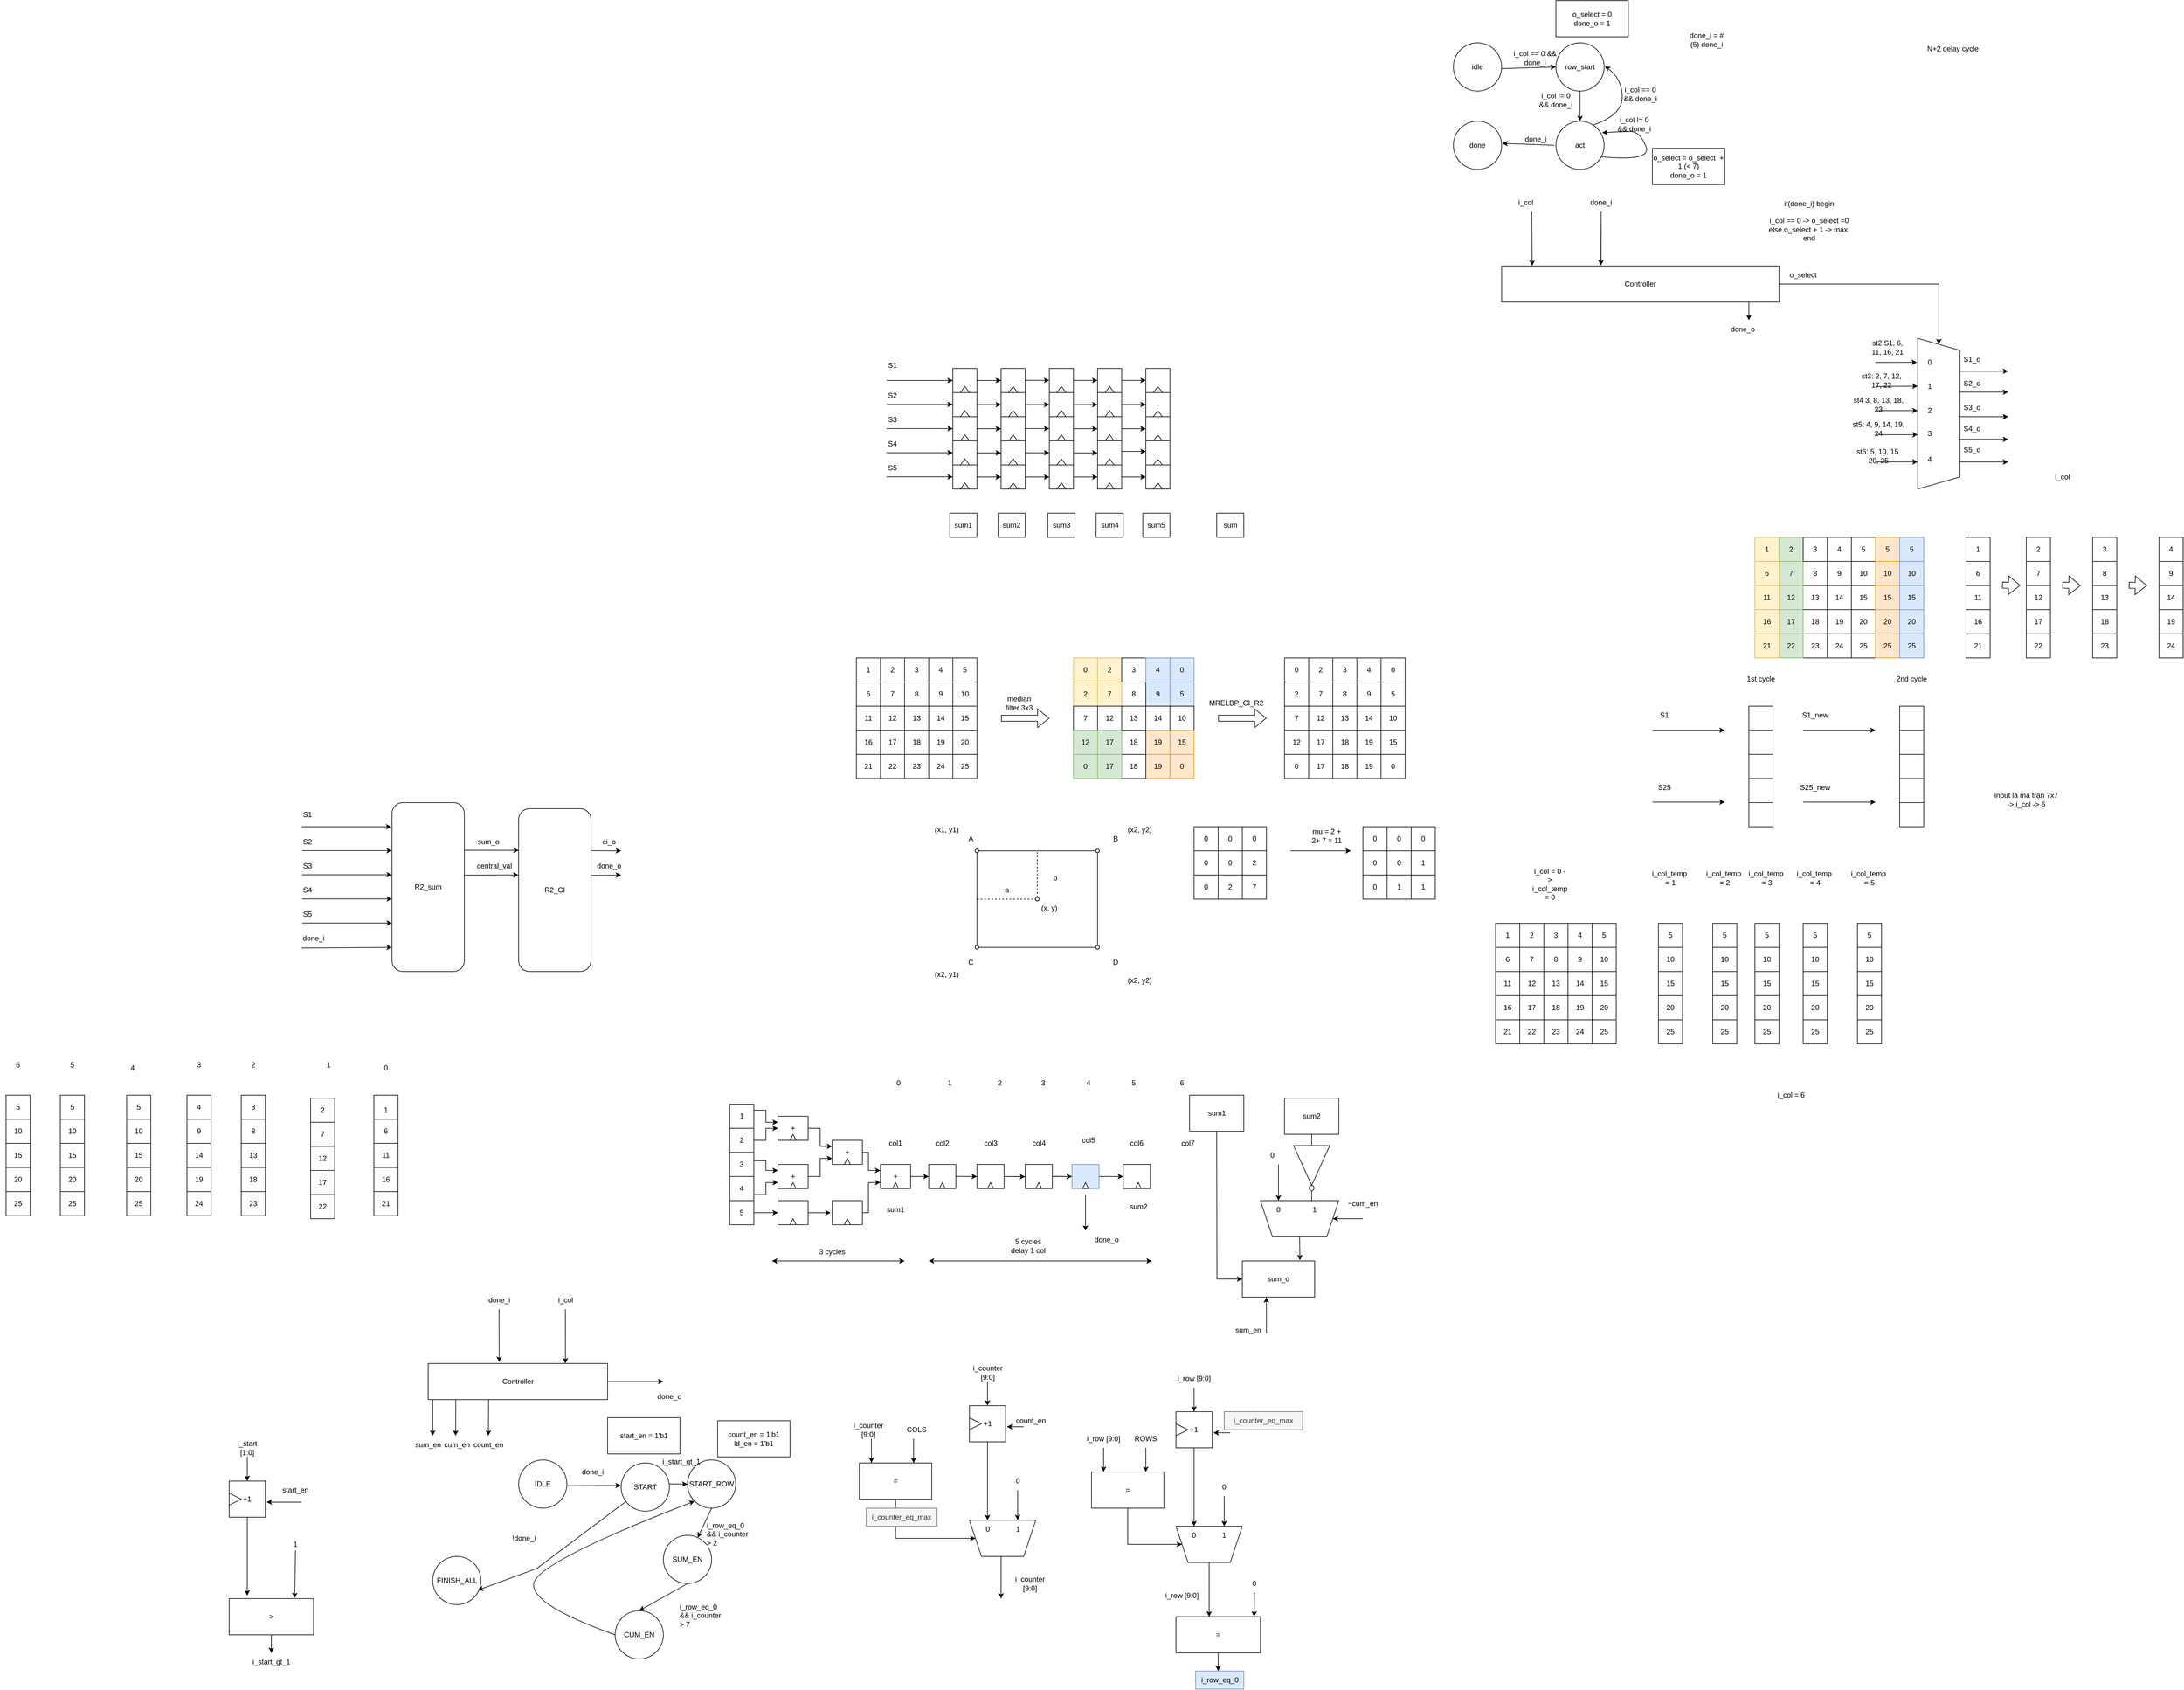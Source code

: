 <mxfile version="25.0.3">
  <diagram name="Page-1" id="u1yZ-cpTWC8iSeOvU4ip">
    <mxGraphModel dx="3387" dy="1931" grid="1" gridSize="10" guides="1" tooltips="1" connect="1" arrows="1" fold="1" page="1" pageScale="1" pageWidth="850" pageHeight="1100" math="0" shadow="0">
      <root>
        <mxCell id="0" />
        <mxCell id="1" parent="0" />
        <mxCell id="JCHzmeOS0vF9A2jW9Tr--1" value="1" style="rounded=0;whiteSpace=wrap;html=1;" parent="1" vertex="1">
          <mxGeometry x="40" y="640" width="40" height="40" as="geometry" />
        </mxCell>
        <mxCell id="JCHzmeOS0vF9A2jW9Tr--2" value="2" style="rounded=0;whiteSpace=wrap;html=1;" parent="1" vertex="1">
          <mxGeometry x="80" y="640" width="40" height="40" as="geometry" />
        </mxCell>
        <mxCell id="JCHzmeOS0vF9A2jW9Tr--3" value="3" style="rounded=0;whiteSpace=wrap;html=1;" parent="1" vertex="1">
          <mxGeometry x="120" y="640" width="40" height="40" as="geometry" />
        </mxCell>
        <mxCell id="JCHzmeOS0vF9A2jW9Tr--5" value="4" style="rounded=0;whiteSpace=wrap;html=1;" parent="1" vertex="1">
          <mxGeometry x="160" y="640" width="40" height="40" as="geometry" />
        </mxCell>
        <mxCell id="JCHzmeOS0vF9A2jW9Tr--6" value="5" style="rounded=0;whiteSpace=wrap;html=1;" parent="1" vertex="1">
          <mxGeometry x="200" y="640" width="40" height="40" as="geometry" />
        </mxCell>
        <mxCell id="JCHzmeOS0vF9A2jW9Tr--7" value="10" style="rounded=0;whiteSpace=wrap;html=1;" parent="1" vertex="1">
          <mxGeometry x="200" y="680" width="40" height="40" as="geometry" />
        </mxCell>
        <mxCell id="JCHzmeOS0vF9A2jW9Tr--8" value="9" style="rounded=0;whiteSpace=wrap;html=1;" parent="1" vertex="1">
          <mxGeometry x="160" y="680" width="40" height="40" as="geometry" />
        </mxCell>
        <mxCell id="JCHzmeOS0vF9A2jW9Tr--9" value="8" style="rounded=0;whiteSpace=wrap;html=1;" parent="1" vertex="1">
          <mxGeometry x="120" y="680" width="40" height="40" as="geometry" />
        </mxCell>
        <mxCell id="JCHzmeOS0vF9A2jW9Tr--10" value="7" style="rounded=0;whiteSpace=wrap;html=1;" parent="1" vertex="1">
          <mxGeometry x="80" y="680" width="40" height="40" as="geometry" />
        </mxCell>
        <mxCell id="JCHzmeOS0vF9A2jW9Tr--11" value="6" style="rounded=0;whiteSpace=wrap;html=1;" parent="1" vertex="1">
          <mxGeometry x="40" y="680" width="40" height="40" as="geometry" />
        </mxCell>
        <mxCell id="JCHzmeOS0vF9A2jW9Tr--12" value="15" style="rounded=0;whiteSpace=wrap;html=1;" parent="1" vertex="1">
          <mxGeometry x="200" y="720" width="40" height="40" as="geometry" />
        </mxCell>
        <mxCell id="JCHzmeOS0vF9A2jW9Tr--13" value="14" style="rounded=0;whiteSpace=wrap;html=1;" parent="1" vertex="1">
          <mxGeometry x="160" y="720" width="40" height="40" as="geometry" />
        </mxCell>
        <mxCell id="JCHzmeOS0vF9A2jW9Tr--14" value="13" style="rounded=0;whiteSpace=wrap;html=1;" parent="1" vertex="1">
          <mxGeometry x="120" y="720" width="40" height="40" as="geometry" />
        </mxCell>
        <mxCell id="JCHzmeOS0vF9A2jW9Tr--15" value="12" style="rounded=0;whiteSpace=wrap;html=1;" parent="1" vertex="1">
          <mxGeometry x="80" y="720" width="40" height="40" as="geometry" />
        </mxCell>
        <mxCell id="JCHzmeOS0vF9A2jW9Tr--16" value="11" style="rounded=0;whiteSpace=wrap;html=1;" parent="1" vertex="1">
          <mxGeometry x="40" y="720" width="40" height="40" as="geometry" />
        </mxCell>
        <mxCell id="JCHzmeOS0vF9A2jW9Tr--17" value="20" style="rounded=0;whiteSpace=wrap;html=1;" parent="1" vertex="1">
          <mxGeometry x="200" y="760" width="40" height="40" as="geometry" />
        </mxCell>
        <mxCell id="JCHzmeOS0vF9A2jW9Tr--18" value="19" style="rounded=0;whiteSpace=wrap;html=1;" parent="1" vertex="1">
          <mxGeometry x="160" y="760" width="40" height="40" as="geometry" />
        </mxCell>
        <mxCell id="JCHzmeOS0vF9A2jW9Tr--19" value="18" style="rounded=0;whiteSpace=wrap;html=1;" parent="1" vertex="1">
          <mxGeometry x="120" y="760" width="40" height="40" as="geometry" />
        </mxCell>
        <mxCell id="JCHzmeOS0vF9A2jW9Tr--20" value="17" style="rounded=0;whiteSpace=wrap;html=1;" parent="1" vertex="1">
          <mxGeometry x="80" y="760" width="40" height="40" as="geometry" />
        </mxCell>
        <mxCell id="JCHzmeOS0vF9A2jW9Tr--21" value="16" style="rounded=0;whiteSpace=wrap;html=1;" parent="1" vertex="1">
          <mxGeometry x="40" y="760" width="40" height="40" as="geometry" />
        </mxCell>
        <mxCell id="JCHzmeOS0vF9A2jW9Tr--22" value="25" style="rounded=0;whiteSpace=wrap;html=1;" parent="1" vertex="1">
          <mxGeometry x="200" y="800" width="40" height="40" as="geometry" />
        </mxCell>
        <mxCell id="JCHzmeOS0vF9A2jW9Tr--23" value="24" style="rounded=0;whiteSpace=wrap;html=1;" parent="1" vertex="1">
          <mxGeometry x="160" y="800" width="40" height="40" as="geometry" />
        </mxCell>
        <mxCell id="JCHzmeOS0vF9A2jW9Tr--24" value="23" style="rounded=0;whiteSpace=wrap;html=1;" parent="1" vertex="1">
          <mxGeometry x="120" y="800" width="40" height="40" as="geometry" />
        </mxCell>
        <mxCell id="JCHzmeOS0vF9A2jW9Tr--25" value="22" style="rounded=0;whiteSpace=wrap;html=1;" parent="1" vertex="1">
          <mxGeometry x="80" y="800" width="40" height="40" as="geometry" />
        </mxCell>
        <mxCell id="JCHzmeOS0vF9A2jW9Tr--26" value="21" style="rounded=0;whiteSpace=wrap;html=1;" parent="1" vertex="1">
          <mxGeometry x="40" y="800" width="40" height="40" as="geometry" />
        </mxCell>
        <mxCell id="JCHzmeOS0vF9A2jW9Tr--27" value="" style="shape=flexArrow;endArrow=classic;html=1;rounded=0;" parent="1" edge="1">
          <mxGeometry width="50" height="50" relative="1" as="geometry">
            <mxPoint x="280" y="740" as="sourcePoint" />
            <mxPoint x="360" y="740" as="targetPoint" />
          </mxGeometry>
        </mxCell>
        <mxCell id="JCHzmeOS0vF9A2jW9Tr--28" value="0" style="rounded=0;whiteSpace=wrap;html=1;fillColor=#fff2cc;strokeColor=#d6b656;" parent="1" vertex="1">
          <mxGeometry x="400" y="640" width="40" height="40" as="geometry" />
        </mxCell>
        <mxCell id="JCHzmeOS0vF9A2jW9Tr--29" value="2" style="rounded=0;whiteSpace=wrap;html=1;fillColor=#fff2cc;strokeColor=#d6b656;" parent="1" vertex="1">
          <mxGeometry x="440" y="640" width="40" height="40" as="geometry" />
        </mxCell>
        <mxCell id="JCHzmeOS0vF9A2jW9Tr--30" value="3" style="rounded=0;whiteSpace=wrap;html=1;" parent="1" vertex="1">
          <mxGeometry x="480" y="640" width="40" height="40" as="geometry" />
        </mxCell>
        <mxCell id="JCHzmeOS0vF9A2jW9Tr--31" value="4" style="rounded=0;whiteSpace=wrap;html=1;fillColor=#dae8fc;strokeColor=#6c8ebf;" parent="1" vertex="1">
          <mxGeometry x="520" y="640" width="40" height="40" as="geometry" />
        </mxCell>
        <mxCell id="JCHzmeOS0vF9A2jW9Tr--32" value="0" style="rounded=0;whiteSpace=wrap;html=1;fillColor=#dae8fc;strokeColor=#6c8ebf;" parent="1" vertex="1">
          <mxGeometry x="560" y="640" width="40" height="40" as="geometry" />
        </mxCell>
        <mxCell id="JCHzmeOS0vF9A2jW9Tr--33" value="5" style="rounded=0;whiteSpace=wrap;html=1;fillColor=#dae8fc;strokeColor=#6c8ebf;" parent="1" vertex="1">
          <mxGeometry x="560" y="680" width="40" height="40" as="geometry" />
        </mxCell>
        <mxCell id="JCHzmeOS0vF9A2jW9Tr--34" value="9" style="rounded=0;whiteSpace=wrap;html=1;fillColor=#dae8fc;strokeColor=#6c8ebf;" parent="1" vertex="1">
          <mxGeometry x="520" y="680" width="40" height="40" as="geometry" />
        </mxCell>
        <mxCell id="JCHzmeOS0vF9A2jW9Tr--35" value="8" style="rounded=0;whiteSpace=wrap;html=1;" parent="1" vertex="1">
          <mxGeometry x="480" y="680" width="40" height="40" as="geometry" />
        </mxCell>
        <mxCell id="JCHzmeOS0vF9A2jW9Tr--36" value="7" style="rounded=0;whiteSpace=wrap;html=1;fillColor=#fff2cc;strokeColor=#d6b656;" parent="1" vertex="1">
          <mxGeometry x="440" y="680" width="40" height="40" as="geometry" />
        </mxCell>
        <mxCell id="JCHzmeOS0vF9A2jW9Tr--37" value="2" style="rounded=0;whiteSpace=wrap;html=1;fillColor=#fff2cc;strokeColor=#d6b656;" parent="1" vertex="1">
          <mxGeometry x="400" y="680" width="40" height="40" as="geometry" />
        </mxCell>
        <mxCell id="JCHzmeOS0vF9A2jW9Tr--38" value="10" style="rounded=0;whiteSpace=wrap;html=1;" parent="1" vertex="1">
          <mxGeometry x="560" y="720" width="40" height="40" as="geometry" />
        </mxCell>
        <mxCell id="JCHzmeOS0vF9A2jW9Tr--39" value="14" style="rounded=0;whiteSpace=wrap;html=1;" parent="1" vertex="1">
          <mxGeometry x="520" y="720" width="40" height="40" as="geometry" />
        </mxCell>
        <mxCell id="JCHzmeOS0vF9A2jW9Tr--40" value="13" style="rounded=0;whiteSpace=wrap;html=1;" parent="1" vertex="1">
          <mxGeometry x="480" y="720" width="40" height="40" as="geometry" />
        </mxCell>
        <mxCell id="JCHzmeOS0vF9A2jW9Tr--41" value="12" style="rounded=0;whiteSpace=wrap;html=1;" parent="1" vertex="1">
          <mxGeometry x="440" y="720" width="40" height="40" as="geometry" />
        </mxCell>
        <mxCell id="JCHzmeOS0vF9A2jW9Tr--42" value="7" style="rounded=0;whiteSpace=wrap;html=1;" parent="1" vertex="1">
          <mxGeometry x="400" y="720" width="40" height="40" as="geometry" />
        </mxCell>
        <mxCell id="JCHzmeOS0vF9A2jW9Tr--43" value="15" style="rounded=0;whiteSpace=wrap;html=1;fillColor=#ffe6cc;strokeColor=#d79b00;" parent="1" vertex="1">
          <mxGeometry x="560" y="760" width="40" height="40" as="geometry" />
        </mxCell>
        <mxCell id="JCHzmeOS0vF9A2jW9Tr--44" value="19" style="rounded=0;whiteSpace=wrap;html=1;fillColor=#ffe6cc;strokeColor=#d79b00;" parent="1" vertex="1">
          <mxGeometry x="520" y="760" width="40" height="40" as="geometry" />
        </mxCell>
        <mxCell id="JCHzmeOS0vF9A2jW9Tr--45" value="18" style="rounded=0;whiteSpace=wrap;html=1;" parent="1" vertex="1">
          <mxGeometry x="480" y="760" width="40" height="40" as="geometry" />
        </mxCell>
        <mxCell id="JCHzmeOS0vF9A2jW9Tr--46" value="17" style="rounded=0;whiteSpace=wrap;html=1;fillColor=#d5e8d4;strokeColor=#82b366;" parent="1" vertex="1">
          <mxGeometry x="440" y="760" width="40" height="40" as="geometry" />
        </mxCell>
        <mxCell id="JCHzmeOS0vF9A2jW9Tr--47" value="12" style="rounded=0;whiteSpace=wrap;html=1;fillColor=#d5e8d4;strokeColor=#82b366;" parent="1" vertex="1">
          <mxGeometry x="400" y="760" width="40" height="40" as="geometry" />
        </mxCell>
        <mxCell id="JCHzmeOS0vF9A2jW9Tr--48" value="0" style="rounded=0;whiteSpace=wrap;html=1;fillColor=#ffe6cc;strokeColor=#d79b00;" parent="1" vertex="1">
          <mxGeometry x="560" y="800" width="40" height="40" as="geometry" />
        </mxCell>
        <mxCell id="JCHzmeOS0vF9A2jW9Tr--49" value="19" style="rounded=0;whiteSpace=wrap;html=1;fillColor=#ffe6cc;strokeColor=#d79b00;" parent="1" vertex="1">
          <mxGeometry x="520" y="800" width="40" height="40" as="geometry" />
        </mxCell>
        <mxCell id="JCHzmeOS0vF9A2jW9Tr--50" value="18" style="rounded=0;whiteSpace=wrap;html=1;" parent="1" vertex="1">
          <mxGeometry x="480" y="800" width="40" height="40" as="geometry" />
        </mxCell>
        <mxCell id="JCHzmeOS0vF9A2jW9Tr--51" value="17" style="rounded=0;whiteSpace=wrap;html=1;fillColor=#d5e8d4;strokeColor=#82b366;" parent="1" vertex="1">
          <mxGeometry x="440" y="800" width="40" height="40" as="geometry" />
        </mxCell>
        <mxCell id="JCHzmeOS0vF9A2jW9Tr--52" value="0" style="rounded=0;whiteSpace=wrap;html=1;fillColor=#d5e8d4;strokeColor=#82b366;" parent="1" vertex="1">
          <mxGeometry x="400" y="800" width="40" height="40" as="geometry" />
        </mxCell>
        <mxCell id="JCHzmeOS0vF9A2jW9Tr--53" value="median filter 3x3" style="text;html=1;align=center;verticalAlign=middle;whiteSpace=wrap;rounded=0;" parent="1" vertex="1">
          <mxGeometry x="280" y="700" width="60" height="30" as="geometry" />
        </mxCell>
        <mxCell id="JCHzmeOS0vF9A2jW9Tr--54" value="" style="shape=flexArrow;endArrow=classic;html=1;rounded=0;" parent="1" edge="1">
          <mxGeometry width="50" height="50" relative="1" as="geometry">
            <mxPoint x="640" y="740" as="sourcePoint" />
            <mxPoint x="720" y="740" as="targetPoint" />
          </mxGeometry>
        </mxCell>
        <mxCell id="JCHzmeOS0vF9A2jW9Tr--55" value="MRELBP_CI_R2" style="text;html=1;align=center;verticalAlign=middle;whiteSpace=wrap;rounded=0;" parent="1" vertex="1">
          <mxGeometry x="640" y="700" width="60" height="30" as="geometry" />
        </mxCell>
        <mxCell id="JCHzmeOS0vF9A2jW9Tr--56" value="0" style="rounded=0;whiteSpace=wrap;html=1;" parent="1" vertex="1">
          <mxGeometry x="750" y="640" width="40" height="40" as="geometry" />
        </mxCell>
        <mxCell id="JCHzmeOS0vF9A2jW9Tr--57" value="2" style="rounded=0;whiteSpace=wrap;html=1;" parent="1" vertex="1">
          <mxGeometry x="790" y="640" width="40" height="40" as="geometry" />
        </mxCell>
        <mxCell id="JCHzmeOS0vF9A2jW9Tr--58" value="3" style="rounded=0;whiteSpace=wrap;html=1;" parent="1" vertex="1">
          <mxGeometry x="830" y="640" width="40" height="40" as="geometry" />
        </mxCell>
        <mxCell id="JCHzmeOS0vF9A2jW9Tr--59" value="4" style="rounded=0;whiteSpace=wrap;html=1;" parent="1" vertex="1">
          <mxGeometry x="870" y="640" width="40" height="40" as="geometry" />
        </mxCell>
        <mxCell id="JCHzmeOS0vF9A2jW9Tr--60" value="0" style="rounded=0;whiteSpace=wrap;html=1;" parent="1" vertex="1">
          <mxGeometry x="910" y="640" width="40" height="40" as="geometry" />
        </mxCell>
        <mxCell id="JCHzmeOS0vF9A2jW9Tr--61" value="5" style="rounded=0;whiteSpace=wrap;html=1;" parent="1" vertex="1">
          <mxGeometry x="910" y="680" width="40" height="40" as="geometry" />
        </mxCell>
        <mxCell id="JCHzmeOS0vF9A2jW9Tr--62" value="9" style="rounded=0;whiteSpace=wrap;html=1;" parent="1" vertex="1">
          <mxGeometry x="870" y="680" width="40" height="40" as="geometry" />
        </mxCell>
        <mxCell id="JCHzmeOS0vF9A2jW9Tr--63" value="8" style="rounded=0;whiteSpace=wrap;html=1;" parent="1" vertex="1">
          <mxGeometry x="830" y="680" width="40" height="40" as="geometry" />
        </mxCell>
        <mxCell id="JCHzmeOS0vF9A2jW9Tr--64" value="7" style="rounded=0;whiteSpace=wrap;html=1;" parent="1" vertex="1">
          <mxGeometry x="790" y="680" width="40" height="40" as="geometry" />
        </mxCell>
        <mxCell id="JCHzmeOS0vF9A2jW9Tr--65" value="2" style="rounded=0;whiteSpace=wrap;html=1;" parent="1" vertex="1">
          <mxGeometry x="750" y="680" width="40" height="40" as="geometry" />
        </mxCell>
        <mxCell id="JCHzmeOS0vF9A2jW9Tr--66" value="10" style="rounded=0;whiteSpace=wrap;html=1;" parent="1" vertex="1">
          <mxGeometry x="910" y="720" width="40" height="40" as="geometry" />
        </mxCell>
        <mxCell id="JCHzmeOS0vF9A2jW9Tr--67" value="14" style="rounded=0;whiteSpace=wrap;html=1;" parent="1" vertex="1">
          <mxGeometry x="870" y="720" width="40" height="40" as="geometry" />
        </mxCell>
        <mxCell id="JCHzmeOS0vF9A2jW9Tr--68" value="13" style="rounded=0;whiteSpace=wrap;html=1;" parent="1" vertex="1">
          <mxGeometry x="830" y="720" width="40" height="40" as="geometry" />
        </mxCell>
        <mxCell id="JCHzmeOS0vF9A2jW9Tr--69" value="12" style="rounded=0;whiteSpace=wrap;html=1;" parent="1" vertex="1">
          <mxGeometry x="790" y="720" width="40" height="40" as="geometry" />
        </mxCell>
        <mxCell id="JCHzmeOS0vF9A2jW9Tr--70" value="7" style="rounded=0;whiteSpace=wrap;html=1;" parent="1" vertex="1">
          <mxGeometry x="750" y="720" width="40" height="40" as="geometry" />
        </mxCell>
        <mxCell id="JCHzmeOS0vF9A2jW9Tr--71" value="15" style="rounded=0;whiteSpace=wrap;html=1;" parent="1" vertex="1">
          <mxGeometry x="910" y="760" width="40" height="40" as="geometry" />
        </mxCell>
        <mxCell id="JCHzmeOS0vF9A2jW9Tr--72" value="19" style="rounded=0;whiteSpace=wrap;html=1;" parent="1" vertex="1">
          <mxGeometry x="870" y="760" width="40" height="40" as="geometry" />
        </mxCell>
        <mxCell id="JCHzmeOS0vF9A2jW9Tr--73" value="18" style="rounded=0;whiteSpace=wrap;html=1;" parent="1" vertex="1">
          <mxGeometry x="830" y="760" width="40" height="40" as="geometry" />
        </mxCell>
        <mxCell id="JCHzmeOS0vF9A2jW9Tr--74" value="17" style="rounded=0;whiteSpace=wrap;html=1;" parent="1" vertex="1">
          <mxGeometry x="790" y="760" width="40" height="40" as="geometry" />
        </mxCell>
        <mxCell id="JCHzmeOS0vF9A2jW9Tr--75" value="12" style="rounded=0;whiteSpace=wrap;html=1;" parent="1" vertex="1">
          <mxGeometry x="750" y="760" width="40" height="40" as="geometry" />
        </mxCell>
        <mxCell id="JCHzmeOS0vF9A2jW9Tr--76" value="0" style="rounded=0;whiteSpace=wrap;html=1;" parent="1" vertex="1">
          <mxGeometry x="910" y="800" width="40" height="40" as="geometry" />
        </mxCell>
        <mxCell id="JCHzmeOS0vF9A2jW9Tr--77" value="19" style="rounded=0;whiteSpace=wrap;html=1;" parent="1" vertex="1">
          <mxGeometry x="870" y="800" width="40" height="40" as="geometry" />
        </mxCell>
        <mxCell id="JCHzmeOS0vF9A2jW9Tr--78" value="18" style="rounded=0;whiteSpace=wrap;html=1;" parent="1" vertex="1">
          <mxGeometry x="830" y="800" width="40" height="40" as="geometry" />
        </mxCell>
        <mxCell id="JCHzmeOS0vF9A2jW9Tr--79" value="17" style="rounded=0;whiteSpace=wrap;html=1;" parent="1" vertex="1">
          <mxGeometry x="790" y="800" width="40" height="40" as="geometry" />
        </mxCell>
        <mxCell id="JCHzmeOS0vF9A2jW9Tr--80" value="0" style="rounded=0;whiteSpace=wrap;html=1;" parent="1" vertex="1">
          <mxGeometry x="750" y="800" width="40" height="40" as="geometry" />
        </mxCell>
        <mxCell id="JCHzmeOS0vF9A2jW9Tr--81" value="0" style="rounded=0;whiteSpace=wrap;html=1;" parent="1" vertex="1">
          <mxGeometry x="640" y="960" width="40" height="40" as="geometry" />
        </mxCell>
        <mxCell id="JCHzmeOS0vF9A2jW9Tr--82" value="2" style="rounded=0;whiteSpace=wrap;html=1;" parent="1" vertex="1">
          <mxGeometry x="680" y="960" width="40" height="40" as="geometry" />
        </mxCell>
        <mxCell id="JCHzmeOS0vF9A2jW9Tr--85" value="7" style="rounded=0;whiteSpace=wrap;html=1;" parent="1" vertex="1">
          <mxGeometry x="680" y="1000" width="40" height="40" as="geometry" />
        </mxCell>
        <mxCell id="JCHzmeOS0vF9A2jW9Tr--86" value="2" style="rounded=0;whiteSpace=wrap;html=1;" parent="1" vertex="1">
          <mxGeometry x="640" y="1000" width="40" height="40" as="geometry" />
        </mxCell>
        <mxCell id="JCHzmeOS0vF9A2jW9Tr--90" value="0" style="rounded=0;whiteSpace=wrap;html=1;" parent="1" vertex="1">
          <mxGeometry x="640" y="920" width="40" height="40" as="geometry" />
        </mxCell>
        <mxCell id="JCHzmeOS0vF9A2jW9Tr--91" value="0" style="rounded=0;whiteSpace=wrap;html=1;" parent="1" vertex="1">
          <mxGeometry x="680" y="920" width="40" height="40" as="geometry" />
        </mxCell>
        <mxCell id="JCHzmeOS0vF9A2jW9Tr--96" value="0" style="rounded=0;whiteSpace=wrap;html=1;" parent="1" vertex="1">
          <mxGeometry x="600" y="960" width="40" height="40" as="geometry" />
        </mxCell>
        <mxCell id="JCHzmeOS0vF9A2jW9Tr--97" value="0" style="rounded=0;whiteSpace=wrap;html=1;" parent="1" vertex="1">
          <mxGeometry x="600" y="1000" width="40" height="40" as="geometry" />
        </mxCell>
        <mxCell id="JCHzmeOS0vF9A2jW9Tr--99" value="0" style="rounded=0;whiteSpace=wrap;html=1;" parent="1" vertex="1">
          <mxGeometry x="600" y="920" width="40" height="40" as="geometry" />
        </mxCell>
        <mxCell id="JCHzmeOS0vF9A2jW9Tr--106" value="" style="endArrow=classic;html=1;rounded=0;exitX=1;exitY=1;exitDx=0;exitDy=0;" parent="1" edge="1">
          <mxGeometry width="50" height="50" relative="1" as="geometry">
            <mxPoint x="760" y="960" as="sourcePoint" />
            <mxPoint x="860" y="960" as="targetPoint" />
          </mxGeometry>
        </mxCell>
        <mxCell id="JCHzmeOS0vF9A2jW9Tr--107" value="mu = 2 + 2+ 7 = 11" style="text;html=1;align=center;verticalAlign=middle;whiteSpace=wrap;rounded=0;" parent="1" vertex="1">
          <mxGeometry x="790" y="920" width="60" height="30" as="geometry" />
        </mxCell>
        <mxCell id="JCHzmeOS0vF9A2jW9Tr--108" value="0" style="rounded=0;whiteSpace=wrap;html=1;" parent="1" vertex="1">
          <mxGeometry x="920" y="960" width="40" height="40" as="geometry" />
        </mxCell>
        <mxCell id="JCHzmeOS0vF9A2jW9Tr--109" value="1" style="rounded=0;whiteSpace=wrap;html=1;" parent="1" vertex="1">
          <mxGeometry x="960" y="960" width="40" height="40" as="geometry" />
        </mxCell>
        <mxCell id="JCHzmeOS0vF9A2jW9Tr--110" value="1" style="rounded=0;whiteSpace=wrap;html=1;" parent="1" vertex="1">
          <mxGeometry x="960" y="1000" width="40" height="40" as="geometry" />
        </mxCell>
        <mxCell id="JCHzmeOS0vF9A2jW9Tr--111" value="1" style="rounded=0;whiteSpace=wrap;html=1;" parent="1" vertex="1">
          <mxGeometry x="920" y="1000" width="40" height="40" as="geometry" />
        </mxCell>
        <mxCell id="JCHzmeOS0vF9A2jW9Tr--112" value="0" style="rounded=0;whiteSpace=wrap;html=1;" parent="1" vertex="1">
          <mxGeometry x="920" y="920" width="40" height="40" as="geometry" />
        </mxCell>
        <mxCell id="JCHzmeOS0vF9A2jW9Tr--113" value="0" style="rounded=0;whiteSpace=wrap;html=1;" parent="1" vertex="1">
          <mxGeometry x="960" y="920" width="40" height="40" as="geometry" />
        </mxCell>
        <mxCell id="JCHzmeOS0vF9A2jW9Tr--114" value="0" style="rounded=0;whiteSpace=wrap;html=1;" parent="1" vertex="1">
          <mxGeometry x="880" y="960" width="40" height="40" as="geometry" />
        </mxCell>
        <mxCell id="JCHzmeOS0vF9A2jW9Tr--115" value="0" style="rounded=0;whiteSpace=wrap;html=1;" parent="1" vertex="1">
          <mxGeometry x="880" y="1000" width="40" height="40" as="geometry" />
        </mxCell>
        <mxCell id="JCHzmeOS0vF9A2jW9Tr--116" value="0" style="rounded=0;whiteSpace=wrap;html=1;" parent="1" vertex="1">
          <mxGeometry x="880" y="920" width="40" height="40" as="geometry" />
        </mxCell>
        <mxCell id="4x7t9RlnBluBa14jZRlf-31" value="" style="group" parent="1" vertex="1" connectable="0">
          <mxGeometry x="160" y="910" width="380" height="280" as="geometry" />
        </mxCell>
        <mxCell id="4x7t9RlnBluBa14jZRlf-5" value="C" style="text;html=1;align=center;verticalAlign=middle;whiteSpace=wrap;rounded=0;" parent="4x7t9RlnBluBa14jZRlf-31" vertex="1">
          <mxGeometry x="40" y="220" width="60" height="30" as="geometry" />
        </mxCell>
        <mxCell id="4x7t9RlnBluBa14jZRlf-6" value="D" style="text;html=1;align=center;verticalAlign=middle;whiteSpace=wrap;rounded=0;" parent="4x7t9RlnBluBa14jZRlf-31" vertex="1">
          <mxGeometry x="280" y="220" width="60" height="30" as="geometry" />
        </mxCell>
        <mxCell id="4x7t9RlnBluBa14jZRlf-7" value="B" style="text;html=1;align=center;verticalAlign=middle;whiteSpace=wrap;rounded=0;" parent="4x7t9RlnBluBa14jZRlf-31" vertex="1">
          <mxGeometry x="280" y="15" width="60" height="30" as="geometry" />
        </mxCell>
        <mxCell id="4x7t9RlnBluBa14jZRlf-9" value="A" style="text;html=1;align=center;verticalAlign=middle;whiteSpace=wrap;rounded=0;" parent="4x7t9RlnBluBa14jZRlf-31" vertex="1">
          <mxGeometry x="40" y="15" width="60" height="30" as="geometry" />
        </mxCell>
        <mxCell id="4x7t9RlnBluBa14jZRlf-10" value="" style="endArrow=oval;html=1;rounded=0;startArrow=oval;startFill=0;endFill=0;" parent="4x7t9RlnBluBa14jZRlf-31" edge="1">
          <mxGeometry width="50" height="50" relative="1" as="geometry">
            <mxPoint x="80" y="50" as="sourcePoint" />
            <mxPoint x="280" y="50" as="targetPoint" />
          </mxGeometry>
        </mxCell>
        <mxCell id="4x7t9RlnBluBa14jZRlf-11" value="" style="endArrow=oval;html=1;rounded=0;startArrow=oval;startFill=0;endFill=0;" parent="4x7t9RlnBluBa14jZRlf-31" edge="1">
          <mxGeometry width="50" height="50" relative="1" as="geometry">
            <mxPoint x="280" y="210" as="sourcePoint" />
            <mxPoint x="280" y="50" as="targetPoint" />
          </mxGeometry>
        </mxCell>
        <mxCell id="4x7t9RlnBluBa14jZRlf-12" value="" style="endArrow=oval;html=1;rounded=0;startArrow=oval;startFill=0;endFill=0;" parent="4x7t9RlnBluBa14jZRlf-31" edge="1">
          <mxGeometry width="50" height="50" relative="1" as="geometry">
            <mxPoint x="280" y="210" as="sourcePoint" />
            <mxPoint x="80" y="210" as="targetPoint" />
          </mxGeometry>
        </mxCell>
        <mxCell id="4x7t9RlnBluBa14jZRlf-13" value="" style="endArrow=oval;html=1;rounded=0;startArrow=oval;startFill=0;endFill=0;" parent="4x7t9RlnBluBa14jZRlf-31" edge="1">
          <mxGeometry width="50" height="50" relative="1" as="geometry">
            <mxPoint x="80" y="50" as="sourcePoint" />
            <mxPoint x="80" y="210" as="targetPoint" />
          </mxGeometry>
        </mxCell>
        <mxCell id="4x7t9RlnBluBa14jZRlf-17" value="" style="endArrow=none;dashed=1;html=1;rounded=0;startArrow=oval;startFill=0;" parent="4x7t9RlnBluBa14jZRlf-31" edge="1">
          <mxGeometry width="50" height="50" relative="1" as="geometry">
            <mxPoint x="180" y="130" as="sourcePoint" />
            <mxPoint x="180" y="50" as="targetPoint" />
          </mxGeometry>
        </mxCell>
        <mxCell id="4x7t9RlnBluBa14jZRlf-18" value="" style="endArrow=oval;dashed=1;html=1;rounded=0;endFill=0;" parent="4x7t9RlnBluBa14jZRlf-31" edge="1">
          <mxGeometry width="50" height="50" relative="1" as="geometry">
            <mxPoint x="80" y="130" as="sourcePoint" />
            <mxPoint x="180" y="130" as="targetPoint" />
          </mxGeometry>
        </mxCell>
        <mxCell id="4x7t9RlnBluBa14jZRlf-24" value="a" style="text;html=1;align=center;verticalAlign=middle;whiteSpace=wrap;rounded=0;" parent="4x7t9RlnBluBa14jZRlf-31" vertex="1">
          <mxGeometry x="100" y="100" width="60" height="30" as="geometry" />
        </mxCell>
        <mxCell id="4x7t9RlnBluBa14jZRlf-25" value="b" style="text;html=1;align=center;verticalAlign=middle;whiteSpace=wrap;rounded=0;" parent="4x7t9RlnBluBa14jZRlf-31" vertex="1">
          <mxGeometry x="180" y="80" width="60" height="30" as="geometry" />
        </mxCell>
        <mxCell id="4x7t9RlnBluBa14jZRlf-26" value="(x1, y1)" style="text;html=1;align=center;verticalAlign=middle;whiteSpace=wrap;rounded=0;" parent="4x7t9RlnBluBa14jZRlf-31" vertex="1">
          <mxGeometry width="60" height="30" as="geometry" />
        </mxCell>
        <mxCell id="4x7t9RlnBluBa14jZRlf-28" value="(x2, y2)" style="text;html=1;align=center;verticalAlign=middle;whiteSpace=wrap;rounded=0;" parent="4x7t9RlnBluBa14jZRlf-31" vertex="1">
          <mxGeometry x="320" width="60" height="30" as="geometry" />
        </mxCell>
        <mxCell id="4x7t9RlnBluBa14jZRlf-29" value="(x2, y1)" style="text;html=1;align=center;verticalAlign=middle;whiteSpace=wrap;rounded=0;" parent="4x7t9RlnBluBa14jZRlf-31" vertex="1">
          <mxGeometry y="240" width="60" height="30" as="geometry" />
        </mxCell>
        <mxCell id="4x7t9RlnBluBa14jZRlf-30" value="(x2, y2)" style="text;html=1;align=center;verticalAlign=middle;whiteSpace=wrap;rounded=0;" parent="4x7t9RlnBluBa14jZRlf-31" vertex="1">
          <mxGeometry x="320" y="250" width="60" height="30" as="geometry" />
        </mxCell>
        <mxCell id="4x7t9RlnBluBa14jZRlf-32" value="(x, y)" style="text;html=1;align=center;verticalAlign=middle;whiteSpace=wrap;rounded=0;" parent="4x7t9RlnBluBa14jZRlf-31" vertex="1">
          <mxGeometry x="170" y="130" width="60" height="30" as="geometry" />
        </mxCell>
        <mxCell id="wfANbKLyDezjRCKtQaRJ-3" value="" style="group" parent="1" vertex="1" connectable="0">
          <mxGeometry x="200" y="160" width="40" height="40" as="geometry" />
        </mxCell>
        <mxCell id="wfANbKLyDezjRCKtQaRJ-1" value="" style="rounded=0;whiteSpace=wrap;html=1;" parent="wfANbKLyDezjRCKtQaRJ-3" vertex="1">
          <mxGeometry width="40" height="40" as="geometry" />
        </mxCell>
        <mxCell id="wfANbKLyDezjRCKtQaRJ-2" value="" style="triangle;whiteSpace=wrap;html=1;direction=north;" parent="wfANbKLyDezjRCKtQaRJ-3" vertex="1">
          <mxGeometry x="12.5" y="30" width="15" height="10" as="geometry" />
        </mxCell>
        <mxCell id="wfANbKLyDezjRCKtQaRJ-4" value="" style="group" parent="1" vertex="1" connectable="0">
          <mxGeometry x="200" y="200" width="40" height="40" as="geometry" />
        </mxCell>
        <mxCell id="wfANbKLyDezjRCKtQaRJ-5" value="" style="rounded=0;whiteSpace=wrap;html=1;" parent="wfANbKLyDezjRCKtQaRJ-4" vertex="1">
          <mxGeometry width="40" height="40" as="geometry" />
        </mxCell>
        <mxCell id="wfANbKLyDezjRCKtQaRJ-6" value="" style="triangle;whiteSpace=wrap;html=1;direction=north;" parent="wfANbKLyDezjRCKtQaRJ-4" vertex="1">
          <mxGeometry x="12.5" y="30" width="15" height="10" as="geometry" />
        </mxCell>
        <mxCell id="wfANbKLyDezjRCKtQaRJ-7" value="" style="group" parent="1" vertex="1" connectable="0">
          <mxGeometry x="200" y="240" width="40" height="40" as="geometry" />
        </mxCell>
        <mxCell id="wfANbKLyDezjRCKtQaRJ-8" value="" style="rounded=0;whiteSpace=wrap;html=1;" parent="wfANbKLyDezjRCKtQaRJ-7" vertex="1">
          <mxGeometry width="40" height="40" as="geometry" />
        </mxCell>
        <mxCell id="wfANbKLyDezjRCKtQaRJ-9" value="" style="triangle;whiteSpace=wrap;html=1;direction=north;" parent="wfANbKLyDezjRCKtQaRJ-7" vertex="1">
          <mxGeometry x="12.5" y="30" width="15" height="10" as="geometry" />
        </mxCell>
        <mxCell id="wfANbKLyDezjRCKtQaRJ-10" value="" style="group" parent="1" vertex="1" connectable="0">
          <mxGeometry x="200" y="280" width="40" height="40" as="geometry" />
        </mxCell>
        <mxCell id="wfANbKLyDezjRCKtQaRJ-11" value="" style="rounded=0;whiteSpace=wrap;html=1;" parent="wfANbKLyDezjRCKtQaRJ-10" vertex="1">
          <mxGeometry width="40" height="40" as="geometry" />
        </mxCell>
        <mxCell id="wfANbKLyDezjRCKtQaRJ-12" value="" style="triangle;whiteSpace=wrap;html=1;direction=north;" parent="wfANbKLyDezjRCKtQaRJ-10" vertex="1">
          <mxGeometry x="12.5" y="30" width="15" height="10" as="geometry" />
        </mxCell>
        <mxCell id="wfANbKLyDezjRCKtQaRJ-14" value="" style="group" parent="1" vertex="1" connectable="0">
          <mxGeometry x="200" y="320" width="40" height="40" as="geometry" />
        </mxCell>
        <mxCell id="wfANbKLyDezjRCKtQaRJ-15" value="" style="rounded=0;whiteSpace=wrap;html=1;" parent="wfANbKLyDezjRCKtQaRJ-14" vertex="1">
          <mxGeometry width="40" height="40" as="geometry" />
        </mxCell>
        <mxCell id="wfANbKLyDezjRCKtQaRJ-16" value="" style="triangle;whiteSpace=wrap;html=1;direction=north;" parent="wfANbKLyDezjRCKtQaRJ-14" vertex="1">
          <mxGeometry x="12.5" y="30" width="15" height="10" as="geometry" />
        </mxCell>
        <mxCell id="wfANbKLyDezjRCKtQaRJ-53" value="" style="group" parent="1" vertex="1" connectable="0">
          <mxGeometry x="280" y="160" width="40" height="40" as="geometry" />
        </mxCell>
        <mxCell id="wfANbKLyDezjRCKtQaRJ-54" value="" style="rounded=0;whiteSpace=wrap;html=1;" parent="wfANbKLyDezjRCKtQaRJ-53" vertex="1">
          <mxGeometry width="40" height="40" as="geometry" />
        </mxCell>
        <mxCell id="wfANbKLyDezjRCKtQaRJ-55" value="" style="triangle;whiteSpace=wrap;html=1;direction=north;" parent="wfANbKLyDezjRCKtQaRJ-53" vertex="1">
          <mxGeometry x="12.5" y="30" width="15" height="10" as="geometry" />
        </mxCell>
        <mxCell id="wfANbKLyDezjRCKtQaRJ-56" value="" style="group" parent="1" vertex="1" connectable="0">
          <mxGeometry x="280" y="200" width="40" height="40" as="geometry" />
        </mxCell>
        <mxCell id="wfANbKLyDezjRCKtQaRJ-57" value="" style="rounded=0;whiteSpace=wrap;html=1;" parent="wfANbKLyDezjRCKtQaRJ-56" vertex="1">
          <mxGeometry width="40" height="40" as="geometry" />
        </mxCell>
        <mxCell id="wfANbKLyDezjRCKtQaRJ-58" value="" style="triangle;whiteSpace=wrap;html=1;direction=north;" parent="wfANbKLyDezjRCKtQaRJ-56" vertex="1">
          <mxGeometry x="12.5" y="30" width="15" height="10" as="geometry" />
        </mxCell>
        <mxCell id="wfANbKLyDezjRCKtQaRJ-59" value="" style="group" parent="1" vertex="1" connectable="0">
          <mxGeometry x="280" y="240" width="40" height="40" as="geometry" />
        </mxCell>
        <mxCell id="wfANbKLyDezjRCKtQaRJ-60" value="" style="rounded=0;whiteSpace=wrap;html=1;" parent="wfANbKLyDezjRCKtQaRJ-59" vertex="1">
          <mxGeometry width="40" height="40" as="geometry" />
        </mxCell>
        <mxCell id="wfANbKLyDezjRCKtQaRJ-61" value="" style="triangle;whiteSpace=wrap;html=1;direction=north;" parent="wfANbKLyDezjRCKtQaRJ-59" vertex="1">
          <mxGeometry x="12.5" y="30" width="15" height="10" as="geometry" />
        </mxCell>
        <mxCell id="wfANbKLyDezjRCKtQaRJ-62" value="" style="group" parent="1" vertex="1" connectable="0">
          <mxGeometry x="280" y="280" width="40" height="40" as="geometry" />
        </mxCell>
        <mxCell id="wfANbKLyDezjRCKtQaRJ-63" value="" style="rounded=0;whiteSpace=wrap;html=1;" parent="wfANbKLyDezjRCKtQaRJ-62" vertex="1">
          <mxGeometry width="40" height="40" as="geometry" />
        </mxCell>
        <mxCell id="wfANbKLyDezjRCKtQaRJ-64" value="" style="triangle;whiteSpace=wrap;html=1;direction=north;" parent="wfANbKLyDezjRCKtQaRJ-62" vertex="1">
          <mxGeometry x="12.5" y="30" width="15" height="10" as="geometry" />
        </mxCell>
        <mxCell id="wfANbKLyDezjRCKtQaRJ-65" value="" style="group" parent="1" vertex="1" connectable="0">
          <mxGeometry x="280" y="320" width="40" height="40" as="geometry" />
        </mxCell>
        <mxCell id="wfANbKLyDezjRCKtQaRJ-66" value="" style="rounded=0;whiteSpace=wrap;html=1;" parent="wfANbKLyDezjRCKtQaRJ-65" vertex="1">
          <mxGeometry width="40" height="40" as="geometry" />
        </mxCell>
        <mxCell id="wfANbKLyDezjRCKtQaRJ-67" value="" style="triangle;whiteSpace=wrap;html=1;direction=north;" parent="wfANbKLyDezjRCKtQaRJ-65" vertex="1">
          <mxGeometry x="12.5" y="30" width="15" height="10" as="geometry" />
        </mxCell>
        <mxCell id="wfANbKLyDezjRCKtQaRJ-68" value="" style="group" parent="1" vertex="1" connectable="0">
          <mxGeometry x="360" y="160" width="40" height="40" as="geometry" />
        </mxCell>
        <mxCell id="wfANbKLyDezjRCKtQaRJ-69" value="" style="rounded=0;whiteSpace=wrap;html=1;" parent="wfANbKLyDezjRCKtQaRJ-68" vertex="1">
          <mxGeometry width="40" height="40" as="geometry" />
        </mxCell>
        <mxCell id="wfANbKLyDezjRCKtQaRJ-70" value="" style="triangle;whiteSpace=wrap;html=1;direction=north;" parent="wfANbKLyDezjRCKtQaRJ-68" vertex="1">
          <mxGeometry x="12.5" y="30" width="15" height="10" as="geometry" />
        </mxCell>
        <mxCell id="wfANbKLyDezjRCKtQaRJ-71" value="" style="group" parent="1" vertex="1" connectable="0">
          <mxGeometry x="360" y="200" width="40" height="40" as="geometry" />
        </mxCell>
        <mxCell id="wfANbKLyDezjRCKtQaRJ-72" value="" style="rounded=0;whiteSpace=wrap;html=1;" parent="wfANbKLyDezjRCKtQaRJ-71" vertex="1">
          <mxGeometry width="40" height="40" as="geometry" />
        </mxCell>
        <mxCell id="wfANbKLyDezjRCKtQaRJ-73" value="" style="triangle;whiteSpace=wrap;html=1;direction=north;" parent="wfANbKLyDezjRCKtQaRJ-71" vertex="1">
          <mxGeometry x="12.5" y="30" width="15" height="10" as="geometry" />
        </mxCell>
        <mxCell id="wfANbKLyDezjRCKtQaRJ-74" value="" style="group" parent="1" vertex="1" connectable="0">
          <mxGeometry x="360" y="240" width="40" height="40" as="geometry" />
        </mxCell>
        <mxCell id="wfANbKLyDezjRCKtQaRJ-75" value="" style="rounded=0;whiteSpace=wrap;html=1;" parent="wfANbKLyDezjRCKtQaRJ-74" vertex="1">
          <mxGeometry width="40" height="40" as="geometry" />
        </mxCell>
        <mxCell id="wfANbKLyDezjRCKtQaRJ-76" value="" style="triangle;whiteSpace=wrap;html=1;direction=north;" parent="wfANbKLyDezjRCKtQaRJ-74" vertex="1">
          <mxGeometry x="12.5" y="30" width="15" height="10" as="geometry" />
        </mxCell>
        <mxCell id="wfANbKLyDezjRCKtQaRJ-77" value="" style="group" parent="1" vertex="1" connectable="0">
          <mxGeometry x="360" y="280" width="40" height="40" as="geometry" />
        </mxCell>
        <mxCell id="wfANbKLyDezjRCKtQaRJ-78" value="" style="rounded=0;whiteSpace=wrap;html=1;" parent="wfANbKLyDezjRCKtQaRJ-77" vertex="1">
          <mxGeometry width="40" height="40" as="geometry" />
        </mxCell>
        <mxCell id="wfANbKLyDezjRCKtQaRJ-79" value="" style="triangle;whiteSpace=wrap;html=1;direction=north;" parent="wfANbKLyDezjRCKtQaRJ-77" vertex="1">
          <mxGeometry x="12.5" y="30" width="15" height="10" as="geometry" />
        </mxCell>
        <mxCell id="wfANbKLyDezjRCKtQaRJ-80" value="" style="group" parent="1" vertex="1" connectable="0">
          <mxGeometry x="360" y="320" width="40" height="40" as="geometry" />
        </mxCell>
        <mxCell id="wfANbKLyDezjRCKtQaRJ-81" value="" style="rounded=0;whiteSpace=wrap;html=1;" parent="wfANbKLyDezjRCKtQaRJ-80" vertex="1">
          <mxGeometry width="40" height="40" as="geometry" />
        </mxCell>
        <mxCell id="wfANbKLyDezjRCKtQaRJ-82" value="" style="triangle;whiteSpace=wrap;html=1;direction=north;" parent="wfANbKLyDezjRCKtQaRJ-80" vertex="1">
          <mxGeometry x="12.5" y="30" width="15" height="10" as="geometry" />
        </mxCell>
        <mxCell id="wfANbKLyDezjRCKtQaRJ-83" value="" style="group" parent="1" vertex="1" connectable="0">
          <mxGeometry x="440" y="160" width="40" height="40" as="geometry" />
        </mxCell>
        <mxCell id="wfANbKLyDezjRCKtQaRJ-84" value="" style="rounded=0;whiteSpace=wrap;html=1;" parent="wfANbKLyDezjRCKtQaRJ-83" vertex="1">
          <mxGeometry width="40" height="40" as="geometry" />
        </mxCell>
        <mxCell id="wfANbKLyDezjRCKtQaRJ-85" value="" style="triangle;whiteSpace=wrap;html=1;direction=north;" parent="wfANbKLyDezjRCKtQaRJ-83" vertex="1">
          <mxGeometry x="12.5" y="30" width="15" height="10" as="geometry" />
        </mxCell>
        <mxCell id="wfANbKLyDezjRCKtQaRJ-86" value="" style="group" parent="1" vertex="1" connectable="0">
          <mxGeometry x="440" y="200" width="40" height="40" as="geometry" />
        </mxCell>
        <mxCell id="wfANbKLyDezjRCKtQaRJ-87" value="" style="rounded=0;whiteSpace=wrap;html=1;" parent="wfANbKLyDezjRCKtQaRJ-86" vertex="1">
          <mxGeometry width="40" height="40" as="geometry" />
        </mxCell>
        <mxCell id="wfANbKLyDezjRCKtQaRJ-88" value="" style="triangle;whiteSpace=wrap;html=1;direction=north;" parent="wfANbKLyDezjRCKtQaRJ-86" vertex="1">
          <mxGeometry x="12.5" y="30" width="15" height="10" as="geometry" />
        </mxCell>
        <mxCell id="wfANbKLyDezjRCKtQaRJ-89" value="" style="group" parent="1" vertex="1" connectable="0">
          <mxGeometry x="440" y="240" width="40" height="40" as="geometry" />
        </mxCell>
        <mxCell id="wfANbKLyDezjRCKtQaRJ-90" value="" style="rounded=0;whiteSpace=wrap;html=1;" parent="wfANbKLyDezjRCKtQaRJ-89" vertex="1">
          <mxGeometry width="40" height="40" as="geometry" />
        </mxCell>
        <mxCell id="wfANbKLyDezjRCKtQaRJ-91" value="" style="triangle;whiteSpace=wrap;html=1;direction=north;" parent="wfANbKLyDezjRCKtQaRJ-89" vertex="1">
          <mxGeometry x="12.5" y="30" width="15" height="10" as="geometry" />
        </mxCell>
        <mxCell id="wfANbKLyDezjRCKtQaRJ-92" value="" style="group" parent="1" vertex="1" connectable="0">
          <mxGeometry x="440" y="280" width="40" height="40" as="geometry" />
        </mxCell>
        <mxCell id="wfANbKLyDezjRCKtQaRJ-93" value="" style="rounded=0;whiteSpace=wrap;html=1;" parent="wfANbKLyDezjRCKtQaRJ-92" vertex="1">
          <mxGeometry width="40" height="40" as="geometry" />
        </mxCell>
        <mxCell id="wfANbKLyDezjRCKtQaRJ-94" value="" style="triangle;whiteSpace=wrap;html=1;direction=north;" parent="wfANbKLyDezjRCKtQaRJ-92" vertex="1">
          <mxGeometry x="12.5" y="30" width="15" height="10" as="geometry" />
        </mxCell>
        <mxCell id="wfANbKLyDezjRCKtQaRJ-95" value="" style="group" parent="1" vertex="1" connectable="0">
          <mxGeometry x="440" y="320" width="40" height="40" as="geometry" />
        </mxCell>
        <mxCell id="wfANbKLyDezjRCKtQaRJ-96" value="" style="rounded=0;whiteSpace=wrap;html=1;" parent="wfANbKLyDezjRCKtQaRJ-95" vertex="1">
          <mxGeometry width="40" height="40" as="geometry" />
        </mxCell>
        <mxCell id="wfANbKLyDezjRCKtQaRJ-97" value="" style="triangle;whiteSpace=wrap;html=1;direction=north;" parent="wfANbKLyDezjRCKtQaRJ-95" vertex="1">
          <mxGeometry x="12.5" y="30" width="15" height="10" as="geometry" />
        </mxCell>
        <mxCell id="wfANbKLyDezjRCKtQaRJ-98" value="" style="group" parent="1" vertex="1" connectable="0">
          <mxGeometry x="520" y="160" width="40" height="40" as="geometry" />
        </mxCell>
        <mxCell id="wfANbKLyDezjRCKtQaRJ-99" value="" style="rounded=0;whiteSpace=wrap;html=1;" parent="wfANbKLyDezjRCKtQaRJ-98" vertex="1">
          <mxGeometry width="40" height="40" as="geometry" />
        </mxCell>
        <mxCell id="wfANbKLyDezjRCKtQaRJ-100" value="" style="triangle;whiteSpace=wrap;html=1;direction=north;" parent="wfANbKLyDezjRCKtQaRJ-98" vertex="1">
          <mxGeometry x="12.5" y="30" width="15" height="10" as="geometry" />
        </mxCell>
        <mxCell id="wfANbKLyDezjRCKtQaRJ-101" value="" style="group" parent="1" vertex="1" connectable="0">
          <mxGeometry x="520" y="200" width="40" height="40" as="geometry" />
        </mxCell>
        <mxCell id="wfANbKLyDezjRCKtQaRJ-102" value="" style="rounded=0;whiteSpace=wrap;html=1;" parent="wfANbKLyDezjRCKtQaRJ-101" vertex="1">
          <mxGeometry width="40" height="40" as="geometry" />
        </mxCell>
        <mxCell id="wfANbKLyDezjRCKtQaRJ-103" value="" style="triangle;whiteSpace=wrap;html=1;direction=north;" parent="wfANbKLyDezjRCKtQaRJ-101" vertex="1">
          <mxGeometry x="12.5" y="30" width="15" height="10" as="geometry" />
        </mxCell>
        <mxCell id="wfANbKLyDezjRCKtQaRJ-104" value="" style="group" parent="1" vertex="1" connectable="0">
          <mxGeometry x="520" y="240" width="40" height="40" as="geometry" />
        </mxCell>
        <mxCell id="wfANbKLyDezjRCKtQaRJ-105" value="" style="rounded=0;whiteSpace=wrap;html=1;" parent="wfANbKLyDezjRCKtQaRJ-104" vertex="1">
          <mxGeometry width="40" height="40" as="geometry" />
        </mxCell>
        <mxCell id="wfANbKLyDezjRCKtQaRJ-106" value="" style="triangle;whiteSpace=wrap;html=1;direction=north;" parent="wfANbKLyDezjRCKtQaRJ-104" vertex="1">
          <mxGeometry x="12.5" y="30" width="15" height="10" as="geometry" />
        </mxCell>
        <mxCell id="wfANbKLyDezjRCKtQaRJ-107" value="" style="group" parent="1" vertex="1" connectable="0">
          <mxGeometry x="520" y="280" width="40" height="40" as="geometry" />
        </mxCell>
        <mxCell id="wfANbKLyDezjRCKtQaRJ-108" value="" style="rounded=0;whiteSpace=wrap;html=1;" parent="wfANbKLyDezjRCKtQaRJ-107" vertex="1">
          <mxGeometry width="40" height="40" as="geometry" />
        </mxCell>
        <mxCell id="wfANbKLyDezjRCKtQaRJ-109" value="" style="triangle;whiteSpace=wrap;html=1;direction=north;" parent="wfANbKLyDezjRCKtQaRJ-107" vertex="1">
          <mxGeometry x="12.5" y="30" width="15" height="10" as="geometry" />
        </mxCell>
        <mxCell id="wfANbKLyDezjRCKtQaRJ-110" value="" style="group" parent="1" vertex="1" connectable="0">
          <mxGeometry x="520" y="320" width="40" height="40" as="geometry" />
        </mxCell>
        <mxCell id="wfANbKLyDezjRCKtQaRJ-111" value="" style="rounded=0;whiteSpace=wrap;html=1;" parent="wfANbKLyDezjRCKtQaRJ-110" vertex="1">
          <mxGeometry width="40" height="40" as="geometry" />
        </mxCell>
        <mxCell id="wfANbKLyDezjRCKtQaRJ-112" value="" style="triangle;whiteSpace=wrap;html=1;direction=north;" parent="wfANbKLyDezjRCKtQaRJ-110" vertex="1">
          <mxGeometry x="12.5" y="30" width="15" height="10" as="geometry" />
        </mxCell>
        <mxCell id="wfANbKLyDezjRCKtQaRJ-113" value="" style="endArrow=classic;html=1;rounded=0;entryX=0;entryY=0.5;entryDx=0;entryDy=0;" parent="1" target="wfANbKLyDezjRCKtQaRJ-1" edge="1">
          <mxGeometry width="50" height="50" relative="1" as="geometry">
            <mxPoint x="90" y="180" as="sourcePoint" />
            <mxPoint x="140" y="140" as="targetPoint" />
          </mxGeometry>
        </mxCell>
        <mxCell id="wfANbKLyDezjRCKtQaRJ-114" value="" style="endArrow=classic;html=1;rounded=0;entryX=0;entryY=0.5;entryDx=0;entryDy=0;" parent="1" edge="1">
          <mxGeometry width="50" height="50" relative="1" as="geometry">
            <mxPoint x="90" y="219.78" as="sourcePoint" />
            <mxPoint x="200" y="219.78" as="targetPoint" />
          </mxGeometry>
        </mxCell>
        <mxCell id="wfANbKLyDezjRCKtQaRJ-115" value="" style="endArrow=classic;html=1;rounded=0;entryX=0;entryY=0.5;entryDx=0;entryDy=0;" parent="1" edge="1">
          <mxGeometry width="50" height="50" relative="1" as="geometry">
            <mxPoint x="90" y="259.78" as="sourcePoint" />
            <mxPoint x="200" y="259.78" as="targetPoint" />
          </mxGeometry>
        </mxCell>
        <mxCell id="wfANbKLyDezjRCKtQaRJ-116" value="" style="endArrow=classic;html=1;rounded=0;entryX=0;entryY=0.5;entryDx=0;entryDy=0;" parent="1" edge="1">
          <mxGeometry width="50" height="50" relative="1" as="geometry">
            <mxPoint x="90" y="299.78" as="sourcePoint" />
            <mxPoint x="200" y="299.78" as="targetPoint" />
          </mxGeometry>
        </mxCell>
        <mxCell id="wfANbKLyDezjRCKtQaRJ-118" value="" style="endArrow=classic;html=1;rounded=0;entryX=0;entryY=0.5;entryDx=0;entryDy=0;" parent="1" edge="1">
          <mxGeometry width="50" height="50" relative="1" as="geometry">
            <mxPoint x="90" y="339.78" as="sourcePoint" />
            <mxPoint x="200" y="339.78" as="targetPoint" />
          </mxGeometry>
        </mxCell>
        <mxCell id="wfANbKLyDezjRCKtQaRJ-119" value="S1" style="text;html=1;align=center;verticalAlign=middle;whiteSpace=wrap;rounded=0;" parent="1" vertex="1">
          <mxGeometry x="70" y="140" width="60" height="30" as="geometry" />
        </mxCell>
        <mxCell id="wfANbKLyDezjRCKtQaRJ-120" value="S2" style="text;html=1;align=center;verticalAlign=middle;whiteSpace=wrap;rounded=0;" parent="1" vertex="1">
          <mxGeometry x="70" y="190" width="60" height="30" as="geometry" />
        </mxCell>
        <mxCell id="wfANbKLyDezjRCKtQaRJ-121" value="S3" style="text;html=1;align=center;verticalAlign=middle;whiteSpace=wrap;rounded=0;" parent="1" vertex="1">
          <mxGeometry x="70" y="230" width="60" height="30" as="geometry" />
        </mxCell>
        <mxCell id="wfANbKLyDezjRCKtQaRJ-122" value="S4" style="text;html=1;align=center;verticalAlign=middle;whiteSpace=wrap;rounded=0;" parent="1" vertex="1">
          <mxGeometry x="70" y="270" width="60" height="30" as="geometry" />
        </mxCell>
        <mxCell id="wfANbKLyDezjRCKtQaRJ-123" value="S5" style="text;html=1;align=center;verticalAlign=middle;whiteSpace=wrap;rounded=0;" parent="1" vertex="1">
          <mxGeometry x="70" y="310" width="60" height="30" as="geometry" />
        </mxCell>
        <mxCell id="wfANbKLyDezjRCKtQaRJ-140" value="" style="endArrow=classic;html=1;rounded=0;exitX=1;exitY=0.5;exitDx=0;exitDy=0;entryX=0;entryY=0.5;entryDx=0;entryDy=0;" parent="1" source="wfANbKLyDezjRCKtQaRJ-1" target="wfANbKLyDezjRCKtQaRJ-54" edge="1">
          <mxGeometry width="50" height="50" relative="1" as="geometry">
            <mxPoint x="250" y="190" as="sourcePoint" />
            <mxPoint x="300" y="140" as="targetPoint" />
          </mxGeometry>
        </mxCell>
        <mxCell id="wfANbKLyDezjRCKtQaRJ-141" value="" style="endArrow=classic;html=1;rounded=0;exitX=1;exitY=0.5;exitDx=0;exitDy=0;entryX=0;entryY=0.5;entryDx=0;entryDy=0;" parent="1" edge="1">
          <mxGeometry width="50" height="50" relative="1" as="geometry">
            <mxPoint x="240" y="220" as="sourcePoint" />
            <mxPoint x="280" y="220" as="targetPoint" />
          </mxGeometry>
        </mxCell>
        <mxCell id="wfANbKLyDezjRCKtQaRJ-142" value="" style="endArrow=classic;html=1;rounded=0;exitX=1;exitY=0.5;exitDx=0;exitDy=0;entryX=0;entryY=0.5;entryDx=0;entryDy=0;" parent="1" edge="1">
          <mxGeometry width="50" height="50" relative="1" as="geometry">
            <mxPoint x="240" y="260" as="sourcePoint" />
            <mxPoint x="280" y="260" as="targetPoint" />
          </mxGeometry>
        </mxCell>
        <mxCell id="wfANbKLyDezjRCKtQaRJ-143" value="" style="endArrow=classic;html=1;rounded=0;exitX=1;exitY=0.5;exitDx=0;exitDy=0;entryX=0;entryY=0.5;entryDx=0;entryDy=0;" parent="1" edge="1">
          <mxGeometry width="50" height="50" relative="1" as="geometry">
            <mxPoint x="240" y="300" as="sourcePoint" />
            <mxPoint x="280" y="300" as="targetPoint" />
          </mxGeometry>
        </mxCell>
        <mxCell id="wfANbKLyDezjRCKtQaRJ-144" value="" style="endArrow=classic;html=1;rounded=0;exitX=1;exitY=0.5;exitDx=0;exitDy=0;entryX=0;entryY=0.5;entryDx=0;entryDy=0;" parent="1" edge="1">
          <mxGeometry width="50" height="50" relative="1" as="geometry">
            <mxPoint x="240" y="340" as="sourcePoint" />
            <mxPoint x="280" y="340" as="targetPoint" />
          </mxGeometry>
        </mxCell>
        <mxCell id="wfANbKLyDezjRCKtQaRJ-145" value="" style="endArrow=classic;html=1;rounded=0;exitX=1;exitY=0.5;exitDx=0;exitDy=0;entryX=0;entryY=0.5;entryDx=0;entryDy=0;" parent="1" edge="1">
          <mxGeometry width="50" height="50" relative="1" as="geometry">
            <mxPoint x="320" y="179.74" as="sourcePoint" />
            <mxPoint x="360" y="179.74" as="targetPoint" />
          </mxGeometry>
        </mxCell>
        <mxCell id="wfANbKLyDezjRCKtQaRJ-146" value="" style="endArrow=classic;html=1;rounded=0;exitX=1;exitY=0.5;exitDx=0;exitDy=0;entryX=0;entryY=0.5;entryDx=0;entryDy=0;" parent="1" edge="1">
          <mxGeometry width="50" height="50" relative="1" as="geometry">
            <mxPoint x="320" y="220" as="sourcePoint" />
            <mxPoint x="360" y="220" as="targetPoint" />
          </mxGeometry>
        </mxCell>
        <mxCell id="wfANbKLyDezjRCKtQaRJ-147" value="" style="endArrow=classic;html=1;rounded=0;exitX=1;exitY=0.5;exitDx=0;exitDy=0;entryX=0;entryY=0.5;entryDx=0;entryDy=0;" parent="1" edge="1">
          <mxGeometry width="50" height="50" relative="1" as="geometry">
            <mxPoint x="320" y="259.7" as="sourcePoint" />
            <mxPoint x="360" y="259.7" as="targetPoint" />
          </mxGeometry>
        </mxCell>
        <mxCell id="wfANbKLyDezjRCKtQaRJ-148" value="" style="endArrow=classic;html=1;rounded=0;exitX=1;exitY=0.5;exitDx=0;exitDy=0;entryX=0;entryY=0.5;entryDx=0;entryDy=0;" parent="1" edge="1">
          <mxGeometry width="50" height="50" relative="1" as="geometry">
            <mxPoint x="320" y="299.85" as="sourcePoint" />
            <mxPoint x="360" y="299.85" as="targetPoint" />
          </mxGeometry>
        </mxCell>
        <mxCell id="wfANbKLyDezjRCKtQaRJ-149" value="" style="endArrow=classic;html=1;rounded=0;exitX=1;exitY=0.5;exitDx=0;exitDy=0;entryX=0;entryY=0.5;entryDx=0;entryDy=0;" parent="1" edge="1">
          <mxGeometry width="50" height="50" relative="1" as="geometry">
            <mxPoint x="320" y="340.0" as="sourcePoint" />
            <mxPoint x="360" y="340.0" as="targetPoint" />
          </mxGeometry>
        </mxCell>
        <mxCell id="wfANbKLyDezjRCKtQaRJ-150" value="" style="endArrow=classic;html=1;rounded=0;exitX=1;exitY=0.5;exitDx=0;exitDy=0;entryX=0;entryY=0.5;entryDx=0;entryDy=0;" parent="1" edge="1">
          <mxGeometry width="50" height="50" relative="1" as="geometry">
            <mxPoint x="400" y="340.0" as="sourcePoint" />
            <mxPoint x="440" y="340.0" as="targetPoint" />
          </mxGeometry>
        </mxCell>
        <mxCell id="wfANbKLyDezjRCKtQaRJ-151" value="" style="endArrow=classic;html=1;rounded=0;exitX=1;exitY=0.5;exitDx=0;exitDy=0;entryX=0;entryY=0.5;entryDx=0;entryDy=0;" parent="1" edge="1">
          <mxGeometry width="50" height="50" relative="1" as="geometry">
            <mxPoint x="400" y="300.0" as="sourcePoint" />
            <mxPoint x="440" y="300.0" as="targetPoint" />
          </mxGeometry>
        </mxCell>
        <mxCell id="wfANbKLyDezjRCKtQaRJ-152" value="" style="endArrow=classic;html=1;rounded=0;exitX=1;exitY=0.5;exitDx=0;exitDy=0;entryX=0;entryY=0.5;entryDx=0;entryDy=0;" parent="1" edge="1">
          <mxGeometry width="50" height="50" relative="1" as="geometry">
            <mxPoint x="400" y="260.0" as="sourcePoint" />
            <mxPoint x="440" y="260.0" as="targetPoint" />
          </mxGeometry>
        </mxCell>
        <mxCell id="wfANbKLyDezjRCKtQaRJ-153" value="" style="endArrow=classic;html=1;rounded=0;exitX=1;exitY=0.5;exitDx=0;exitDy=0;entryX=0;entryY=0.5;entryDx=0;entryDy=0;" parent="1" edge="1">
          <mxGeometry width="50" height="50" relative="1" as="geometry">
            <mxPoint x="400" y="220.0" as="sourcePoint" />
            <mxPoint x="440" y="220.0" as="targetPoint" />
          </mxGeometry>
        </mxCell>
        <mxCell id="wfANbKLyDezjRCKtQaRJ-154" value="" style="endArrow=classic;html=1;rounded=0;exitX=1;exitY=0.5;exitDx=0;exitDy=0;entryX=0;entryY=0.5;entryDx=0;entryDy=0;" parent="1" edge="1">
          <mxGeometry width="50" height="50" relative="1" as="geometry">
            <mxPoint x="400" y="179.85" as="sourcePoint" />
            <mxPoint x="440" y="179.85" as="targetPoint" />
          </mxGeometry>
        </mxCell>
        <mxCell id="wfANbKLyDezjRCKtQaRJ-155" value="" style="endArrow=classic;html=1;rounded=0;exitX=1;exitY=0.5;exitDx=0;exitDy=0;entryX=0;entryY=0.5;entryDx=0;entryDy=0;" parent="1" edge="1">
          <mxGeometry width="50" height="50" relative="1" as="geometry">
            <mxPoint x="480" y="179.82" as="sourcePoint" />
            <mxPoint x="520" y="179.82" as="targetPoint" />
          </mxGeometry>
        </mxCell>
        <mxCell id="wfANbKLyDezjRCKtQaRJ-156" value="" style="endArrow=classic;html=1;rounded=0;exitX=1;exitY=0.5;exitDx=0;exitDy=0;entryX=0;entryY=0.5;entryDx=0;entryDy=0;" parent="1" edge="1">
          <mxGeometry width="50" height="50" relative="1" as="geometry">
            <mxPoint x="480" y="219.82" as="sourcePoint" />
            <mxPoint x="520" y="219.82" as="targetPoint" />
          </mxGeometry>
        </mxCell>
        <mxCell id="wfANbKLyDezjRCKtQaRJ-157" value="" style="endArrow=classic;html=1;rounded=0;exitX=1;exitY=0.5;exitDx=0;exitDy=0;entryX=0;entryY=0.5;entryDx=0;entryDy=0;" parent="1" edge="1">
          <mxGeometry width="50" height="50" relative="1" as="geometry">
            <mxPoint x="480" y="260.0" as="sourcePoint" />
            <mxPoint x="520" y="260.0" as="targetPoint" />
          </mxGeometry>
        </mxCell>
        <mxCell id="wfANbKLyDezjRCKtQaRJ-158" value="" style="endArrow=classic;html=1;rounded=0;exitX=1;exitY=0.5;exitDx=0;exitDy=0;entryX=0;entryY=0.5;entryDx=0;entryDy=0;" parent="1" edge="1">
          <mxGeometry width="50" height="50" relative="1" as="geometry">
            <mxPoint x="480" y="297.5" as="sourcePoint" />
            <mxPoint x="520" y="297.5" as="targetPoint" />
          </mxGeometry>
        </mxCell>
        <mxCell id="wfANbKLyDezjRCKtQaRJ-159" value="" style="endArrow=classic;html=1;rounded=0;exitX=1;exitY=0.5;exitDx=0;exitDy=0;entryX=0;entryY=0.5;entryDx=0;entryDy=0;" parent="1" edge="1">
          <mxGeometry width="50" height="50" relative="1" as="geometry">
            <mxPoint x="480" y="340.0" as="sourcePoint" />
            <mxPoint x="520" y="340.0" as="targetPoint" />
          </mxGeometry>
        </mxCell>
        <mxCell id="wfANbKLyDezjRCKtQaRJ-227" value="" style="endArrow=classic;html=1;rounded=0;" parent="1" edge="1">
          <mxGeometry width="50" height="50" relative="1" as="geometry">
            <mxPoint x="1870" y="164.6" as="sourcePoint" />
            <mxPoint x="1950" y="164.6" as="targetPoint" />
          </mxGeometry>
        </mxCell>
        <mxCell id="wfANbKLyDezjRCKtQaRJ-228" value="S1_o" style="text;html=1;align=center;verticalAlign=middle;whiteSpace=wrap;rounded=0;" parent="1" vertex="1">
          <mxGeometry x="1860" y="130" width="60" height="30" as="geometry" />
        </mxCell>
        <mxCell id="wfANbKLyDezjRCKtQaRJ-229" value="" style="endArrow=classic;html=1;rounded=0;" parent="1" edge="1">
          <mxGeometry width="50" height="50" relative="1" as="geometry">
            <mxPoint x="1870" y="199.31" as="sourcePoint" />
            <mxPoint x="1950" y="199.31" as="targetPoint" />
          </mxGeometry>
        </mxCell>
        <mxCell id="wfANbKLyDezjRCKtQaRJ-230" value="S2_o" style="text;html=1;align=center;verticalAlign=middle;whiteSpace=wrap;rounded=0;" parent="1" vertex="1">
          <mxGeometry x="1860" y="170" width="60" height="30" as="geometry" />
        </mxCell>
        <mxCell id="wfANbKLyDezjRCKtQaRJ-231" value="" style="endArrow=classic;html=1;rounded=0;" parent="1" edge="1">
          <mxGeometry width="50" height="50" relative="1" as="geometry">
            <mxPoint x="1870" y="240" as="sourcePoint" />
            <mxPoint x="1950" y="240" as="targetPoint" />
          </mxGeometry>
        </mxCell>
        <mxCell id="wfANbKLyDezjRCKtQaRJ-232" value="S3_o" style="text;html=1;align=center;verticalAlign=middle;whiteSpace=wrap;rounded=0;" parent="1" vertex="1">
          <mxGeometry x="1860" y="210" width="60" height="30" as="geometry" />
        </mxCell>
        <mxCell id="wfANbKLyDezjRCKtQaRJ-236" value="" style="endArrow=classic;html=1;rounded=0;" parent="1" edge="1">
          <mxGeometry width="50" height="50" relative="1" as="geometry">
            <mxPoint x="1870" y="277.5" as="sourcePoint" />
            <mxPoint x="1950" y="277.5" as="targetPoint" />
          </mxGeometry>
        </mxCell>
        <mxCell id="wfANbKLyDezjRCKtQaRJ-237" value="S4_o" style="text;html=1;align=center;verticalAlign=middle;whiteSpace=wrap;rounded=0;" parent="1" vertex="1">
          <mxGeometry x="1860" y="245" width="60" height="30" as="geometry" />
        </mxCell>
        <mxCell id="wfANbKLyDezjRCKtQaRJ-238" value="" style="endArrow=classic;html=1;rounded=0;" parent="1" edge="1">
          <mxGeometry width="50" height="50" relative="1" as="geometry">
            <mxPoint x="1870" y="315" as="sourcePoint" />
            <mxPoint x="1950" y="315" as="targetPoint" />
          </mxGeometry>
        </mxCell>
        <mxCell id="wfANbKLyDezjRCKtQaRJ-239" value="S5_o" style="text;html=1;align=center;verticalAlign=middle;whiteSpace=wrap;rounded=0;" parent="1" vertex="1">
          <mxGeometry x="1860" y="280" width="60" height="30" as="geometry" />
        </mxCell>
        <mxCell id="wfANbKLyDezjRCKtQaRJ-240" value="Controller" style="rounded=0;whiteSpace=wrap;html=1;" parent="1" vertex="1">
          <mxGeometry x="1110" y="-10" width="460" height="60" as="geometry" />
        </mxCell>
        <mxCell id="wfANbKLyDezjRCKtQaRJ-241" value="" style="endArrow=classic;html=1;rounded=0;entryX=0.358;entryY=-0.015;entryDx=0;entryDy=0;entryPerimeter=0;" parent="1" target="wfANbKLyDezjRCKtQaRJ-240" edge="1">
          <mxGeometry width="50" height="50" relative="1" as="geometry">
            <mxPoint x="1275" y="-100" as="sourcePoint" />
            <mxPoint x="1325" y="-150" as="targetPoint" />
          </mxGeometry>
        </mxCell>
        <mxCell id="wfANbKLyDezjRCKtQaRJ-242" value="done_i" style="text;html=1;align=center;verticalAlign=middle;whiteSpace=wrap;rounded=0;" parent="1" vertex="1">
          <mxGeometry x="1245" y="-130" width="60" height="30" as="geometry" />
        </mxCell>
        <mxCell id="wfANbKLyDezjRCKtQaRJ-245" value="" style="endArrow=classic;html=1;rounded=0;entryX=0.358;entryY=-0.015;entryDx=0;entryDy=0;entryPerimeter=0;" parent="1" target="wfANbKLyDezjRCKtQaRJ-240" edge="1">
          <mxGeometry width="50" height="50" relative="1" as="geometry">
            <mxPoint x="1275" y="-80" as="sourcePoint" />
            <mxPoint x="1275" y="-11" as="targetPoint" />
          </mxGeometry>
        </mxCell>
        <mxCell id="wfANbKLyDezjRCKtQaRJ-250" value="" style="shape=trapezoid;perimeter=trapezoidPerimeter;whiteSpace=wrap;html=1;fixedSize=1;direction=south;" parent="1" vertex="1">
          <mxGeometry x="1800" y="110" width="70" height="250" as="geometry" />
        </mxCell>
        <mxCell id="wfANbKLyDezjRCKtQaRJ-252" value="" style="endArrow=classic;html=1;rounded=0;exitX=1;exitY=0.5;exitDx=0;exitDy=0;entryX=0;entryY=0.5;entryDx=0;entryDy=0;" parent="1" source="wfANbKLyDezjRCKtQaRJ-240" target="wfANbKLyDezjRCKtQaRJ-250" edge="1">
          <mxGeometry width="50" height="50" relative="1" as="geometry">
            <mxPoint x="1640" y="30" as="sourcePoint" />
            <mxPoint x="1690" y="-20" as="targetPoint" />
            <Array as="points">
              <mxPoint x="1835" y="20" />
            </Array>
          </mxGeometry>
        </mxCell>
        <mxCell id="wfANbKLyDezjRCKtQaRJ-253" value="o_select" style="text;html=1;align=center;verticalAlign=middle;whiteSpace=wrap;rounded=0;" parent="1" vertex="1">
          <mxGeometry x="1580" y="-10" width="60" height="30" as="geometry" />
        </mxCell>
        <mxCell id="wfANbKLyDezjRCKtQaRJ-255" value="0" style="text;html=1;align=center;verticalAlign=middle;whiteSpace=wrap;rounded=0;" parent="1" vertex="1">
          <mxGeometry x="1805" y="140" width="30" height="20" as="geometry" />
        </mxCell>
        <mxCell id="wfANbKLyDezjRCKtQaRJ-257" value="1" style="text;html=1;align=center;verticalAlign=middle;whiteSpace=wrap;rounded=0;" parent="1" vertex="1">
          <mxGeometry x="1810" y="180" width="20" height="20" as="geometry" />
        </mxCell>
        <mxCell id="wfANbKLyDezjRCKtQaRJ-258" value="2" style="text;html=1;align=center;verticalAlign=middle;whiteSpace=wrap;rounded=0;" parent="1" vertex="1">
          <mxGeometry x="1810" y="220" width="20" height="20" as="geometry" />
        </mxCell>
        <mxCell id="wfANbKLyDezjRCKtQaRJ-259" value="3" style="text;html=1;align=center;verticalAlign=middle;whiteSpace=wrap;rounded=0;" parent="1" vertex="1">
          <mxGeometry x="1810" y="257.5" width="20" height="20" as="geometry" />
        </mxCell>
        <mxCell id="wfANbKLyDezjRCKtQaRJ-260" value="4" style="text;html=1;align=center;verticalAlign=middle;whiteSpace=wrap;rounded=0;" parent="1" vertex="1">
          <mxGeometry x="1810" y="302.5" width="20" height="17.5" as="geometry" />
        </mxCell>
        <mxCell id="wfANbKLyDezjRCKtQaRJ-262" value="" style="endArrow=classic;html=1;rounded=0;entryX=0.159;entryY=1.019;entryDx=0;entryDy=0;entryPerimeter=0;" parent="1" target="wfANbKLyDezjRCKtQaRJ-250" edge="1">
          <mxGeometry width="50" height="50" relative="1" as="geometry">
            <mxPoint x="1730" y="150" as="sourcePoint" />
            <mxPoint x="1780" y="135" as="targetPoint" />
          </mxGeometry>
        </mxCell>
        <mxCell id="wfANbKLyDezjRCKtQaRJ-263" value="st2 S1, 6, 11, 16, 21" style="text;html=1;align=center;verticalAlign=middle;whiteSpace=wrap;rounded=0;" parent="1" vertex="1">
          <mxGeometry x="1720" y="110" width="60" height="30" as="geometry" />
        </mxCell>
        <mxCell id="wfANbKLyDezjRCKtQaRJ-266" value="" style="endArrow=classic;html=1;rounded=0;entryX=0.318;entryY=1.003;entryDx=0;entryDy=0;entryPerimeter=0;" parent="1" target="wfANbKLyDezjRCKtQaRJ-250" edge="1">
          <mxGeometry width="50" height="50" relative="1" as="geometry">
            <mxPoint x="1730" y="190" as="sourcePoint" />
            <mxPoint x="1775" y="150.4" as="targetPoint" />
          </mxGeometry>
        </mxCell>
        <mxCell id="wfANbKLyDezjRCKtQaRJ-267" value="st3: 2, 7, 12, 17, 22" style="text;html=1;align=center;verticalAlign=middle;whiteSpace=wrap;rounded=0;" parent="1" vertex="1">
          <mxGeometry x="1700" y="165" width="80" height="30" as="geometry" />
        </mxCell>
        <mxCell id="wfANbKLyDezjRCKtQaRJ-268" value="" style="endArrow=classic;html=1;rounded=0;entryX=0.318;entryY=1.003;entryDx=0;entryDy=0;entryPerimeter=0;" parent="1" edge="1">
          <mxGeometry width="50" height="50" relative="1" as="geometry">
            <mxPoint x="1730" y="229.83" as="sourcePoint" />
            <mxPoint x="1800" y="229.83" as="targetPoint" />
          </mxGeometry>
        </mxCell>
        <mxCell id="wfANbKLyDezjRCKtQaRJ-269" value="st4 3, 8, 13, 18, 23" style="text;html=1;align=center;verticalAlign=middle;whiteSpace=wrap;rounded=0;" parent="1" vertex="1">
          <mxGeometry x="1690" y="205" width="90" height="30" as="geometry" />
        </mxCell>
        <mxCell id="wfANbKLyDezjRCKtQaRJ-270" value="" style="endArrow=classic;html=1;rounded=0;entryX=0.318;entryY=1.003;entryDx=0;entryDy=0;entryPerimeter=0;" parent="1" edge="1">
          <mxGeometry width="50" height="50" relative="1" as="geometry">
            <mxPoint x="1730" y="269.83" as="sourcePoint" />
            <mxPoint x="1800" y="269.83" as="targetPoint" />
          </mxGeometry>
        </mxCell>
        <mxCell id="wfANbKLyDezjRCKtQaRJ-271" value="st5: 4, 9, 14, 19, 24" style="text;html=1;align=center;verticalAlign=middle;whiteSpace=wrap;rounded=0;" parent="1" vertex="1">
          <mxGeometry x="1690" y="245" width="90" height="30" as="geometry" />
        </mxCell>
        <mxCell id="wfANbKLyDezjRCKtQaRJ-272" value="" style="endArrow=classic;html=1;rounded=0;entryX=0.318;entryY=1.003;entryDx=0;entryDy=0;entryPerimeter=0;" parent="1" edge="1">
          <mxGeometry width="50" height="50" relative="1" as="geometry">
            <mxPoint x="1730" y="314.83" as="sourcePoint" />
            <mxPoint x="1800" y="314.83" as="targetPoint" />
          </mxGeometry>
        </mxCell>
        <mxCell id="wfANbKLyDezjRCKtQaRJ-273" value="st6: 5, 10, 15, 20, 25" style="text;html=1;align=center;verticalAlign=middle;whiteSpace=wrap;rounded=0;" parent="1" vertex="1">
          <mxGeometry x="1690" y="290" width="90" height="30" as="geometry" />
        </mxCell>
        <mxCell id="wfANbKLyDezjRCKtQaRJ-294" value="1" style="rounded=0;whiteSpace=wrap;html=1;fillColor=#fff2cc;strokeColor=#d6b656;" parent="1" vertex="1">
          <mxGeometry x="1530" y="440" width="40" height="40" as="geometry" />
        </mxCell>
        <mxCell id="wfANbKLyDezjRCKtQaRJ-295" value="2" style="rounded=0;whiteSpace=wrap;html=1;fillColor=#d5e8d4;strokeColor=#82b366;" parent="1" vertex="1">
          <mxGeometry x="1570" y="440" width="40" height="40" as="geometry" />
        </mxCell>
        <mxCell id="wfANbKLyDezjRCKtQaRJ-296" value="3" style="rounded=0;whiteSpace=wrap;html=1;" parent="1" vertex="1">
          <mxGeometry x="1610" y="440" width="40" height="40" as="geometry" />
        </mxCell>
        <mxCell id="wfANbKLyDezjRCKtQaRJ-297" value="4" style="rounded=0;whiteSpace=wrap;html=1;" parent="1" vertex="1">
          <mxGeometry x="1650" y="440" width="40" height="40" as="geometry" />
        </mxCell>
        <mxCell id="wfANbKLyDezjRCKtQaRJ-298" value="5" style="rounded=0;whiteSpace=wrap;html=1;" parent="1" vertex="1">
          <mxGeometry x="1690" y="440" width="40" height="40" as="geometry" />
        </mxCell>
        <mxCell id="wfANbKLyDezjRCKtQaRJ-299" value="10" style="rounded=0;whiteSpace=wrap;html=1;" parent="1" vertex="1">
          <mxGeometry x="1690" y="480" width="40" height="40" as="geometry" />
        </mxCell>
        <mxCell id="wfANbKLyDezjRCKtQaRJ-300" value="9" style="rounded=0;whiteSpace=wrap;html=1;" parent="1" vertex="1">
          <mxGeometry x="1650" y="480" width="40" height="40" as="geometry" />
        </mxCell>
        <mxCell id="wfANbKLyDezjRCKtQaRJ-301" value="8" style="rounded=0;whiteSpace=wrap;html=1;" parent="1" vertex="1">
          <mxGeometry x="1610" y="480" width="40" height="40" as="geometry" />
        </mxCell>
        <mxCell id="wfANbKLyDezjRCKtQaRJ-302" value="7" style="rounded=0;whiteSpace=wrap;html=1;fillColor=#d5e8d4;strokeColor=#82b366;" parent="1" vertex="1">
          <mxGeometry x="1570" y="480" width="40" height="40" as="geometry" />
        </mxCell>
        <mxCell id="wfANbKLyDezjRCKtQaRJ-303" value="6" style="rounded=0;whiteSpace=wrap;html=1;fillColor=#fff2cc;strokeColor=#d6b656;" parent="1" vertex="1">
          <mxGeometry x="1530" y="480" width="40" height="40" as="geometry" />
        </mxCell>
        <mxCell id="wfANbKLyDezjRCKtQaRJ-304" value="15" style="rounded=0;whiteSpace=wrap;html=1;" parent="1" vertex="1">
          <mxGeometry x="1690" y="520" width="40" height="40" as="geometry" />
        </mxCell>
        <mxCell id="wfANbKLyDezjRCKtQaRJ-305" value="14" style="rounded=0;whiteSpace=wrap;html=1;" parent="1" vertex="1">
          <mxGeometry x="1650" y="520" width="40" height="40" as="geometry" />
        </mxCell>
        <mxCell id="wfANbKLyDezjRCKtQaRJ-306" value="13" style="rounded=0;whiteSpace=wrap;html=1;" parent="1" vertex="1">
          <mxGeometry x="1610" y="520" width="40" height="40" as="geometry" />
        </mxCell>
        <mxCell id="wfANbKLyDezjRCKtQaRJ-307" value="12" style="rounded=0;whiteSpace=wrap;html=1;fillColor=#d5e8d4;strokeColor=#82b366;" parent="1" vertex="1">
          <mxGeometry x="1570" y="520" width="40" height="40" as="geometry" />
        </mxCell>
        <mxCell id="wfANbKLyDezjRCKtQaRJ-308" value="11" style="rounded=0;whiteSpace=wrap;html=1;fillColor=#fff2cc;strokeColor=#d6b656;" parent="1" vertex="1">
          <mxGeometry x="1530" y="520" width="40" height="40" as="geometry" />
        </mxCell>
        <mxCell id="wfANbKLyDezjRCKtQaRJ-309" value="20" style="rounded=0;whiteSpace=wrap;html=1;" parent="1" vertex="1">
          <mxGeometry x="1690" y="560" width="40" height="40" as="geometry" />
        </mxCell>
        <mxCell id="wfANbKLyDezjRCKtQaRJ-310" value="19" style="rounded=0;whiteSpace=wrap;html=1;" parent="1" vertex="1">
          <mxGeometry x="1650" y="560" width="40" height="40" as="geometry" />
        </mxCell>
        <mxCell id="wfANbKLyDezjRCKtQaRJ-311" value="18" style="rounded=0;whiteSpace=wrap;html=1;" parent="1" vertex="1">
          <mxGeometry x="1610" y="560" width="40" height="40" as="geometry" />
        </mxCell>
        <mxCell id="wfANbKLyDezjRCKtQaRJ-312" value="17" style="rounded=0;whiteSpace=wrap;html=1;fillColor=#d5e8d4;strokeColor=#82b366;" parent="1" vertex="1">
          <mxGeometry x="1570" y="560" width="40" height="40" as="geometry" />
        </mxCell>
        <mxCell id="wfANbKLyDezjRCKtQaRJ-313" value="16" style="rounded=0;whiteSpace=wrap;html=1;fillColor=#fff2cc;strokeColor=#d6b656;" parent="1" vertex="1">
          <mxGeometry x="1530" y="560" width="40" height="40" as="geometry" />
        </mxCell>
        <mxCell id="wfANbKLyDezjRCKtQaRJ-314" value="25" style="rounded=0;whiteSpace=wrap;html=1;" parent="1" vertex="1">
          <mxGeometry x="1690" y="600" width="40" height="40" as="geometry" />
        </mxCell>
        <mxCell id="wfANbKLyDezjRCKtQaRJ-315" value="24" style="rounded=0;whiteSpace=wrap;html=1;" parent="1" vertex="1">
          <mxGeometry x="1650" y="600" width="40" height="40" as="geometry" />
        </mxCell>
        <mxCell id="wfANbKLyDezjRCKtQaRJ-316" value="23" style="rounded=0;whiteSpace=wrap;html=1;" parent="1" vertex="1">
          <mxGeometry x="1610" y="600" width="40" height="40" as="geometry" />
        </mxCell>
        <mxCell id="wfANbKLyDezjRCKtQaRJ-317" value="22" style="rounded=0;whiteSpace=wrap;html=1;fillColor=#d5e8d4;strokeColor=#82b366;" parent="1" vertex="1">
          <mxGeometry x="1570" y="600" width="40" height="40" as="geometry" />
        </mxCell>
        <mxCell id="wfANbKLyDezjRCKtQaRJ-318" value="21" style="rounded=0;whiteSpace=wrap;html=1;fillColor=#fff2cc;strokeColor=#d6b656;" parent="1" vertex="1">
          <mxGeometry x="1530" y="600" width="40" height="40" as="geometry" />
        </mxCell>
        <mxCell id="wfANbKLyDezjRCKtQaRJ-319" value="" style="endArrow=classic;html=1;rounded=0;entryX=0.11;entryY=-0.006;entryDx=0;entryDy=0;entryPerimeter=0;" parent="1" target="wfANbKLyDezjRCKtQaRJ-240" edge="1">
          <mxGeometry width="50" height="50" relative="1" as="geometry">
            <mxPoint x="1160" y="-100" as="sourcePoint" />
            <mxPoint x="1190" y="-150" as="targetPoint" />
          </mxGeometry>
        </mxCell>
        <mxCell id="wfANbKLyDezjRCKtQaRJ-321" value="i_col" style="text;html=1;align=center;verticalAlign=middle;whiteSpace=wrap;rounded=0;" parent="1" vertex="1">
          <mxGeometry x="1120" y="-130" width="60" height="30" as="geometry" />
        </mxCell>
        <mxCell id="wfANbKLyDezjRCKtQaRJ-467" value="if(done_i) begin&lt;div&gt;&lt;br&gt;&lt;/div&gt;&lt;div&gt;i_col == 0 -&amp;gt; o_select =0&lt;br&gt;else o_select + 1 -&amp;gt; max&amp;nbsp;&lt;/div&gt;&lt;div&gt;end&lt;/div&gt;" style="text;html=1;align=center;verticalAlign=middle;whiteSpace=wrap;rounded=0;" parent="1" vertex="1">
          <mxGeometry x="1470" y="-120" width="300" height="70" as="geometry" />
        </mxCell>
        <mxCell id="Ek5lkrG5dZ7s7TTfA4bs-3" value="sum1" style="rounded=0;whiteSpace=wrap;html=1;" parent="1" vertex="1">
          <mxGeometry x="195" y="400" width="45" height="40" as="geometry" />
        </mxCell>
        <mxCell id="Ek5lkrG5dZ7s7TTfA4bs-5" value="sum2" style="rounded=0;whiteSpace=wrap;html=1;" parent="1" vertex="1">
          <mxGeometry x="275" y="400" width="45" height="40" as="geometry" />
        </mxCell>
        <mxCell id="Ek5lkrG5dZ7s7TTfA4bs-6" value="sum3" style="rounded=0;whiteSpace=wrap;html=1;" parent="1" vertex="1">
          <mxGeometry x="357.5" y="400" width="45" height="40" as="geometry" />
        </mxCell>
        <mxCell id="Ek5lkrG5dZ7s7TTfA4bs-7" value="sum4" style="rounded=0;whiteSpace=wrap;html=1;" parent="1" vertex="1">
          <mxGeometry x="437.5" y="400" width="45" height="40" as="geometry" />
        </mxCell>
        <mxCell id="Ek5lkrG5dZ7s7TTfA4bs-8" value="sum5" style="rounded=0;whiteSpace=wrap;html=1;" parent="1" vertex="1">
          <mxGeometry x="515" y="400" width="45" height="40" as="geometry" />
        </mxCell>
        <mxCell id="Ek5lkrG5dZ7s7TTfA4bs-9" value="sum" style="rounded=0;whiteSpace=wrap;html=1;" parent="1" vertex="1">
          <mxGeometry x="637.5" y="400" width="45" height="40" as="geometry" />
        </mxCell>
        <mxCell id="Ek5lkrG5dZ7s7TTfA4bs-11" value="" style="endArrow=classic;html=1;rounded=0;" parent="1" edge="1">
          <mxGeometry width="50" height="50" relative="1" as="geometry">
            <mxPoint x="1520" y="50" as="sourcePoint" />
            <mxPoint x="1520" y="80" as="targetPoint" />
          </mxGeometry>
        </mxCell>
        <mxCell id="Ek5lkrG5dZ7s7TTfA4bs-13" value="done_o" style="text;html=1;align=center;verticalAlign=middle;whiteSpace=wrap;rounded=0;" parent="1" vertex="1">
          <mxGeometry x="1480" y="80" width="60" height="30" as="geometry" />
        </mxCell>
        <mxCell id="WsT5umdwhCH6O5YAjkOB-1" value="idle" style="ellipse;whiteSpace=wrap;html=1;aspect=fixed;" parent="1" vertex="1">
          <mxGeometry x="1030" y="-380" width="80" height="80" as="geometry" />
        </mxCell>
        <mxCell id="WsT5umdwhCH6O5YAjkOB-3" value="" style="endArrow=classic;html=1;rounded=0;exitX=1.004;exitY=0.534;exitDx=0;exitDy=0;exitPerimeter=0;" parent="1" source="WsT5umdwhCH6O5YAjkOB-1" edge="1">
          <mxGeometry width="50" height="50" relative="1" as="geometry">
            <mxPoint x="1150" y="-330" as="sourcePoint" />
            <mxPoint x="1200" y="-340" as="targetPoint" />
          </mxGeometry>
        </mxCell>
        <mxCell id="WsT5umdwhCH6O5YAjkOB-4" value="row_start" style="ellipse;whiteSpace=wrap;html=1;aspect=fixed;" parent="1" vertex="1">
          <mxGeometry x="1200" y="-380" width="80" height="80" as="geometry" />
        </mxCell>
        <mxCell id="WsT5umdwhCH6O5YAjkOB-5" value="i_col == 0 &amp;amp;&amp;amp; done_i" style="text;html=1;align=center;verticalAlign=middle;whiteSpace=wrap;rounded=0;" parent="1" vertex="1">
          <mxGeometry x="1117.5" y="-370" width="95" height="30" as="geometry" />
        </mxCell>
        <mxCell id="WsT5umdwhCH6O5YAjkOB-6" value="o_select = 0&lt;div&gt;done_o = 1&lt;/div&gt;" style="rounded=0;whiteSpace=wrap;html=1;" parent="1" vertex="1">
          <mxGeometry x="1200" y="-450" width="120" height="60" as="geometry" />
        </mxCell>
        <mxCell id="WsT5umdwhCH6O5YAjkOB-7" value="" style="endArrow=classic;html=1;rounded=0;exitX=0.5;exitY=1;exitDx=0;exitDy=0;entryX=0.5;entryY=0;entryDx=0;entryDy=0;" parent="1" source="WsT5umdwhCH6O5YAjkOB-4" target="WsT5umdwhCH6O5YAjkOB-8" edge="1">
          <mxGeometry width="50" height="50" relative="1" as="geometry">
            <mxPoint x="1239" y="-301" as="sourcePoint" />
            <mxPoint x="1240" y="-270" as="targetPoint" />
          </mxGeometry>
        </mxCell>
        <mxCell id="WsT5umdwhCH6O5YAjkOB-8" value="act" style="ellipse;whiteSpace=wrap;html=1;aspect=fixed;" parent="1" vertex="1">
          <mxGeometry x="1200" y="-250" width="80" height="80" as="geometry" />
        </mxCell>
        <mxCell id="WsT5umdwhCH6O5YAjkOB-10" value="" style="curved=1;endArrow=classic;html=1;rounded=0;exitX=0.82;exitY=0.898;exitDx=0;exitDy=0;exitPerimeter=0;entryX=0.959;entryY=0.238;entryDx=0;entryDy=0;entryPerimeter=0;" parent="1" target="WsT5umdwhCH6O5YAjkOB-8" edge="1">
          <mxGeometry width="50" height="50" relative="1" as="geometry">
            <mxPoint x="1275" y="-191.04" as="sourcePoint" />
            <mxPoint x="1287.72" y="-237.12" as="targetPoint" />
            <Array as="points">
              <mxPoint x="1359.4" y="-182.88" />
              <mxPoint x="1339.4" y="-232.88" />
              <mxPoint x="1309.4" y="-232.88" />
            </Array>
          </mxGeometry>
        </mxCell>
        <mxCell id="WsT5umdwhCH6O5YAjkOB-11" value="i_col != 0 &amp;amp;&amp;amp; done_i" style="text;html=1;align=center;verticalAlign=middle;whiteSpace=wrap;rounded=0;" parent="1" vertex="1">
          <mxGeometry x="1300" y="-260" width="60" height="30" as="geometry" />
        </mxCell>
        <mxCell id="WsT5umdwhCH6O5YAjkOB-12" value="i_col != 0 &amp;amp;&amp;amp; done_i" style="text;html=1;align=center;verticalAlign=middle;whiteSpace=wrap;rounded=0;" parent="1" vertex="1">
          <mxGeometry x="1170" y="-300" width="60" height="30" as="geometry" />
        </mxCell>
        <mxCell id="WsT5umdwhCH6O5YAjkOB-15" value="" style="curved=1;endArrow=classic;html=1;rounded=0;exitX=0.77;exitY=0.079;exitDx=0;exitDy=0;exitPerimeter=0;entryX=1.014;entryY=0.483;entryDx=0;entryDy=0;entryPerimeter=0;" parent="1" source="WsT5umdwhCH6O5YAjkOB-8" target="WsT5umdwhCH6O5YAjkOB-4" edge="1">
          <mxGeometry width="50" height="50" relative="1" as="geometry">
            <mxPoint x="1260" y="-260" as="sourcePoint" />
            <mxPoint x="1310" y="-310" as="targetPoint" />
            <Array as="points">
              <mxPoint x="1310" y="-260" />
              <mxPoint x="1310" y="-320" />
            </Array>
          </mxGeometry>
        </mxCell>
        <mxCell id="WsT5umdwhCH6O5YAjkOB-16" value="i_col == 0 &amp;amp;&amp;amp; done_i" style="text;html=1;align=center;verticalAlign=middle;whiteSpace=wrap;rounded=0;" parent="1" vertex="1">
          <mxGeometry x="1310" y="-310" width="60" height="30" as="geometry" />
        </mxCell>
        <mxCell id="WsT5umdwhCH6O5YAjkOB-18" value="" style="endArrow=classic;html=1;rounded=0;exitX=-0.033;exitY=0.498;exitDx=0;exitDy=0;exitPerimeter=0;entryX=1.014;entryY=0.584;entryDx=0;entryDy=0;entryPerimeter=0;" parent="1" source="WsT5umdwhCH6O5YAjkOB-8" edge="1">
          <mxGeometry width="50" height="50" relative="1" as="geometry">
            <mxPoint x="1125" y="-220" as="sourcePoint" />
            <mxPoint x="1111.12" y="-213.28" as="targetPoint" />
          </mxGeometry>
        </mxCell>
        <mxCell id="WsT5umdwhCH6O5YAjkOB-19" value="!done_i" style="text;html=1;align=center;verticalAlign=middle;whiteSpace=wrap;rounded=0;" parent="1" vertex="1">
          <mxGeometry x="1135" y="-235" width="60" height="30" as="geometry" />
        </mxCell>
        <mxCell id="WsT5umdwhCH6O5YAjkOB-22" value="o_select = o_select&amp;nbsp; + 1 (&amp;lt; 7)&lt;div&gt;done_o = 1&lt;/div&gt;" style="rounded=0;whiteSpace=wrap;html=1;" parent="1" vertex="1">
          <mxGeometry x="1360" y="-205" width="120" height="60" as="geometry" />
        </mxCell>
        <mxCell id="WsT5umdwhCH6O5YAjkOB-25" value="done" style="ellipse;whiteSpace=wrap;html=1;aspect=fixed;" parent="1" vertex="1">
          <mxGeometry x="1030" y="-250" width="80" height="80" as="geometry" />
        </mxCell>
        <mxCell id="WsT5umdwhCH6O5YAjkOB-26" value="done_i = #(5) done_i" style="text;html=1;align=center;verticalAlign=middle;whiteSpace=wrap;rounded=0;" parent="1" vertex="1">
          <mxGeometry x="1420" y="-400" width="60" height="30" as="geometry" />
        </mxCell>
        <mxCell id="WsT5umdwhCH6O5YAjkOB-27" value="N+2 delay cycle&amp;nbsp;" style="text;html=1;align=center;verticalAlign=middle;whiteSpace=wrap;rounded=0;" parent="1" vertex="1">
          <mxGeometry x="1750" y="-400" width="220" height="60" as="geometry" />
        </mxCell>
        <mxCell id="vKEK9yMVUVW-WSZtxguk-2" value="1" style="rounded=0;whiteSpace=wrap;html=1;" parent="1" vertex="1">
          <mxGeometry x="1880" y="440" width="40" height="40" as="geometry" />
        </mxCell>
        <mxCell id="vKEK9yMVUVW-WSZtxguk-3" value="6" style="rounded=0;whiteSpace=wrap;html=1;" parent="1" vertex="1">
          <mxGeometry x="1880" y="480" width="40" height="40" as="geometry" />
        </mxCell>
        <mxCell id="vKEK9yMVUVW-WSZtxguk-4" value="11" style="rounded=0;whiteSpace=wrap;html=1;" parent="1" vertex="1">
          <mxGeometry x="1880" y="520" width="40" height="40" as="geometry" />
        </mxCell>
        <mxCell id="vKEK9yMVUVW-WSZtxguk-5" value="16" style="rounded=0;whiteSpace=wrap;html=1;" parent="1" vertex="1">
          <mxGeometry x="1880" y="560" width="40" height="40" as="geometry" />
        </mxCell>
        <mxCell id="vKEK9yMVUVW-WSZtxguk-6" value="21" style="rounded=0;whiteSpace=wrap;html=1;" parent="1" vertex="1">
          <mxGeometry x="1880" y="600" width="40" height="40" as="geometry" />
        </mxCell>
        <mxCell id="vKEK9yMVUVW-WSZtxguk-8" value="2" style="rounded=0;whiteSpace=wrap;html=1;" parent="1" vertex="1">
          <mxGeometry x="1980" y="440" width="40" height="40" as="geometry" />
        </mxCell>
        <mxCell id="vKEK9yMVUVW-WSZtxguk-9" value="7" style="rounded=0;whiteSpace=wrap;html=1;" parent="1" vertex="1">
          <mxGeometry x="1980" y="480" width="40" height="40" as="geometry" />
        </mxCell>
        <mxCell id="vKEK9yMVUVW-WSZtxguk-10" value="12" style="rounded=0;whiteSpace=wrap;html=1;" parent="1" vertex="1">
          <mxGeometry x="1980" y="520" width="40" height="40" as="geometry" />
        </mxCell>
        <mxCell id="vKEK9yMVUVW-WSZtxguk-11" value="17" style="rounded=0;whiteSpace=wrap;html=1;" parent="1" vertex="1">
          <mxGeometry x="1980" y="560" width="40" height="40" as="geometry" />
        </mxCell>
        <mxCell id="vKEK9yMVUVW-WSZtxguk-12" value="22" style="rounded=0;whiteSpace=wrap;html=1;" parent="1" vertex="1">
          <mxGeometry x="1980" y="600" width="40" height="40" as="geometry" />
        </mxCell>
        <mxCell id="vKEK9yMVUVW-WSZtxguk-13" value="3" style="rounded=0;whiteSpace=wrap;html=1;" parent="1" vertex="1">
          <mxGeometry x="2090" y="440" width="40" height="40" as="geometry" />
        </mxCell>
        <mxCell id="vKEK9yMVUVW-WSZtxguk-14" value="8" style="rounded=0;whiteSpace=wrap;html=1;" parent="1" vertex="1">
          <mxGeometry x="2090" y="480" width="40" height="40" as="geometry" />
        </mxCell>
        <mxCell id="vKEK9yMVUVW-WSZtxguk-15" value="13" style="rounded=0;whiteSpace=wrap;html=1;" parent="1" vertex="1">
          <mxGeometry x="2090" y="520" width="40" height="40" as="geometry" />
        </mxCell>
        <mxCell id="vKEK9yMVUVW-WSZtxguk-16" value="18" style="rounded=0;whiteSpace=wrap;html=1;" parent="1" vertex="1">
          <mxGeometry x="2090" y="560" width="40" height="40" as="geometry" />
        </mxCell>
        <mxCell id="vKEK9yMVUVW-WSZtxguk-17" value="23" style="rounded=0;whiteSpace=wrap;html=1;" parent="1" vertex="1">
          <mxGeometry x="2090" y="600" width="40" height="40" as="geometry" />
        </mxCell>
        <mxCell id="vKEK9yMVUVW-WSZtxguk-18" value="4" style="rounded=0;whiteSpace=wrap;html=1;" parent="1" vertex="1">
          <mxGeometry x="2200" y="440" width="40" height="40" as="geometry" />
        </mxCell>
        <mxCell id="vKEK9yMVUVW-WSZtxguk-19" value="9" style="rounded=0;whiteSpace=wrap;html=1;" parent="1" vertex="1">
          <mxGeometry x="2200" y="480" width="40" height="40" as="geometry" />
        </mxCell>
        <mxCell id="vKEK9yMVUVW-WSZtxguk-20" value="14" style="rounded=0;whiteSpace=wrap;html=1;" parent="1" vertex="1">
          <mxGeometry x="2200" y="520" width="40" height="40" as="geometry" />
        </mxCell>
        <mxCell id="vKEK9yMVUVW-WSZtxguk-21" value="19" style="rounded=0;whiteSpace=wrap;html=1;" parent="1" vertex="1">
          <mxGeometry x="2200" y="560" width="40" height="40" as="geometry" />
        </mxCell>
        <mxCell id="vKEK9yMVUVW-WSZtxguk-22" value="24" style="rounded=0;whiteSpace=wrap;html=1;" parent="1" vertex="1">
          <mxGeometry x="2200" y="600" width="40" height="40" as="geometry" />
        </mxCell>
        <mxCell id="vKEK9yMVUVW-WSZtxguk-23" value="" style="shape=flexArrow;endArrow=classic;html=1;rounded=0;" parent="1" edge="1">
          <mxGeometry width="50" height="50" relative="1" as="geometry">
            <mxPoint x="1940" y="519.31" as="sourcePoint" />
            <mxPoint x="1970" y="519.79" as="targetPoint" />
          </mxGeometry>
        </mxCell>
        <mxCell id="vKEK9yMVUVW-WSZtxguk-25" value="" style="shape=flexArrow;endArrow=classic;html=1;rounded=0;" parent="1" edge="1">
          <mxGeometry width="50" height="50" relative="1" as="geometry">
            <mxPoint x="2040" y="519.52" as="sourcePoint" />
            <mxPoint x="2070" y="520" as="targetPoint" />
          </mxGeometry>
        </mxCell>
        <mxCell id="vKEK9yMVUVW-WSZtxguk-26" value="" style="shape=flexArrow;endArrow=classic;html=1;rounded=0;" parent="1" edge="1">
          <mxGeometry width="50" height="50" relative="1" as="geometry">
            <mxPoint x="2150" y="519.52" as="sourcePoint" />
            <mxPoint x="2180" y="520" as="targetPoint" />
          </mxGeometry>
        </mxCell>
        <mxCell id="vKEK9yMVUVW-WSZtxguk-27" value="i_col" style="text;html=1;align=center;verticalAlign=middle;whiteSpace=wrap;rounded=0;" parent="1" vertex="1">
          <mxGeometry x="2010" y="325" width="60" height="30" as="geometry" />
        </mxCell>
        <mxCell id="vKEK9yMVUVW-WSZtxguk-28" value="" style="rounded=0;whiteSpace=wrap;html=1;" parent="1" vertex="1">
          <mxGeometry x="1520" y="720" width="40" height="40" as="geometry" />
        </mxCell>
        <mxCell id="vKEK9yMVUVW-WSZtxguk-29" value="" style="rounded=0;whiteSpace=wrap;html=1;" parent="1" vertex="1">
          <mxGeometry x="1520" y="760" width="40" height="40" as="geometry" />
        </mxCell>
        <mxCell id="vKEK9yMVUVW-WSZtxguk-30" value="" style="rounded=0;whiteSpace=wrap;html=1;" parent="1" vertex="1">
          <mxGeometry x="1520" y="800" width="40" height="40" as="geometry" />
        </mxCell>
        <mxCell id="vKEK9yMVUVW-WSZtxguk-31" value="" style="rounded=0;whiteSpace=wrap;html=1;" parent="1" vertex="1">
          <mxGeometry x="1520" y="840" width="40" height="40" as="geometry" />
        </mxCell>
        <mxCell id="vKEK9yMVUVW-WSZtxguk-32" value="" style="rounded=0;whiteSpace=wrap;html=1;" parent="1" vertex="1">
          <mxGeometry x="1520" y="880" width="40" height="40" as="geometry" />
        </mxCell>
        <mxCell id="vKEK9yMVUVW-WSZtxguk-33" value="" style="endArrow=classic;html=1;rounded=0;" parent="1" edge="1">
          <mxGeometry width="50" height="50" relative="1" as="geometry">
            <mxPoint x="1360" y="760" as="sourcePoint" />
            <mxPoint x="1480" y="760" as="targetPoint" />
          </mxGeometry>
        </mxCell>
        <mxCell id="vKEK9yMVUVW-WSZtxguk-34" value="" style="endArrow=classic;html=1;rounded=0;" parent="1" edge="1">
          <mxGeometry width="50" height="50" relative="1" as="geometry">
            <mxPoint x="1360" y="879.17" as="sourcePoint" />
            <mxPoint x="1480" y="879.17" as="targetPoint" />
          </mxGeometry>
        </mxCell>
        <mxCell id="vKEK9yMVUVW-WSZtxguk-35" value="S1" style="text;html=1;align=center;verticalAlign=middle;whiteSpace=wrap;rounded=0;" parent="1" vertex="1">
          <mxGeometry x="1350" y="720" width="60" height="30" as="geometry" />
        </mxCell>
        <mxCell id="vKEK9yMVUVW-WSZtxguk-36" value="S25" style="text;html=1;align=center;verticalAlign=middle;whiteSpace=wrap;rounded=0;" parent="1" vertex="1">
          <mxGeometry x="1350" y="840" width="60" height="30" as="geometry" />
        </mxCell>
        <mxCell id="vKEK9yMVUVW-WSZtxguk-37" value="1st cycle" style="text;html=1;align=center;verticalAlign=middle;whiteSpace=wrap;rounded=0;" parent="1" vertex="1">
          <mxGeometry x="1510" y="660" width="60" height="30" as="geometry" />
        </mxCell>
        <mxCell id="vKEK9yMVUVW-WSZtxguk-38" value="" style="rounded=0;whiteSpace=wrap;html=1;" parent="1" vertex="1">
          <mxGeometry x="1770" y="720" width="40" height="40" as="geometry" />
        </mxCell>
        <mxCell id="vKEK9yMVUVW-WSZtxguk-39" value="" style="rounded=0;whiteSpace=wrap;html=1;" parent="1" vertex="1">
          <mxGeometry x="1770" y="760" width="40" height="40" as="geometry" />
        </mxCell>
        <mxCell id="vKEK9yMVUVW-WSZtxguk-40" value="" style="rounded=0;whiteSpace=wrap;html=1;" parent="1" vertex="1">
          <mxGeometry x="1770" y="800" width="40" height="40" as="geometry" />
        </mxCell>
        <mxCell id="vKEK9yMVUVW-WSZtxguk-41" value="" style="rounded=0;whiteSpace=wrap;html=1;" parent="1" vertex="1">
          <mxGeometry x="1770" y="840" width="40" height="40" as="geometry" />
        </mxCell>
        <mxCell id="vKEK9yMVUVW-WSZtxguk-42" value="" style="rounded=0;whiteSpace=wrap;html=1;" parent="1" vertex="1">
          <mxGeometry x="1770" y="880" width="40" height="40" as="geometry" />
        </mxCell>
        <mxCell id="vKEK9yMVUVW-WSZtxguk-43" value="" style="endArrow=classic;html=1;rounded=0;" parent="1" edge="1">
          <mxGeometry width="50" height="50" relative="1" as="geometry">
            <mxPoint x="1610" y="760" as="sourcePoint" />
            <mxPoint x="1730" y="760" as="targetPoint" />
          </mxGeometry>
        </mxCell>
        <mxCell id="vKEK9yMVUVW-WSZtxguk-44" value="" style="endArrow=classic;html=1;rounded=0;" parent="1" edge="1">
          <mxGeometry width="50" height="50" relative="1" as="geometry">
            <mxPoint x="1610" y="879.17" as="sourcePoint" />
            <mxPoint x="1730" y="879.17" as="targetPoint" />
          </mxGeometry>
        </mxCell>
        <mxCell id="vKEK9yMVUVW-WSZtxguk-45" value="S1_new" style="text;html=1;align=center;verticalAlign=middle;whiteSpace=wrap;rounded=0;" parent="1" vertex="1">
          <mxGeometry x="1600" y="720" width="60" height="30" as="geometry" />
        </mxCell>
        <mxCell id="vKEK9yMVUVW-WSZtxguk-46" value="S25_new" style="text;html=1;align=center;verticalAlign=middle;whiteSpace=wrap;rounded=0;" parent="1" vertex="1">
          <mxGeometry x="1600" y="840" width="60" height="30" as="geometry" />
        </mxCell>
        <mxCell id="vKEK9yMVUVW-WSZtxguk-47" value="2nd cycle" style="text;html=1;align=center;verticalAlign=middle;whiteSpace=wrap;rounded=0;" parent="1" vertex="1">
          <mxGeometry x="1760" y="660" width="60" height="30" as="geometry" />
        </mxCell>
        <mxCell id="vKEK9yMVUVW-WSZtxguk-48" value="5" style="rounded=0;whiteSpace=wrap;html=1;fillColor=#ffe6cc;strokeColor=#d79b00;" parent="1" vertex="1">
          <mxGeometry x="1730" y="440" width="40" height="40" as="geometry" />
        </mxCell>
        <mxCell id="vKEK9yMVUVW-WSZtxguk-49" value="10" style="rounded=0;whiteSpace=wrap;html=1;fillColor=#ffe6cc;strokeColor=#d79b00;" parent="1" vertex="1">
          <mxGeometry x="1730" y="480" width="40" height="40" as="geometry" />
        </mxCell>
        <mxCell id="vKEK9yMVUVW-WSZtxguk-50" value="15" style="rounded=0;whiteSpace=wrap;html=1;fillColor=#ffe6cc;strokeColor=#d79b00;" parent="1" vertex="1">
          <mxGeometry x="1730" y="520" width="40" height="40" as="geometry" />
        </mxCell>
        <mxCell id="vKEK9yMVUVW-WSZtxguk-51" value="20" style="rounded=0;whiteSpace=wrap;html=1;fillColor=#ffe6cc;strokeColor=#d79b00;" parent="1" vertex="1">
          <mxGeometry x="1730" y="560" width="40" height="40" as="geometry" />
        </mxCell>
        <mxCell id="vKEK9yMVUVW-WSZtxguk-52" value="25" style="rounded=0;whiteSpace=wrap;html=1;fillColor=#ffe6cc;strokeColor=#d79b00;" parent="1" vertex="1">
          <mxGeometry x="1730" y="600" width="40" height="40" as="geometry" />
        </mxCell>
        <mxCell id="vKEK9yMVUVW-WSZtxguk-53" value="5" style="rounded=0;whiteSpace=wrap;html=1;fillColor=#dae8fc;strokeColor=#6c8ebf;" parent="1" vertex="1">
          <mxGeometry x="1770" y="440" width="40" height="40" as="geometry" />
        </mxCell>
        <mxCell id="vKEK9yMVUVW-WSZtxguk-54" value="10" style="rounded=0;whiteSpace=wrap;html=1;fillColor=#dae8fc;strokeColor=#6c8ebf;" parent="1" vertex="1">
          <mxGeometry x="1770" y="480" width="40" height="40" as="geometry" />
        </mxCell>
        <mxCell id="vKEK9yMVUVW-WSZtxguk-55" value="15" style="rounded=0;whiteSpace=wrap;html=1;fillColor=#dae8fc;strokeColor=#6c8ebf;" parent="1" vertex="1">
          <mxGeometry x="1770" y="520" width="40" height="40" as="geometry" />
        </mxCell>
        <mxCell id="vKEK9yMVUVW-WSZtxguk-56" value="20" style="rounded=0;whiteSpace=wrap;html=1;fillColor=#dae8fc;strokeColor=#6c8ebf;" parent="1" vertex="1">
          <mxGeometry x="1770" y="560" width="40" height="40" as="geometry" />
        </mxCell>
        <mxCell id="vKEK9yMVUVW-WSZtxguk-57" value="25" style="rounded=0;whiteSpace=wrap;html=1;fillColor=#dae8fc;strokeColor=#6c8ebf;" parent="1" vertex="1">
          <mxGeometry x="1770" y="600" width="40" height="40" as="geometry" />
        </mxCell>
        <mxCell id="vKEK9yMVUVW-WSZtxguk-59" value="1" style="rounded=0;whiteSpace=wrap;html=1;" parent="1" vertex="1">
          <mxGeometry x="1100" y="1080" width="40" height="40" as="geometry" />
        </mxCell>
        <mxCell id="vKEK9yMVUVW-WSZtxguk-60" value="2" style="rounded=0;whiteSpace=wrap;html=1;" parent="1" vertex="1">
          <mxGeometry x="1140" y="1080" width="40" height="40" as="geometry" />
        </mxCell>
        <mxCell id="vKEK9yMVUVW-WSZtxguk-61" value="3" style="rounded=0;whiteSpace=wrap;html=1;" parent="1" vertex="1">
          <mxGeometry x="1180" y="1080" width="40" height="40" as="geometry" />
        </mxCell>
        <mxCell id="vKEK9yMVUVW-WSZtxguk-62" value="4" style="rounded=0;whiteSpace=wrap;html=1;" parent="1" vertex="1">
          <mxGeometry x="1220" y="1080" width="40" height="40" as="geometry" />
        </mxCell>
        <mxCell id="vKEK9yMVUVW-WSZtxguk-63" value="5" style="rounded=0;whiteSpace=wrap;html=1;" parent="1" vertex="1">
          <mxGeometry x="1260" y="1080" width="40" height="40" as="geometry" />
        </mxCell>
        <mxCell id="vKEK9yMVUVW-WSZtxguk-64" value="10" style="rounded=0;whiteSpace=wrap;html=1;" parent="1" vertex="1">
          <mxGeometry x="1260" y="1120" width="40" height="40" as="geometry" />
        </mxCell>
        <mxCell id="vKEK9yMVUVW-WSZtxguk-65" value="9" style="rounded=0;whiteSpace=wrap;html=1;" parent="1" vertex="1">
          <mxGeometry x="1220" y="1120" width="40" height="40" as="geometry" />
        </mxCell>
        <mxCell id="vKEK9yMVUVW-WSZtxguk-66" value="8" style="rounded=0;whiteSpace=wrap;html=1;" parent="1" vertex="1">
          <mxGeometry x="1180" y="1120" width="40" height="40" as="geometry" />
        </mxCell>
        <mxCell id="vKEK9yMVUVW-WSZtxguk-67" value="7" style="rounded=0;whiteSpace=wrap;html=1;" parent="1" vertex="1">
          <mxGeometry x="1140" y="1120" width="40" height="40" as="geometry" />
        </mxCell>
        <mxCell id="vKEK9yMVUVW-WSZtxguk-68" value="6" style="rounded=0;whiteSpace=wrap;html=1;" parent="1" vertex="1">
          <mxGeometry x="1100" y="1120" width="40" height="40" as="geometry" />
        </mxCell>
        <mxCell id="vKEK9yMVUVW-WSZtxguk-69" value="15" style="rounded=0;whiteSpace=wrap;html=1;" parent="1" vertex="1">
          <mxGeometry x="1260" y="1160" width="40" height="40" as="geometry" />
        </mxCell>
        <mxCell id="vKEK9yMVUVW-WSZtxguk-70" value="14" style="rounded=0;whiteSpace=wrap;html=1;" parent="1" vertex="1">
          <mxGeometry x="1220" y="1160" width="40" height="40" as="geometry" />
        </mxCell>
        <mxCell id="vKEK9yMVUVW-WSZtxguk-71" value="13" style="rounded=0;whiteSpace=wrap;html=1;" parent="1" vertex="1">
          <mxGeometry x="1180" y="1160" width="40" height="40" as="geometry" />
        </mxCell>
        <mxCell id="vKEK9yMVUVW-WSZtxguk-72" value="12" style="rounded=0;whiteSpace=wrap;html=1;" parent="1" vertex="1">
          <mxGeometry x="1140" y="1160" width="40" height="40" as="geometry" />
        </mxCell>
        <mxCell id="vKEK9yMVUVW-WSZtxguk-73" value="11" style="rounded=0;whiteSpace=wrap;html=1;" parent="1" vertex="1">
          <mxGeometry x="1100" y="1160" width="40" height="40" as="geometry" />
        </mxCell>
        <mxCell id="vKEK9yMVUVW-WSZtxguk-74" value="20" style="rounded=0;whiteSpace=wrap;html=1;" parent="1" vertex="1">
          <mxGeometry x="1260" y="1200" width="40" height="40" as="geometry" />
        </mxCell>
        <mxCell id="vKEK9yMVUVW-WSZtxguk-75" value="19" style="rounded=0;whiteSpace=wrap;html=1;" parent="1" vertex="1">
          <mxGeometry x="1220" y="1200" width="40" height="40" as="geometry" />
        </mxCell>
        <mxCell id="vKEK9yMVUVW-WSZtxguk-76" value="18" style="rounded=0;whiteSpace=wrap;html=1;" parent="1" vertex="1">
          <mxGeometry x="1180" y="1200" width="40" height="40" as="geometry" />
        </mxCell>
        <mxCell id="vKEK9yMVUVW-WSZtxguk-77" value="17" style="rounded=0;whiteSpace=wrap;html=1;" parent="1" vertex="1">
          <mxGeometry x="1140" y="1200" width="40" height="40" as="geometry" />
        </mxCell>
        <mxCell id="vKEK9yMVUVW-WSZtxguk-78" value="16" style="rounded=0;whiteSpace=wrap;html=1;" parent="1" vertex="1">
          <mxGeometry x="1100" y="1200" width="40" height="40" as="geometry" />
        </mxCell>
        <mxCell id="vKEK9yMVUVW-WSZtxguk-79" value="25" style="rounded=0;whiteSpace=wrap;html=1;" parent="1" vertex="1">
          <mxGeometry x="1260" y="1240" width="40" height="40" as="geometry" />
        </mxCell>
        <mxCell id="vKEK9yMVUVW-WSZtxguk-80" value="24" style="rounded=0;whiteSpace=wrap;html=1;" parent="1" vertex="1">
          <mxGeometry x="1220" y="1240" width="40" height="40" as="geometry" />
        </mxCell>
        <mxCell id="vKEK9yMVUVW-WSZtxguk-81" value="23" style="rounded=0;whiteSpace=wrap;html=1;" parent="1" vertex="1">
          <mxGeometry x="1180" y="1240" width="40" height="40" as="geometry" />
        </mxCell>
        <mxCell id="vKEK9yMVUVW-WSZtxguk-82" value="22" style="rounded=0;whiteSpace=wrap;html=1;" parent="1" vertex="1">
          <mxGeometry x="1140" y="1240" width="40" height="40" as="geometry" />
        </mxCell>
        <mxCell id="vKEK9yMVUVW-WSZtxguk-83" value="21" style="rounded=0;whiteSpace=wrap;html=1;" parent="1" vertex="1">
          <mxGeometry x="1100" y="1240" width="40" height="40" as="geometry" />
        </mxCell>
        <mxCell id="vKEK9yMVUVW-WSZtxguk-84" value="i_col = 0 -&amp;gt; i_col_temp = 0" style="text;html=1;align=center;verticalAlign=middle;whiteSpace=wrap;rounded=0;" parent="1" vertex="1">
          <mxGeometry x="1160" y="1000" width="60" height="30" as="geometry" />
        </mxCell>
        <mxCell id="vKEK9yMVUVW-WSZtxguk-114" value="5" style="rounded=0;whiteSpace=wrap;html=1;" parent="1" vertex="1">
          <mxGeometry x="1370" y="1080" width="40" height="40" as="geometry" />
        </mxCell>
        <mxCell id="vKEK9yMVUVW-WSZtxguk-115" value="10" style="rounded=0;whiteSpace=wrap;html=1;" parent="1" vertex="1">
          <mxGeometry x="1370" y="1120" width="40" height="40" as="geometry" />
        </mxCell>
        <mxCell id="vKEK9yMVUVW-WSZtxguk-120" value="15" style="rounded=0;whiteSpace=wrap;html=1;" parent="1" vertex="1">
          <mxGeometry x="1370" y="1160" width="40" height="40" as="geometry" />
        </mxCell>
        <mxCell id="vKEK9yMVUVW-WSZtxguk-125" value="20" style="rounded=0;whiteSpace=wrap;html=1;" parent="1" vertex="1">
          <mxGeometry x="1370" y="1200" width="40" height="40" as="geometry" />
        </mxCell>
        <mxCell id="vKEK9yMVUVW-WSZtxguk-130" value="25" style="rounded=0;whiteSpace=wrap;html=1;" parent="1" vertex="1">
          <mxGeometry x="1370" y="1240" width="40" height="40" as="geometry" />
        </mxCell>
        <mxCell id="vKEK9yMVUVW-WSZtxguk-135" value="i_col_temp&amp;nbsp; = 1" style="text;html=1;align=center;verticalAlign=middle;whiteSpace=wrap;rounded=0;" parent="1" vertex="1">
          <mxGeometry x="1360" y="990" width="60" height="30" as="geometry" />
        </mxCell>
        <mxCell id="vKEK9yMVUVW-WSZtxguk-136" value="input là ma trận 7x7 -&amp;gt; i_col -&amp;gt; 6" style="text;html=1;align=center;verticalAlign=middle;whiteSpace=wrap;rounded=0;" parent="1" vertex="1">
          <mxGeometry x="1925" y="860" width="110" height="30" as="geometry" />
        </mxCell>
        <mxCell id="vKEK9yMVUVW-WSZtxguk-308" value="5" style="rounded=0;whiteSpace=wrap;html=1;" parent="1" vertex="1">
          <mxGeometry x="1460" y="1080" width="40" height="40" as="geometry" />
        </mxCell>
        <mxCell id="vKEK9yMVUVW-WSZtxguk-309" value="10" style="rounded=0;whiteSpace=wrap;html=1;" parent="1" vertex="1">
          <mxGeometry x="1460" y="1120" width="40" height="40" as="geometry" />
        </mxCell>
        <mxCell id="vKEK9yMVUVW-WSZtxguk-310" value="15" style="rounded=0;whiteSpace=wrap;html=1;" parent="1" vertex="1">
          <mxGeometry x="1460" y="1160" width="40" height="40" as="geometry" />
        </mxCell>
        <mxCell id="vKEK9yMVUVW-WSZtxguk-311" value="20" style="rounded=0;whiteSpace=wrap;html=1;" parent="1" vertex="1">
          <mxGeometry x="1460" y="1200" width="40" height="40" as="geometry" />
        </mxCell>
        <mxCell id="vKEK9yMVUVW-WSZtxguk-312" value="25" style="rounded=0;whiteSpace=wrap;html=1;" parent="1" vertex="1">
          <mxGeometry x="1460" y="1240" width="40" height="40" as="geometry" />
        </mxCell>
        <mxCell id="vKEK9yMVUVW-WSZtxguk-313" value="i_col_temp&amp;nbsp; = 2" style="text;html=1;align=center;verticalAlign=middle;whiteSpace=wrap;rounded=0;" parent="1" vertex="1">
          <mxGeometry x="1450" y="990" width="60" height="30" as="geometry" />
        </mxCell>
        <mxCell id="vKEK9yMVUVW-WSZtxguk-314" value="5" style="rounded=0;whiteSpace=wrap;html=1;" parent="1" vertex="1">
          <mxGeometry x="1530" y="1080" width="40" height="40" as="geometry" />
        </mxCell>
        <mxCell id="vKEK9yMVUVW-WSZtxguk-315" value="10" style="rounded=0;whiteSpace=wrap;html=1;" parent="1" vertex="1">
          <mxGeometry x="1530" y="1120" width="40" height="40" as="geometry" />
        </mxCell>
        <mxCell id="vKEK9yMVUVW-WSZtxguk-316" value="15" style="rounded=0;whiteSpace=wrap;html=1;" parent="1" vertex="1">
          <mxGeometry x="1530" y="1160" width="40" height="40" as="geometry" />
        </mxCell>
        <mxCell id="vKEK9yMVUVW-WSZtxguk-317" value="20" style="rounded=0;whiteSpace=wrap;html=1;" parent="1" vertex="1">
          <mxGeometry x="1530" y="1200" width="40" height="40" as="geometry" />
        </mxCell>
        <mxCell id="vKEK9yMVUVW-WSZtxguk-318" value="25" style="rounded=0;whiteSpace=wrap;html=1;" parent="1" vertex="1">
          <mxGeometry x="1530" y="1240" width="40" height="40" as="geometry" />
        </mxCell>
        <mxCell id="vKEK9yMVUVW-WSZtxguk-319" value="i_col_temp&amp;nbsp; = 3" style="text;html=1;align=center;verticalAlign=middle;whiteSpace=wrap;rounded=0;" parent="1" vertex="1">
          <mxGeometry x="1520" y="990" width="60" height="30" as="geometry" />
        </mxCell>
        <mxCell id="vKEK9yMVUVW-WSZtxguk-320" value="5" style="rounded=0;whiteSpace=wrap;html=1;" parent="1" vertex="1">
          <mxGeometry x="1610" y="1080" width="40" height="40" as="geometry" />
        </mxCell>
        <mxCell id="vKEK9yMVUVW-WSZtxguk-321" value="10" style="rounded=0;whiteSpace=wrap;html=1;" parent="1" vertex="1">
          <mxGeometry x="1610" y="1120" width="40" height="40" as="geometry" />
        </mxCell>
        <mxCell id="vKEK9yMVUVW-WSZtxguk-322" value="15" style="rounded=0;whiteSpace=wrap;html=1;" parent="1" vertex="1">
          <mxGeometry x="1610" y="1160" width="40" height="40" as="geometry" />
        </mxCell>
        <mxCell id="vKEK9yMVUVW-WSZtxguk-323" value="20" style="rounded=0;whiteSpace=wrap;html=1;" parent="1" vertex="1">
          <mxGeometry x="1610" y="1200" width="40" height="40" as="geometry" />
        </mxCell>
        <mxCell id="vKEK9yMVUVW-WSZtxguk-324" value="25" style="rounded=0;whiteSpace=wrap;html=1;" parent="1" vertex="1">
          <mxGeometry x="1610" y="1240" width="40" height="40" as="geometry" />
        </mxCell>
        <mxCell id="vKEK9yMVUVW-WSZtxguk-325" value="i_col_temp&amp;nbsp; = 4" style="text;html=1;align=center;verticalAlign=middle;whiteSpace=wrap;rounded=0;" parent="1" vertex="1">
          <mxGeometry x="1600" y="990" width="60" height="30" as="geometry" />
        </mxCell>
        <mxCell id="vKEK9yMVUVW-WSZtxguk-326" value="5" style="rounded=0;whiteSpace=wrap;html=1;" parent="1" vertex="1">
          <mxGeometry x="1700" y="1080" width="40" height="40" as="geometry" />
        </mxCell>
        <mxCell id="vKEK9yMVUVW-WSZtxguk-327" value="10" style="rounded=0;whiteSpace=wrap;html=1;" parent="1" vertex="1">
          <mxGeometry x="1700" y="1120" width="40" height="40" as="geometry" />
        </mxCell>
        <mxCell id="vKEK9yMVUVW-WSZtxguk-328" value="15" style="rounded=0;whiteSpace=wrap;html=1;" parent="1" vertex="1">
          <mxGeometry x="1700" y="1160" width="40" height="40" as="geometry" />
        </mxCell>
        <mxCell id="vKEK9yMVUVW-WSZtxguk-329" value="20" style="rounded=0;whiteSpace=wrap;html=1;" parent="1" vertex="1">
          <mxGeometry x="1700" y="1200" width="40" height="40" as="geometry" />
        </mxCell>
        <mxCell id="vKEK9yMVUVW-WSZtxguk-330" value="25" style="rounded=0;whiteSpace=wrap;html=1;" parent="1" vertex="1">
          <mxGeometry x="1700" y="1240" width="40" height="40" as="geometry" />
        </mxCell>
        <mxCell id="vKEK9yMVUVW-WSZtxguk-331" value="i_col_temp&amp;nbsp; = 5" style="text;html=1;align=center;verticalAlign=middle;whiteSpace=wrap;rounded=0;" parent="1" vertex="1">
          <mxGeometry x="1690" y="990" width="60" height="30" as="geometry" />
        </mxCell>
        <mxCell id="vKEK9yMVUVW-WSZtxguk-332" value="i_col = 6" style="text;html=1;align=center;verticalAlign=middle;whiteSpace=wrap;rounded=0;" parent="1" vertex="1">
          <mxGeometry x="1560" y="1350" width="60" height="30" as="geometry" />
        </mxCell>
        <mxCell id="vKEK9yMVUVW-WSZtxguk-335" value="IDLE" style="ellipse;whiteSpace=wrap;html=1;aspect=fixed;" parent="1" vertex="1">
          <mxGeometry x="-520" y="1970" width="80" height="80" as="geometry" />
        </mxCell>
        <mxCell id="vKEK9yMVUVW-WSZtxguk-336" value="" style="endArrow=classic;html=1;rounded=0;exitX=1.004;exitY=0.534;exitDx=0;exitDy=0;exitPerimeter=0;entryX=-0.006;entryY=0.467;entryDx=0;entryDy=0;entryPerimeter=0;" parent="1" source="vKEK9yMVUVW-WSZtxguk-335" edge="1" target="vKEK9yMVUVW-WSZtxguk-337">
          <mxGeometry width="50" height="50" relative="1" as="geometry">
            <mxPoint x="-400" y="2020" as="sourcePoint" />
            <mxPoint x="-350" y="2010" as="targetPoint" />
          </mxGeometry>
        </mxCell>
        <mxCell id="vKEK9yMVUVW-WSZtxguk-337" value="START" style="ellipse;whiteSpace=wrap;html=1;aspect=fixed;" parent="1" vertex="1">
          <mxGeometry x="-350" y="1975" width="80" height="80" as="geometry" />
        </mxCell>
        <mxCell id="vKEK9yMVUVW-WSZtxguk-338" value="done_i" style="text;html=1;align=center;verticalAlign=middle;whiteSpace=wrap;rounded=0;" parent="1" vertex="1">
          <mxGeometry x="-446.25" y="1975" width="97.5" height="30" as="geometry" />
        </mxCell>
        <mxCell id="vKEK9yMVUVW-WSZtxguk-340" value="" style="endArrow=classic;html=1;rounded=0;exitX=0.5;exitY=1;exitDx=0;exitDy=0;" parent="1" source="BpT0YS8eVUhiRGGW044f-137" target="BpT0YS8eVUhiRGGW044f-60" edge="1">
          <mxGeometry width="50" height="50" relative="1" as="geometry">
            <mxPoint x="-311" y="2049" as="sourcePoint" />
            <mxPoint x="-310" y="2100" as="targetPoint" />
          </mxGeometry>
        </mxCell>
        <mxCell id="vKEK9yMVUVW-WSZtxguk-362" value="1" style="rounded=0;whiteSpace=wrap;html=1;" parent="1" vertex="1">
          <mxGeometry x="-170" y="1380" width="40" height="40" as="geometry" />
        </mxCell>
        <mxCell id="vKEK9yMVUVW-WSZtxguk-363" value="2" style="rounded=0;whiteSpace=wrap;html=1;" parent="1" vertex="1">
          <mxGeometry x="-170" y="1420" width="40" height="40" as="geometry" />
        </mxCell>
        <mxCell id="vKEK9yMVUVW-WSZtxguk-364" value="3" style="rounded=0;whiteSpace=wrap;html=1;" parent="1" vertex="1">
          <mxGeometry x="-170" y="1460" width="40" height="40" as="geometry" />
        </mxCell>
        <mxCell id="vKEK9yMVUVW-WSZtxguk-365" value="4" style="rounded=0;whiteSpace=wrap;html=1;" parent="1" vertex="1">
          <mxGeometry x="-170" y="1500" width="40" height="40" as="geometry" />
        </mxCell>
        <mxCell id="vKEK9yMVUVW-WSZtxguk-366" value="5" style="rounded=0;whiteSpace=wrap;html=1;" parent="1" vertex="1">
          <mxGeometry x="-170" y="1540" width="40" height="40" as="geometry" />
        </mxCell>
        <mxCell id="vKEK9yMVUVW-WSZtxguk-375" value="Controller" style="rounded=0;whiteSpace=wrap;html=1;" parent="1" vertex="1">
          <mxGeometry x="-670" y="1810" width="297.5" height="60" as="geometry" />
        </mxCell>
        <mxCell id="vKEK9yMVUVW-WSZtxguk-376" value="" style="endArrow=classic;html=1;rounded=0;entryX=0.396;entryY=-0.04;entryDx=0;entryDy=0;entryPerimeter=0;exitX=0.5;exitY=1;exitDx=0;exitDy=0;" parent="1" source="vKEK9yMVUVW-WSZtxguk-377" target="vKEK9yMVUVW-WSZtxguk-375" edge="1">
          <mxGeometry width="50" height="50" relative="1" as="geometry">
            <mxPoint x="-552.5" y="1730" as="sourcePoint" />
            <mxPoint x="-515" y="1690" as="targetPoint" />
          </mxGeometry>
        </mxCell>
        <mxCell id="vKEK9yMVUVW-WSZtxguk-377" value="done_i" style="text;html=1;align=center;verticalAlign=middle;whiteSpace=wrap;rounded=0;" parent="1" vertex="1">
          <mxGeometry x="-582.5" y="1690" width="60" height="30" as="geometry" />
        </mxCell>
        <mxCell id="vKEK9yMVUVW-WSZtxguk-421" value="sum_o" style="rounded=0;whiteSpace=wrap;html=1;" parent="1" vertex="1">
          <mxGeometry x="680" y="1640" width="120" height="60" as="geometry" />
        </mxCell>
        <mxCell id="vKEK9yMVUVW-WSZtxguk-423" value="sum1" style="rounded=0;whiteSpace=wrap;html=1;" parent="1" vertex="1">
          <mxGeometry x="592.5" y="1365" width="90" height="60" as="geometry" />
        </mxCell>
        <mxCell id="vKEK9yMVUVW-WSZtxguk-424" value="sum2" style="rounded=0;whiteSpace=wrap;html=1;" parent="1" vertex="1">
          <mxGeometry x="750" y="1370" width="90" height="60" as="geometry" />
        </mxCell>
        <mxCell id="vKEK9yMVUVW-WSZtxguk-425" value="" style="endArrow=classic;html=1;rounded=0;entryX=0.765;entryY=0;entryDx=0;entryDy=0;entryPerimeter=0;" parent="1" target="vKEK9yMVUVW-WSZtxguk-375" edge="1">
          <mxGeometry width="50" height="50" relative="1" as="geometry">
            <mxPoint x="-442.5" y="1720" as="sourcePoint" />
            <mxPoint x="-442.5" y="1800" as="targetPoint" />
          </mxGeometry>
        </mxCell>
        <mxCell id="vKEK9yMVUVW-WSZtxguk-426" value="i_col" style="text;html=1;align=center;verticalAlign=middle;whiteSpace=wrap;rounded=0;" parent="1" vertex="1">
          <mxGeometry x="-472.5" y="1690" width="60" height="30" as="geometry" />
        </mxCell>
        <mxCell id="vKEK9yMVUVW-WSZtxguk-427" value="" style="endArrow=classic;html=1;rounded=0;exitX=0.154;exitY=0.993;exitDx=0;exitDy=0;exitPerimeter=0;" parent="1" source="vKEK9yMVUVW-WSZtxguk-375" edge="1">
          <mxGeometry width="50" height="50" relative="1" as="geometry">
            <mxPoint x="-662.5" y="1980" as="sourcePoint" />
            <mxPoint x="-624.5" y="1930" as="targetPoint" />
          </mxGeometry>
        </mxCell>
        <mxCell id="vKEK9yMVUVW-WSZtxguk-428" value="cum_en" style="text;html=1;align=center;verticalAlign=middle;whiteSpace=wrap;rounded=0;" parent="1" vertex="1">
          <mxGeometry x="-652.5" y="1930" width="60" height="30" as="geometry" />
        </mxCell>
        <mxCell id="vKEK9yMVUVW-WSZtxguk-430" value="" style="shape=trapezoid;perimeter=trapezoidPerimeter;whiteSpace=wrap;html=1;fixedSize=1;direction=west;" parent="1" vertex="1">
          <mxGeometry x="710" y="1540" width="130" height="60" as="geometry" />
        </mxCell>
        <mxCell id="vKEK9yMVUVW-WSZtxguk-431" value="" style="endArrow=classic;html=1;rounded=0;exitX=0.5;exitY=1;exitDx=0;exitDy=0;entryX=0;entryY=0.5;entryDx=0;entryDy=0;" parent="1" source="vKEK9yMVUVW-WSZtxguk-423" target="vKEK9yMVUVW-WSZtxguk-421" edge="1">
          <mxGeometry width="50" height="50" relative="1" as="geometry">
            <mxPoint x="640" y="1430" as="sourcePoint" />
            <mxPoint x="695" y="1480" as="targetPoint" />
            <Array as="points">
              <mxPoint x="638" y="1670" />
            </Array>
          </mxGeometry>
        </mxCell>
        <mxCell id="vKEK9yMVUVW-WSZtxguk-434" value="0" style="text;html=1;align=center;verticalAlign=middle;whiteSpace=wrap;rounded=0;" parent="1" vertex="1">
          <mxGeometry x="710" y="1540" width="60" height="30" as="geometry" />
        </mxCell>
        <mxCell id="vKEK9yMVUVW-WSZtxguk-435" value="1" style="text;html=1;align=center;verticalAlign=middle;whiteSpace=wrap;rounded=0;" parent="1" vertex="1">
          <mxGeometry x="770" y="1540" width="60" height="30" as="geometry" />
        </mxCell>
        <mxCell id="vKEK9yMVUVW-WSZtxguk-437" value="" style="verticalLabelPosition=bottom;shadow=0;dashed=0;align=center;html=1;verticalAlign=top;shape=mxgraph.electrical.logic_gates.inverter_2;direction=south;" parent="1" vertex="1">
          <mxGeometry x="765" y="1430" width="60" height="110" as="geometry" />
        </mxCell>
        <mxCell id="vKEK9yMVUVW-WSZtxguk-438" value="" style="endArrow=classic;html=1;rounded=0;entryX=0.5;entryY=0;entryDx=0;entryDy=0;" parent="1" target="vKEK9yMVUVW-WSZtxguk-434" edge="1">
          <mxGeometry width="50" height="50" relative="1" as="geometry">
            <mxPoint x="740" y="1480" as="sourcePoint" />
            <mxPoint x="765" y="1430" as="targetPoint" />
          </mxGeometry>
        </mxCell>
        <mxCell id="vKEK9yMVUVW-WSZtxguk-439" value="0" style="text;html=1;align=center;verticalAlign=middle;whiteSpace=wrap;rounded=0;" parent="1" vertex="1">
          <mxGeometry x="700" y="1450" width="60" height="30" as="geometry" />
        </mxCell>
        <mxCell id="vKEK9yMVUVW-WSZtxguk-440" value="" style="endArrow=classic;html=1;rounded=0;entryX=0;entryY=0.5;entryDx=0;entryDy=0;" parent="1" target="vKEK9yMVUVW-WSZtxguk-430" edge="1">
          <mxGeometry width="50" height="50" relative="1" as="geometry">
            <mxPoint x="880" y="1570" as="sourcePoint" />
            <mxPoint x="915" y="1560" as="targetPoint" />
          </mxGeometry>
        </mxCell>
        <mxCell id="vKEK9yMVUVW-WSZtxguk-441" value="~cum_en" style="text;html=1;align=center;verticalAlign=middle;whiteSpace=wrap;rounded=0;" parent="1" vertex="1">
          <mxGeometry x="850" y="1530" width="60" height="30" as="geometry" />
        </mxCell>
        <mxCell id="vKEK9yMVUVW-WSZtxguk-442" value="" style="endArrow=classic;html=1;rounded=0;exitX=0.5;exitY=0;exitDx=0;exitDy=0;entryX=0.796;entryY=-0.019;entryDx=0;entryDy=0;entryPerimeter=0;" parent="1" source="vKEK9yMVUVW-WSZtxguk-430" target="vKEK9yMVUVW-WSZtxguk-421" edge="1">
          <mxGeometry width="50" height="50" relative="1" as="geometry">
            <mxPoint x="825" y="1650" as="sourcePoint" />
            <mxPoint x="875" y="1600" as="targetPoint" />
          </mxGeometry>
        </mxCell>
        <mxCell id="vKEK9yMVUVW-WSZtxguk-460" value="R2_sum" style="rounded=1;whiteSpace=wrap;html=1;" parent="1" vertex="1">
          <mxGeometry x="-730" y="880" width="120" height="280" as="geometry" />
        </mxCell>
        <mxCell id="vKEK9yMVUVW-WSZtxguk-461" value="R2_CI" style="rounded=1;whiteSpace=wrap;html=1;" parent="1" vertex="1">
          <mxGeometry x="-520" y="890" width="120" height="270" as="geometry" />
        </mxCell>
        <mxCell id="vKEK9yMVUVW-WSZtxguk-467" value="" style="endArrow=classic;html=1;rounded=0;entryX=-0.006;entryY=0.144;entryDx=0;entryDy=0;entryPerimeter=0;" parent="1" edge="1">
          <mxGeometry width="50" height="50" relative="1" as="geometry">
            <mxPoint x="-880" y="920" as="sourcePoint" />
            <mxPoint x="-731" y="920" as="targetPoint" />
          </mxGeometry>
        </mxCell>
        <mxCell id="vKEK9yMVUVW-WSZtxguk-468" value="" style="endArrow=classic;html=1;rounded=0;entryX=-0.006;entryY=0.144;entryDx=0;entryDy=0;entryPerimeter=0;" parent="1" edge="1">
          <mxGeometry width="50" height="50" relative="1" as="geometry">
            <mxPoint x="-879" y="959.67" as="sourcePoint" />
            <mxPoint x="-730" y="959.67" as="targetPoint" />
          </mxGeometry>
        </mxCell>
        <mxCell id="vKEK9yMVUVW-WSZtxguk-469" value="" style="endArrow=classic;html=1;rounded=0;entryX=-0.006;entryY=0.144;entryDx=0;entryDy=0;entryPerimeter=0;" parent="1" edge="1">
          <mxGeometry width="50" height="50" relative="1" as="geometry">
            <mxPoint x="-879" y="999.67" as="sourcePoint" />
            <mxPoint x="-730" y="999.67" as="targetPoint" />
          </mxGeometry>
        </mxCell>
        <mxCell id="vKEK9yMVUVW-WSZtxguk-470" value="" style="endArrow=classic;html=1;rounded=0;entryX=-0.006;entryY=0.144;entryDx=0;entryDy=0;entryPerimeter=0;" parent="1" edge="1">
          <mxGeometry width="50" height="50" relative="1" as="geometry">
            <mxPoint x="-879" y="1039.67" as="sourcePoint" />
            <mxPoint x="-730" y="1039.67" as="targetPoint" />
          </mxGeometry>
        </mxCell>
        <mxCell id="vKEK9yMVUVW-WSZtxguk-471" value="" style="endArrow=classic;html=1;rounded=0;entryX=-0.006;entryY=0.144;entryDx=0;entryDy=0;entryPerimeter=0;" parent="1" edge="1">
          <mxGeometry width="50" height="50" relative="1" as="geometry">
            <mxPoint x="-879" y="1079.67" as="sourcePoint" />
            <mxPoint x="-730" y="1079.67" as="targetPoint" />
          </mxGeometry>
        </mxCell>
        <mxCell id="vKEK9yMVUVW-WSZtxguk-472" value="S1" style="text;html=1;align=center;verticalAlign=middle;whiteSpace=wrap;rounded=0;" parent="1" vertex="1">
          <mxGeometry x="-900" y="885" width="60" height="30" as="geometry" />
        </mxCell>
        <mxCell id="vKEK9yMVUVW-WSZtxguk-473" value="S2" style="text;html=1;align=center;verticalAlign=middle;whiteSpace=wrap;rounded=0;" parent="1" vertex="1">
          <mxGeometry x="-900" y="930" width="60" height="30" as="geometry" />
        </mxCell>
        <mxCell id="vKEK9yMVUVW-WSZtxguk-474" value="S3" style="text;html=1;align=center;verticalAlign=middle;whiteSpace=wrap;rounded=0;" parent="1" vertex="1">
          <mxGeometry x="-900" y="970" width="60" height="30" as="geometry" />
        </mxCell>
        <mxCell id="vKEK9yMVUVW-WSZtxguk-475" value="S4" style="text;html=1;align=center;verticalAlign=middle;whiteSpace=wrap;rounded=0;" parent="1" vertex="1">
          <mxGeometry x="-900" y="1010" width="60" height="30" as="geometry" />
        </mxCell>
        <mxCell id="vKEK9yMVUVW-WSZtxguk-476" value="S5" style="text;html=1;align=center;verticalAlign=middle;whiteSpace=wrap;rounded=0;" parent="1" vertex="1">
          <mxGeometry x="-900" y="1050" width="60" height="30" as="geometry" />
        </mxCell>
        <mxCell id="vKEK9yMVUVW-WSZtxguk-477" value="" style="endArrow=classic;html=1;rounded=0;" parent="1" edge="1">
          <mxGeometry width="50" height="50" relative="1" as="geometry">
            <mxPoint x="-880" y="1121" as="sourcePoint" />
            <mxPoint x="-730" y="1120" as="targetPoint" />
          </mxGeometry>
        </mxCell>
        <mxCell id="vKEK9yMVUVW-WSZtxguk-478" value="done_i" style="text;html=1;align=center;verticalAlign=middle;whiteSpace=wrap;rounded=0;" parent="1" vertex="1">
          <mxGeometry x="-890" y="1090" width="60" height="30" as="geometry" />
        </mxCell>
        <mxCell id="vKEK9yMVUVW-WSZtxguk-479" value="" style="endArrow=classic;html=1;rounded=0;entryX=0.001;entryY=0.256;entryDx=0;entryDy=0;entryPerimeter=0;" parent="1" target="vKEK9yMVUVW-WSZtxguk-461" edge="1">
          <mxGeometry width="50" height="50" relative="1" as="geometry">
            <mxPoint x="-610" y="959" as="sourcePoint" />
            <mxPoint x="-590" y="1010" as="targetPoint" />
          </mxGeometry>
        </mxCell>
        <mxCell id="vKEK9yMVUVW-WSZtxguk-480" value="sum_o" style="text;html=1;align=center;verticalAlign=middle;whiteSpace=wrap;rounded=0;" parent="1" vertex="1">
          <mxGeometry x="-600" y="930" width="60" height="30" as="geometry" />
        </mxCell>
        <mxCell id="vKEK9yMVUVW-WSZtxguk-482" value="" style="endArrow=classic;html=1;rounded=0;entryX=-0.003;entryY=0.407;entryDx=0;entryDy=0;entryPerimeter=0;exitX=0.998;exitY=0.429;exitDx=0;exitDy=0;exitPerimeter=0;" parent="1" source="vKEK9yMVUVW-WSZtxguk-460" target="vKEK9yMVUVW-WSZtxguk-461" edge="1">
          <mxGeometry width="50" height="50" relative="1" as="geometry">
            <mxPoint x="-610" y="1001" as="sourcePoint" />
            <mxPoint x="-540" y="970" as="targetPoint" />
          </mxGeometry>
        </mxCell>
        <mxCell id="vKEK9yMVUVW-WSZtxguk-483" value="central_val" style="text;html=1;align=center;verticalAlign=middle;whiteSpace=wrap;rounded=0;" parent="1" vertex="1">
          <mxGeometry x="-590" y="970" width="60" height="30" as="geometry" />
        </mxCell>
        <mxCell id="vKEK9yMVUVW-WSZtxguk-486" value="" style="endArrow=classic;html=1;rounded=0;exitX=1.001;exitY=0.258;exitDx=0;exitDy=0;exitPerimeter=0;" parent="1" source="vKEK9yMVUVW-WSZtxguk-461" edge="1">
          <mxGeometry width="50" height="50" relative="1" as="geometry">
            <mxPoint x="-330" y="1000" as="sourcePoint" />
            <mxPoint x="-350" y="960" as="targetPoint" />
          </mxGeometry>
        </mxCell>
        <mxCell id="vKEK9yMVUVW-WSZtxguk-487" value="" style="endArrow=classic;html=1;rounded=0;exitX=1;exitY=0.41;exitDx=0;exitDy=0;exitPerimeter=0;" parent="1" source="vKEK9yMVUVW-WSZtxguk-461" edge="1">
          <mxGeometry width="50" height="50" relative="1" as="geometry">
            <mxPoint x="-390" y="1000" as="sourcePoint" />
            <mxPoint x="-350" y="1000" as="targetPoint" />
          </mxGeometry>
        </mxCell>
        <mxCell id="vKEK9yMVUVW-WSZtxguk-488" value="ci_o" style="text;html=1;align=center;verticalAlign=middle;whiteSpace=wrap;rounded=0;" parent="1" vertex="1">
          <mxGeometry x="-400" y="930" width="60" height="30" as="geometry" />
        </mxCell>
        <mxCell id="vKEK9yMVUVW-WSZtxguk-489" value="done_o" style="text;html=1;align=center;verticalAlign=middle;whiteSpace=wrap;rounded=0;" parent="1" vertex="1">
          <mxGeometry x="-400" y="970" width="60" height="30" as="geometry" />
        </mxCell>
        <mxCell id="vKEK9yMVUVW-WSZtxguk-491" value="+" style="rounded=0;whiteSpace=wrap;html=1;" parent="1" vertex="1">
          <mxGeometry x="-90" y="1480" width="50" height="40" as="geometry" />
        </mxCell>
        <mxCell id="vKEK9yMVUVW-WSZtxguk-492" value="" style="endArrow=classic;html=1;rounded=0;entryX=0;entryY=0.25;entryDx=0;entryDy=0;exitX=1;exitY=0.25;exitDx=0;exitDy=0;" parent="1" source="vKEK9yMVUVW-WSZtxguk-362" target="vKEK9yMVUVW-WSZtxguk-490" edge="1">
          <mxGeometry width="50" height="50" relative="1" as="geometry">
            <mxPoint x="-15" y="1475" as="sourcePoint" />
            <mxPoint x="35" y="1425" as="targetPoint" />
            <Array as="points">
              <mxPoint x="-110" y="1390" />
              <mxPoint x="-110" y="1410" />
            </Array>
          </mxGeometry>
        </mxCell>
        <mxCell id="vKEK9yMVUVW-WSZtxguk-493" value="" style="endArrow=classic;html=1;rounded=0;exitX=1;exitY=0.5;exitDx=0;exitDy=0;entryX=0;entryY=0.5;entryDx=0;entryDy=0;" parent="1" source="vKEK9yMVUVW-WSZtxguk-363" target="vKEK9yMVUVW-WSZtxguk-490" edge="1">
          <mxGeometry width="50" height="50" relative="1" as="geometry">
            <mxPoint x="180" y="1550" as="sourcePoint" />
            <mxPoint x="230" y="1500" as="targetPoint" />
            <Array as="points">
              <mxPoint x="-110" y="1440" />
              <mxPoint x="-110" y="1420" />
            </Array>
          </mxGeometry>
        </mxCell>
        <mxCell id="vKEK9yMVUVW-WSZtxguk-494" value="" style="endArrow=classic;html=1;rounded=0;exitX=1;exitY=0.344;exitDx=0;exitDy=0;exitPerimeter=0;entryX=0;entryY=0.25;entryDx=0;entryDy=0;" parent="1" source="vKEK9yMVUVW-WSZtxguk-364" target="vKEK9yMVUVW-WSZtxguk-491" edge="1">
          <mxGeometry width="50" height="50" relative="1" as="geometry">
            <mxPoint x="180" y="1550" as="sourcePoint" />
            <mxPoint x="230" y="1500" as="targetPoint" />
            <Array as="points">
              <mxPoint x="-110" y="1474" />
              <mxPoint x="-110" y="1490" />
            </Array>
          </mxGeometry>
        </mxCell>
        <mxCell id="vKEK9yMVUVW-WSZtxguk-495" value="" style="endArrow=classic;html=1;rounded=0;entryX=0;entryY=0.75;entryDx=0;entryDy=0;exitX=1;exitY=0.75;exitDx=0;exitDy=0;" parent="1" source="vKEK9yMVUVW-WSZtxguk-365" target="vKEK9yMVUVW-WSZtxguk-491" edge="1">
          <mxGeometry width="50" height="50" relative="1" as="geometry">
            <mxPoint x="-90" y="1580" as="sourcePoint" />
            <mxPoint x="-40" y="1530" as="targetPoint" />
            <Array as="points">
              <mxPoint x="-110" y="1530" />
              <mxPoint x="-110" y="1510" />
            </Array>
          </mxGeometry>
        </mxCell>
        <mxCell id="vKEK9yMVUVW-WSZtxguk-497" value="" style="triangle;whiteSpace=wrap;html=1;direction=north;" parent="1" vertex="1">
          <mxGeometry x="-70" y="1510" width="10" height="10" as="geometry" />
        </mxCell>
        <mxCell id="vKEK9yMVUVW-WSZtxguk-498" value="" style="rounded=0;whiteSpace=wrap;html=1;" parent="1" vertex="1">
          <mxGeometry x="-90" y="1540" width="50" height="40" as="geometry" />
        </mxCell>
        <mxCell id="vKEK9yMVUVW-WSZtxguk-499" value="" style="triangle;whiteSpace=wrap;html=1;direction=north;" parent="1" vertex="1">
          <mxGeometry x="-70" y="1570" width="10" height="10" as="geometry" />
        </mxCell>
        <mxCell id="vKEK9yMVUVW-WSZtxguk-500" value="" style="endArrow=classic;html=1;rounded=0;exitX=1;exitY=0.5;exitDx=0;exitDy=0;entryX=0;entryY=0.5;entryDx=0;entryDy=0;" parent="1" source="vKEK9yMVUVW-WSZtxguk-366" target="vKEK9yMVUVW-WSZtxguk-498" edge="1">
          <mxGeometry width="50" height="50" relative="1" as="geometry">
            <mxPoint x="-20" y="1580" as="sourcePoint" />
            <mxPoint x="30" y="1530" as="targetPoint" />
          </mxGeometry>
        </mxCell>
        <mxCell id="vKEK9yMVUVW-WSZtxguk-502" value="" style="group" parent="1" vertex="1" connectable="0">
          <mxGeometry x="-90" y="1400" width="50" height="40" as="geometry" />
        </mxCell>
        <mxCell id="vKEK9yMVUVW-WSZtxguk-490" value="+" style="rounded=0;whiteSpace=wrap;html=1;" parent="vKEK9yMVUVW-WSZtxguk-502" vertex="1">
          <mxGeometry width="50" height="40" as="geometry" />
        </mxCell>
        <mxCell id="vKEK9yMVUVW-WSZtxguk-496" value="" style="triangle;whiteSpace=wrap;html=1;direction=north;" parent="vKEK9yMVUVW-WSZtxguk-502" vertex="1">
          <mxGeometry x="20" y="30" width="10" height="10" as="geometry" />
        </mxCell>
        <mxCell id="vKEK9yMVUVW-WSZtxguk-504" value="" style="group" parent="1" vertex="1" connectable="0">
          <mxGeometry y="1440" width="50" height="40" as="geometry" />
        </mxCell>
        <mxCell id="vKEK9yMVUVW-WSZtxguk-505" value="+" style="rounded=0;whiteSpace=wrap;html=1;" parent="vKEK9yMVUVW-WSZtxguk-504" vertex="1">
          <mxGeometry width="50" height="40" as="geometry" />
        </mxCell>
        <mxCell id="vKEK9yMVUVW-WSZtxguk-506" value="" style="triangle;whiteSpace=wrap;html=1;direction=north;" parent="vKEK9yMVUVW-WSZtxguk-504" vertex="1">
          <mxGeometry x="20" y="30" width="10" height="10" as="geometry" />
        </mxCell>
        <mxCell id="vKEK9yMVUVW-WSZtxguk-507" value="" style="endArrow=classic;html=1;rounded=0;exitX=1;exitY=0.5;exitDx=0;exitDy=0;" parent="1" source="vKEK9yMVUVW-WSZtxguk-491" edge="1">
          <mxGeometry width="50" height="50" relative="1" as="geometry">
            <mxPoint y="1530" as="sourcePoint" />
            <mxPoint y="1470" as="targetPoint" />
            <Array as="points">
              <mxPoint x="-20" y="1500" />
              <mxPoint x="-20" y="1470" />
            </Array>
          </mxGeometry>
        </mxCell>
        <mxCell id="vKEK9yMVUVW-WSZtxguk-508" value="" style="endArrow=classic;html=1;rounded=0;exitX=1;exitY=0.5;exitDx=0;exitDy=0;entryX=0;entryY=0.25;entryDx=0;entryDy=0;" parent="1" source="vKEK9yMVUVW-WSZtxguk-490" target="vKEK9yMVUVW-WSZtxguk-505" edge="1">
          <mxGeometry width="50" height="50" relative="1" as="geometry">
            <mxPoint x="-20" y="1500" as="sourcePoint" />
            <mxPoint x="30" y="1450" as="targetPoint" />
            <Array as="points">
              <mxPoint x="-20" y="1420" />
              <mxPoint x="-20" y="1450" />
            </Array>
          </mxGeometry>
        </mxCell>
        <mxCell id="vKEK9yMVUVW-WSZtxguk-509" value="" style="rounded=0;whiteSpace=wrap;html=1;" parent="1" vertex="1">
          <mxGeometry y="1540" width="50" height="40" as="geometry" />
        </mxCell>
        <mxCell id="vKEK9yMVUVW-WSZtxguk-510" value="" style="endArrow=classic;html=1;rounded=0;exitX=1;exitY=0.5;exitDx=0;exitDy=0;entryX=-0.051;entryY=0.502;entryDx=0;entryDy=0;entryPerimeter=0;" parent="1" source="vKEK9yMVUVW-WSZtxguk-498" target="vKEK9yMVUVW-WSZtxguk-509" edge="1">
          <mxGeometry width="50" height="50" relative="1" as="geometry">
            <mxPoint x="-20" y="1540" as="sourcePoint" />
            <mxPoint x="30" y="1490" as="targetPoint" />
          </mxGeometry>
        </mxCell>
        <mxCell id="vKEK9yMVUVW-WSZtxguk-511" value="" style="triangle;whiteSpace=wrap;html=1;direction=north;" parent="1" vertex="1">
          <mxGeometry x="20" y="1570" width="10" height="10" as="geometry" />
        </mxCell>
        <mxCell id="vKEK9yMVUVW-WSZtxguk-512" value="" style="group" parent="1" vertex="1" connectable="0">
          <mxGeometry x="80" y="1480" width="50" height="40" as="geometry" />
        </mxCell>
        <mxCell id="vKEK9yMVUVW-WSZtxguk-513" value="+" style="rounded=0;whiteSpace=wrap;html=1;" parent="vKEK9yMVUVW-WSZtxguk-512" vertex="1">
          <mxGeometry width="50" height="40" as="geometry" />
        </mxCell>
        <mxCell id="vKEK9yMVUVW-WSZtxguk-514" value="" style="triangle;whiteSpace=wrap;html=1;direction=north;" parent="vKEK9yMVUVW-WSZtxguk-512" vertex="1">
          <mxGeometry x="20" y="30" width="10" height="10" as="geometry" />
        </mxCell>
        <mxCell id="vKEK9yMVUVW-WSZtxguk-515" value="" style="endArrow=classic;html=1;rounded=0;exitX=1;exitY=0.5;exitDx=0;exitDy=0;entryX=0;entryY=0.75;entryDx=0;entryDy=0;" parent="1" source="vKEK9yMVUVW-WSZtxguk-509" target="vKEK9yMVUVW-WSZtxguk-513" edge="1">
          <mxGeometry width="50" height="50" relative="1" as="geometry">
            <mxPoint x="90" y="1570" as="sourcePoint" />
            <mxPoint x="140" y="1520" as="targetPoint" />
            <Array as="points">
              <mxPoint x="60" y="1560" />
              <mxPoint x="60" y="1510" />
            </Array>
          </mxGeometry>
        </mxCell>
        <mxCell id="vKEK9yMVUVW-WSZtxguk-516" value="" style="endArrow=classic;html=1;rounded=0;entryX=0;entryY=0.25;entryDx=0;entryDy=0;exitX=1;exitY=0.5;exitDx=0;exitDy=0;" parent="1" source="vKEK9yMVUVW-WSZtxguk-505" target="vKEK9yMVUVW-WSZtxguk-513" edge="1">
          <mxGeometry width="50" height="50" relative="1" as="geometry">
            <mxPoint x="-15" y="1540" as="sourcePoint" />
            <mxPoint x="35" y="1490" as="targetPoint" />
            <Array as="points">
              <mxPoint x="60" y="1460" />
              <mxPoint x="60" y="1490" />
            </Array>
          </mxGeometry>
        </mxCell>
        <mxCell id="vKEK9yMVUVW-WSZtxguk-517" value="" style="endArrow=classic;html=1;rounded=0;exitX=1;exitY=0.5;exitDx=0;exitDy=0;" parent="1" source="vKEK9yMVUVW-WSZtxguk-513" edge="1">
          <mxGeometry width="50" height="50" relative="1" as="geometry">
            <mxPoint x="210" y="1550" as="sourcePoint" />
            <mxPoint x="160" y="1500" as="targetPoint" />
          </mxGeometry>
        </mxCell>
        <mxCell id="vKEK9yMVUVW-WSZtxguk-519" value="" style="rounded=0;whiteSpace=wrap;html=1;" parent="1" vertex="1">
          <mxGeometry x="160" y="1480" width="45" height="40" as="geometry" />
        </mxCell>
        <mxCell id="vKEK9yMVUVW-WSZtxguk-520" value="" style="triangle;whiteSpace=wrap;html=1;direction=north;" parent="1" vertex="1">
          <mxGeometry x="177.5" y="1510" width="10" height="10" as="geometry" />
        </mxCell>
        <mxCell id="vKEK9yMVUVW-WSZtxguk-522" value="" style="endArrow=classic;html=1;rounded=0;exitX=1;exitY=0.5;exitDx=0;exitDy=0;" parent="1" source="vKEK9yMVUVW-WSZtxguk-375" edge="1">
          <mxGeometry width="50" height="50" relative="1" as="geometry">
            <mxPoint x="-281.59" y="1810.0" as="sourcePoint" />
            <mxPoint x="-280" y="1840" as="targetPoint" />
          </mxGeometry>
        </mxCell>
        <mxCell id="vKEK9yMVUVW-WSZtxguk-523" value="done_o" style="text;html=1;align=center;verticalAlign=middle;whiteSpace=wrap;rounded=0;" parent="1" vertex="1">
          <mxGeometry x="-300" y="1850" width="60" height="30" as="geometry" />
        </mxCell>
        <mxCell id="vKEK9yMVUVW-WSZtxguk-529" value="sum1" style="text;html=1;align=center;verticalAlign=middle;whiteSpace=wrap;rounded=0;" parent="1" vertex="1">
          <mxGeometry x="75" y="1540" width="60" height="30" as="geometry" />
        </mxCell>
        <mxCell id="vKEK9yMVUVW-WSZtxguk-530" value="sum2" style="text;html=1;align=center;verticalAlign=middle;whiteSpace=wrap;rounded=0;" parent="1" vertex="1">
          <mxGeometry x="477.5" y="1535" width="60" height="30" as="geometry" />
        </mxCell>
        <mxCell id="vKEK9yMVUVW-WSZtxguk-538" value="" style="endArrow=classic;html=1;rounded=0;entryX=0.332;entryY=1.002;entryDx=0;entryDy=0;entryPerimeter=0;" parent="1" target="vKEK9yMVUVW-WSZtxguk-421" edge="1">
          <mxGeometry width="50" height="50" relative="1" as="geometry">
            <mxPoint x="720" y="1760" as="sourcePoint" />
            <mxPoint x="730" y="1760" as="targetPoint" />
          </mxGeometry>
        </mxCell>
        <mxCell id="vKEK9yMVUVW-WSZtxguk-539" value="sum_en" style="text;html=1;align=center;verticalAlign=middle;whiteSpace=wrap;rounded=0;" parent="1" vertex="1">
          <mxGeometry x="660" y="1740" width="60" height="30" as="geometry" />
        </mxCell>
        <mxCell id="vKEK9yMVUVW-WSZtxguk-540" value="" style="endArrow=classic;html=1;rounded=0;" parent="1" edge="1">
          <mxGeometry width="50" height="50" relative="1" as="geometry">
            <mxPoint x="-662.5" y="1870" as="sourcePoint" />
            <mxPoint x="-662.5" y="1930" as="targetPoint" />
          </mxGeometry>
        </mxCell>
        <mxCell id="vKEK9yMVUVW-WSZtxguk-541" value="sum_en" style="text;html=1;align=center;verticalAlign=middle;whiteSpace=wrap;rounded=0;" parent="1" vertex="1">
          <mxGeometry x="-700" y="1930" width="60" height="30" as="geometry" />
        </mxCell>
        <mxCell id="vKEK9yMVUVW-WSZtxguk-679" value="" style="edgeStyle=orthogonalEdgeStyle;rounded=0;orthogonalLoop=1;jettySize=auto;html=1;" parent="1" source="vKEK9yMVUVW-WSZtxguk-549" target="vKEK9yMVUVW-WSZtxguk-555" edge="1">
          <mxGeometry relative="1" as="geometry" />
        </mxCell>
        <mxCell id="vKEK9yMVUVW-WSZtxguk-549" value="" style="rounded=0;whiteSpace=wrap;html=1;" parent="1" vertex="1">
          <mxGeometry x="240" y="1480" width="45" height="40" as="geometry" />
        </mxCell>
        <mxCell id="vKEK9yMVUVW-WSZtxguk-550" value="" style="triangle;whiteSpace=wrap;html=1;direction=north;" parent="1" vertex="1">
          <mxGeometry x="257.5" y="1510" width="10" height="10" as="geometry" />
        </mxCell>
        <mxCell id="vKEK9yMVUVW-WSZtxguk-551" value="" style="rounded=0;whiteSpace=wrap;html=1;" parent="1" vertex="1">
          <mxGeometry x="320" y="1480" width="45" height="40" as="geometry" />
        </mxCell>
        <mxCell id="vKEK9yMVUVW-WSZtxguk-552" value="" style="triangle;whiteSpace=wrap;html=1;direction=north;" parent="1" vertex="1">
          <mxGeometry x="337.5" y="1510" width="10" height="10" as="geometry" />
        </mxCell>
        <mxCell id="vKEK9yMVUVW-WSZtxguk-553" value="" style="endArrow=classic;html=1;rounded=0;exitX=1;exitY=0.5;exitDx=0;exitDy=0;entryX=0;entryY=0.5;entryDx=0;entryDy=0;" parent="1" target="vKEK9yMVUVW-WSZtxguk-549" edge="1">
          <mxGeometry width="50" height="50" relative="1" as="geometry">
            <mxPoint x="205" y="1499.71" as="sourcePoint" />
            <mxPoint x="235" y="1499.71" as="targetPoint" />
          </mxGeometry>
        </mxCell>
        <mxCell id="vKEK9yMVUVW-WSZtxguk-554" value="" style="endArrow=classic;html=1;rounded=0;exitX=1;exitY=0.5;exitDx=0;exitDy=0;entryX=0;entryY=0.5;entryDx=0;entryDy=0;" parent="1" edge="1">
          <mxGeometry width="50" height="50" relative="1" as="geometry">
            <mxPoint x="285" y="1500" as="sourcePoint" />
            <mxPoint x="320" y="1500.29" as="targetPoint" />
          </mxGeometry>
        </mxCell>
        <mxCell id="vKEK9yMVUVW-WSZtxguk-555" value="" style="rounded=0;whiteSpace=wrap;html=1;fillColor=#dae8fc;strokeColor=#6c8ebf;" parent="1" vertex="1">
          <mxGeometry x="397.5" y="1480" width="45" height="40" as="geometry" />
        </mxCell>
        <mxCell id="vKEK9yMVUVW-WSZtxguk-556" value="" style="triangle;whiteSpace=wrap;html=1;direction=north;" parent="1" vertex="1">
          <mxGeometry x="415" y="1510" width="10" height="10" as="geometry" />
        </mxCell>
        <mxCell id="vKEK9yMVUVW-WSZtxguk-557" value="" style="endArrow=classic;html=1;rounded=0;exitX=1;exitY=0.5;exitDx=0;exitDy=0;entryX=0;entryY=0.5;entryDx=0;entryDy=0;" parent="1" target="vKEK9yMVUVW-WSZtxguk-555" edge="1">
          <mxGeometry width="50" height="50" relative="1" as="geometry">
            <mxPoint x="365" y="1499.71" as="sourcePoint" />
            <mxPoint x="400" y="1500" as="targetPoint" />
          </mxGeometry>
        </mxCell>
        <mxCell id="vKEK9yMVUVW-WSZtxguk-558" value="1" style="rounded=0;whiteSpace=wrap;html=1;" parent="1" vertex="1">
          <mxGeometry x="-760" y="1365" width="40" height="50" as="geometry" />
        </mxCell>
        <mxCell id="vKEK9yMVUVW-WSZtxguk-559" value="2" style="rounded=0;whiteSpace=wrap;html=1;" parent="1" vertex="1">
          <mxGeometry x="-865" y="1370" width="40" height="40" as="geometry" />
        </mxCell>
        <mxCell id="vKEK9yMVUVW-WSZtxguk-560" value="3" style="rounded=0;whiteSpace=wrap;html=1;" parent="1" vertex="1">
          <mxGeometry x="-980" y="1365" width="40" height="40" as="geometry" />
        </mxCell>
        <mxCell id="vKEK9yMVUVW-WSZtxguk-561" value="4" style="rounded=0;whiteSpace=wrap;html=1;" parent="1" vertex="1">
          <mxGeometry x="-1070" y="1365" width="40" height="40" as="geometry" />
        </mxCell>
        <mxCell id="vKEK9yMVUVW-WSZtxguk-562" value="5" style="rounded=0;whiteSpace=wrap;html=1;" parent="1" vertex="1">
          <mxGeometry x="-1170" y="1365" width="40" height="40" as="geometry" />
        </mxCell>
        <mxCell id="vKEK9yMVUVW-WSZtxguk-563" value="10" style="rounded=0;whiteSpace=wrap;html=1;" parent="1" vertex="1">
          <mxGeometry x="-1170" y="1405" width="40" height="40" as="geometry" />
        </mxCell>
        <mxCell id="vKEK9yMVUVW-WSZtxguk-564" value="9" style="rounded=0;whiteSpace=wrap;html=1;" parent="1" vertex="1">
          <mxGeometry x="-1070" y="1405" width="40" height="40" as="geometry" />
        </mxCell>
        <mxCell id="vKEK9yMVUVW-WSZtxguk-565" value="8" style="rounded=0;whiteSpace=wrap;html=1;" parent="1" vertex="1">
          <mxGeometry x="-980" y="1405" width="40" height="40" as="geometry" />
        </mxCell>
        <mxCell id="vKEK9yMVUVW-WSZtxguk-566" value="7" style="rounded=0;whiteSpace=wrap;html=1;" parent="1" vertex="1">
          <mxGeometry x="-865" y="1410" width="40" height="40" as="geometry" />
        </mxCell>
        <mxCell id="vKEK9yMVUVW-WSZtxguk-567" value="6" style="rounded=0;whiteSpace=wrap;html=1;" parent="1" vertex="1">
          <mxGeometry x="-760" y="1405" width="40" height="40" as="geometry" />
        </mxCell>
        <mxCell id="vKEK9yMVUVW-WSZtxguk-568" value="15" style="rounded=0;whiteSpace=wrap;html=1;" parent="1" vertex="1">
          <mxGeometry x="-1170" y="1445" width="40" height="40" as="geometry" />
        </mxCell>
        <mxCell id="vKEK9yMVUVW-WSZtxguk-569" value="14" style="rounded=0;whiteSpace=wrap;html=1;" parent="1" vertex="1">
          <mxGeometry x="-1070" y="1445" width="40" height="40" as="geometry" />
        </mxCell>
        <mxCell id="vKEK9yMVUVW-WSZtxguk-570" value="13" style="rounded=0;whiteSpace=wrap;html=1;" parent="1" vertex="1">
          <mxGeometry x="-980" y="1445" width="40" height="40" as="geometry" />
        </mxCell>
        <mxCell id="vKEK9yMVUVW-WSZtxguk-571" value="12" style="rounded=0;whiteSpace=wrap;html=1;" parent="1" vertex="1">
          <mxGeometry x="-865" y="1450" width="40" height="40" as="geometry" />
        </mxCell>
        <mxCell id="vKEK9yMVUVW-WSZtxguk-572" value="11" style="rounded=0;whiteSpace=wrap;html=1;" parent="1" vertex="1">
          <mxGeometry x="-760" y="1445" width="40" height="40" as="geometry" />
        </mxCell>
        <mxCell id="vKEK9yMVUVW-WSZtxguk-573" value="20" style="rounded=0;whiteSpace=wrap;html=1;" parent="1" vertex="1">
          <mxGeometry x="-1170" y="1485" width="40" height="40" as="geometry" />
        </mxCell>
        <mxCell id="vKEK9yMVUVW-WSZtxguk-574" value="19" style="rounded=0;whiteSpace=wrap;html=1;" parent="1" vertex="1">
          <mxGeometry x="-1070" y="1485" width="40" height="40" as="geometry" />
        </mxCell>
        <mxCell id="vKEK9yMVUVW-WSZtxguk-575" value="18" style="rounded=0;whiteSpace=wrap;html=1;" parent="1" vertex="1">
          <mxGeometry x="-980" y="1485" width="40" height="40" as="geometry" />
        </mxCell>
        <mxCell id="vKEK9yMVUVW-WSZtxguk-576" value="17" style="rounded=0;whiteSpace=wrap;html=1;" parent="1" vertex="1">
          <mxGeometry x="-865" y="1490" width="40" height="40" as="geometry" />
        </mxCell>
        <mxCell id="vKEK9yMVUVW-WSZtxguk-577" value="16" style="rounded=0;whiteSpace=wrap;html=1;" parent="1" vertex="1">
          <mxGeometry x="-760" y="1485" width="40" height="40" as="geometry" />
        </mxCell>
        <mxCell id="vKEK9yMVUVW-WSZtxguk-578" value="25" style="rounded=0;whiteSpace=wrap;html=1;" parent="1" vertex="1">
          <mxGeometry x="-1170" y="1525" width="40" height="40" as="geometry" />
        </mxCell>
        <mxCell id="vKEK9yMVUVW-WSZtxguk-579" value="24" style="rounded=0;whiteSpace=wrap;html=1;" parent="1" vertex="1">
          <mxGeometry x="-1070" y="1525" width="40" height="40" as="geometry" />
        </mxCell>
        <mxCell id="vKEK9yMVUVW-WSZtxguk-580" value="23" style="rounded=0;whiteSpace=wrap;html=1;" parent="1" vertex="1">
          <mxGeometry x="-980" y="1525" width="40" height="40" as="geometry" />
        </mxCell>
        <mxCell id="vKEK9yMVUVW-WSZtxguk-581" value="22" style="rounded=0;whiteSpace=wrap;html=1;" parent="1" vertex="1">
          <mxGeometry x="-865" y="1530" width="40" height="40" as="geometry" />
        </mxCell>
        <mxCell id="vKEK9yMVUVW-WSZtxguk-582" value="21" style="rounded=0;whiteSpace=wrap;html=1;" parent="1" vertex="1">
          <mxGeometry x="-760" y="1525" width="40" height="40" as="geometry" />
        </mxCell>
        <mxCell id="vKEK9yMVUVW-WSZtxguk-583" value="0" style="text;html=1;align=center;verticalAlign=middle;whiteSpace=wrap;rounded=0;" parent="1" vertex="1">
          <mxGeometry x="-770" y="1305" width="60" height="30" as="geometry" />
        </mxCell>
        <mxCell id="vKEK9yMVUVW-WSZtxguk-584" value="1" style="text;html=1;align=center;verticalAlign=middle;whiteSpace=wrap;rounded=0;" parent="1" vertex="1">
          <mxGeometry x="-865" y="1300" width="60" height="30" as="geometry" />
        </mxCell>
        <mxCell id="vKEK9yMVUVW-WSZtxguk-585" value="2" style="text;html=1;align=center;verticalAlign=middle;whiteSpace=wrap;rounded=0;" parent="1" vertex="1">
          <mxGeometry x="-990" y="1300" width="60" height="30" as="geometry" />
        </mxCell>
        <mxCell id="vKEK9yMVUVW-WSZtxguk-586" value="3" style="text;html=1;align=center;verticalAlign=middle;whiteSpace=wrap;rounded=0;" parent="1" vertex="1">
          <mxGeometry x="-1080" y="1300" width="60" height="30" as="geometry" />
        </mxCell>
        <mxCell id="vKEK9yMVUVW-WSZtxguk-587" value="4" style="text;html=1;align=center;verticalAlign=middle;whiteSpace=wrap;rounded=0;" parent="1" vertex="1">
          <mxGeometry x="-1190" y="1305" width="60" height="30" as="geometry" />
        </mxCell>
        <mxCell id="vKEK9yMVUVW-WSZtxguk-635" value="5" style="rounded=0;whiteSpace=wrap;html=1;" parent="1" vertex="1">
          <mxGeometry x="-1280" y="1365" width="40" height="40" as="geometry" />
        </mxCell>
        <mxCell id="vKEK9yMVUVW-WSZtxguk-636" value="10" style="rounded=0;whiteSpace=wrap;html=1;" parent="1" vertex="1">
          <mxGeometry x="-1280" y="1405" width="40" height="40" as="geometry" />
        </mxCell>
        <mxCell id="vKEK9yMVUVW-WSZtxguk-637" value="15" style="rounded=0;whiteSpace=wrap;html=1;" parent="1" vertex="1">
          <mxGeometry x="-1280" y="1445" width="40" height="40" as="geometry" />
        </mxCell>
        <mxCell id="vKEK9yMVUVW-WSZtxguk-638" value="20" style="rounded=0;whiteSpace=wrap;html=1;" parent="1" vertex="1">
          <mxGeometry x="-1280" y="1485" width="40" height="40" as="geometry" />
        </mxCell>
        <mxCell id="vKEK9yMVUVW-WSZtxguk-639" value="25" style="rounded=0;whiteSpace=wrap;html=1;" parent="1" vertex="1">
          <mxGeometry x="-1280" y="1525" width="40" height="40" as="geometry" />
        </mxCell>
        <mxCell id="vKEK9yMVUVW-WSZtxguk-640" value="5" style="rounded=0;whiteSpace=wrap;html=1;" parent="1" vertex="1">
          <mxGeometry x="-1370" y="1365" width="40" height="40" as="geometry" />
        </mxCell>
        <mxCell id="vKEK9yMVUVW-WSZtxguk-641" value="10" style="rounded=0;whiteSpace=wrap;html=1;" parent="1" vertex="1">
          <mxGeometry x="-1370" y="1405" width="40" height="40" as="geometry" />
        </mxCell>
        <mxCell id="vKEK9yMVUVW-WSZtxguk-642" value="15" style="rounded=0;whiteSpace=wrap;html=1;" parent="1" vertex="1">
          <mxGeometry x="-1370" y="1445" width="40" height="40" as="geometry" />
        </mxCell>
        <mxCell id="vKEK9yMVUVW-WSZtxguk-643" value="20" style="rounded=0;whiteSpace=wrap;html=1;" parent="1" vertex="1">
          <mxGeometry x="-1370" y="1485" width="40" height="40" as="geometry" />
        </mxCell>
        <mxCell id="vKEK9yMVUVW-WSZtxguk-644" value="25" style="rounded=0;whiteSpace=wrap;html=1;" parent="1" vertex="1">
          <mxGeometry x="-1370" y="1525" width="40" height="40" as="geometry" />
        </mxCell>
        <mxCell id="vKEK9yMVUVW-WSZtxguk-645" value="5" style="text;html=1;align=center;verticalAlign=middle;whiteSpace=wrap;rounded=0;" parent="1" vertex="1">
          <mxGeometry x="-1290" y="1300" width="60" height="30" as="geometry" />
        </mxCell>
        <mxCell id="vKEK9yMVUVW-WSZtxguk-646" value="6" style="text;html=1;align=center;verticalAlign=middle;whiteSpace=wrap;rounded=0;" parent="1" vertex="1">
          <mxGeometry x="-1380" y="1300" width="60" height="30" as="geometry" />
        </mxCell>
        <mxCell id="vKEK9yMVUVW-WSZtxguk-647" value="=" style="rounded=0;whiteSpace=wrap;html=1;" parent="1" vertex="1">
          <mxGeometry x="45" y="1975" width="120" height="60" as="geometry" />
        </mxCell>
        <mxCell id="vKEK9yMVUVW-WSZtxguk-648" value="" style="endArrow=classic;html=1;rounded=0;entryX=0.166;entryY=-0.003;entryDx=0;entryDy=0;entryPerimeter=0;" parent="1" target="vKEK9yMVUVW-WSZtxguk-647" edge="1">
          <mxGeometry width="50" height="50" relative="1" as="geometry">
            <mxPoint x="65" y="1935" as="sourcePoint" />
            <mxPoint x="75" y="1895" as="targetPoint" />
          </mxGeometry>
        </mxCell>
        <mxCell id="vKEK9yMVUVW-WSZtxguk-649" value="" style="endArrow=classic;html=1;rounded=0;entryX=0.166;entryY=-0.003;entryDx=0;entryDy=0;entryPerimeter=0;" parent="1" edge="1">
          <mxGeometry width="50" height="50" relative="1" as="geometry">
            <mxPoint x="135" y="1935" as="sourcePoint" />
            <mxPoint x="135" y="1975" as="targetPoint" />
          </mxGeometry>
        </mxCell>
        <mxCell id="vKEK9yMVUVW-WSZtxguk-651" value="" style="endArrow=classic;html=1;rounded=0;exitX=0.5;exitY=1;exitDx=0;exitDy=0;entryX=1;entryY=0.5;entryDx=0;entryDy=0;" parent="1" source="vKEK9yMVUVW-WSZtxguk-647" target="vKEK9yMVUVW-WSZtxguk-652" edge="1">
          <mxGeometry width="50" height="50" relative="1" as="geometry">
            <mxPoint x="137.5" y="2100" as="sourcePoint" />
            <mxPoint x="147.5" y="2090" as="targetPoint" />
            <Array as="points">
              <mxPoint x="105" y="2100" />
            </Array>
          </mxGeometry>
        </mxCell>
        <mxCell id="vKEK9yMVUVW-WSZtxguk-652" value="" style="shape=trapezoid;perimeter=trapezoidPerimeter;whiteSpace=wrap;html=1;fixedSize=1;rotation=180;" parent="1" vertex="1">
          <mxGeometry x="227.5" y="2070" width="110" height="60" as="geometry" />
        </mxCell>
        <mxCell id="vKEK9yMVUVW-WSZtxguk-653" value="0" style="text;html=1;align=center;verticalAlign=middle;whiteSpace=wrap;rounded=0;" parent="1" vertex="1">
          <mxGeometry x="227.5" y="2070" width="60" height="30" as="geometry" />
        </mxCell>
        <mxCell id="vKEK9yMVUVW-WSZtxguk-654" value="1" style="text;html=1;align=center;verticalAlign=middle;whiteSpace=wrap;rounded=0;" parent="1" vertex="1">
          <mxGeometry x="277.5" y="2070" width="60" height="30" as="geometry" />
        </mxCell>
        <mxCell id="vKEK9yMVUVW-WSZtxguk-655" value="" style="endArrow=classic;html=1;rounded=0;entryX=0.5;entryY=0;entryDx=0;entryDy=0;" parent="1" target="vKEK9yMVUVW-WSZtxguk-654" edge="1">
          <mxGeometry width="50" height="50" relative="1" as="geometry">
            <mxPoint x="307.5" y="2020" as="sourcePoint" />
            <mxPoint x="377.5" y="1985" as="targetPoint" />
          </mxGeometry>
        </mxCell>
        <mxCell id="vKEK9yMVUVW-WSZtxguk-656" value="" style="endArrow=classic;html=1;rounded=0;entryX=0.5;entryY=0;entryDx=0;entryDy=0;exitX=0.5;exitY=1;exitDx=0;exitDy=0;" parent="1" source="vKEK9yMVUVW-WSZtxguk-659" target="vKEK9yMVUVW-WSZtxguk-653" edge="1">
          <mxGeometry width="50" height="50" relative="1" as="geometry">
            <mxPoint x="247.5" y="1940" as="sourcePoint" />
            <mxPoint x="272.5" y="1950" as="targetPoint" />
          </mxGeometry>
        </mxCell>
        <mxCell id="vKEK9yMVUVW-WSZtxguk-657" value="0" style="text;html=1;align=center;verticalAlign=middle;whiteSpace=wrap;rounded=0;" parent="1" vertex="1">
          <mxGeometry x="277.5" y="1990" width="60" height="30" as="geometry" />
        </mxCell>
        <mxCell id="vKEK9yMVUVW-WSZtxguk-659" value="+1" style="rounded=0;whiteSpace=wrap;html=1;" parent="1" vertex="1">
          <mxGeometry x="227.5" y="1880" width="60" height="60" as="geometry" />
        </mxCell>
        <mxCell id="vKEK9yMVUVW-WSZtxguk-660" value="" style="triangle;whiteSpace=wrap;html=1;" parent="1" vertex="1">
          <mxGeometry x="227.5" y="1900" width="20" height="20" as="geometry" />
        </mxCell>
        <mxCell id="vKEK9yMVUVW-WSZtxguk-661" value="" style="endArrow=classic;html=1;rounded=0;entryX=1.034;entryY=0.583;entryDx=0;entryDy=0;entryPerimeter=0;" parent="1" target="vKEK9yMVUVW-WSZtxguk-659" edge="1">
          <mxGeometry width="50" height="50" relative="1" as="geometry">
            <mxPoint x="317.5" y="1915" as="sourcePoint" />
            <mxPoint x="367.5" y="1910" as="targetPoint" />
          </mxGeometry>
        </mxCell>
        <mxCell id="vKEK9yMVUVW-WSZtxguk-662" value="count_en" style="text;html=1;align=center;verticalAlign=middle;whiteSpace=wrap;rounded=0;" parent="1" vertex="1">
          <mxGeometry x="297.5" y="1890" width="62.5" height="30" as="geometry" />
        </mxCell>
        <mxCell id="vKEK9yMVUVW-WSZtxguk-663" value="" style="endArrow=classic;html=1;rounded=0;entryX=0.166;entryY=-0.003;entryDx=0;entryDy=0;entryPerimeter=0;" parent="1" edge="1">
          <mxGeometry width="50" height="50" relative="1" as="geometry">
            <mxPoint x="257.5" y="1840" as="sourcePoint" />
            <mxPoint x="257.5" y="1880" as="targetPoint" />
          </mxGeometry>
        </mxCell>
        <mxCell id="vKEK9yMVUVW-WSZtxguk-664" value="i_counter [9:0]" style="text;html=1;align=center;verticalAlign=middle;whiteSpace=wrap;rounded=0;" parent="1" vertex="1">
          <mxGeometry x="227.5" y="1810" width="60" height="30" as="geometry" />
        </mxCell>
        <mxCell id="vKEK9yMVUVW-WSZtxguk-665" value="i_counter [9:0]" style="text;html=1;align=center;verticalAlign=middle;whiteSpace=wrap;rounded=0;" parent="1" vertex="1">
          <mxGeometry x="30" y="1905" width="60" height="30" as="geometry" />
        </mxCell>
        <mxCell id="vKEK9yMVUVW-WSZtxguk-666" value="i_counter [9:0]" style="text;html=1;align=center;verticalAlign=middle;whiteSpace=wrap;rounded=0;" parent="1" vertex="1">
          <mxGeometry x="297.5" y="2160" width="60" height="30" as="geometry" />
        </mxCell>
        <mxCell id="vKEK9yMVUVW-WSZtxguk-675" value="" style="rounded=0;whiteSpace=wrap;html=1;" parent="1" vertex="1">
          <mxGeometry x="482.5" y="1480" width="45" height="40" as="geometry" />
        </mxCell>
        <mxCell id="vKEK9yMVUVW-WSZtxguk-678" value="" style="triangle;whiteSpace=wrap;html=1;direction=north;" parent="1" vertex="1">
          <mxGeometry x="502.5" y="1510" width="10" height="10" as="geometry" />
        </mxCell>
        <mxCell id="vKEK9yMVUVW-WSZtxguk-680" value="" style="endArrow=classic;html=1;rounded=0;exitX=1;exitY=0.5;exitDx=0;exitDy=0;entryX=0;entryY=0.5;entryDx=0;entryDy=0;" parent="1" source="vKEK9yMVUVW-WSZtxguk-555" target="vKEK9yMVUVW-WSZtxguk-675" edge="1">
          <mxGeometry width="50" height="50" relative="1" as="geometry">
            <mxPoint x="440" y="1500" as="sourcePoint" />
            <mxPoint x="480" y="1500" as="targetPoint" />
          </mxGeometry>
        </mxCell>
        <mxCell id="vKEK9yMVUVW-WSZtxguk-682" value="" style="endArrow=classic;startArrow=classic;html=1;rounded=0;" parent="1" edge="1">
          <mxGeometry width="50" height="50" relative="1" as="geometry">
            <mxPoint x="-100" y="1640" as="sourcePoint" />
            <mxPoint x="120" y="1640" as="targetPoint" />
          </mxGeometry>
        </mxCell>
        <mxCell id="vKEK9yMVUVW-WSZtxguk-683" value="3 cycles" style="text;html=1;align=center;verticalAlign=middle;whiteSpace=wrap;rounded=0;" parent="1" vertex="1">
          <mxGeometry x="-30" y="1610" width="60" height="30" as="geometry" />
        </mxCell>
        <mxCell id="vKEK9yMVUVW-WSZtxguk-684" value="" style="endArrow=classic;startArrow=classic;html=1;rounded=0;" parent="1" edge="1">
          <mxGeometry width="50" height="50" relative="1" as="geometry">
            <mxPoint x="160" y="1640" as="sourcePoint" />
            <mxPoint x="530" y="1640" as="targetPoint" />
          </mxGeometry>
        </mxCell>
        <mxCell id="vKEK9yMVUVW-WSZtxguk-686" value="5 cycles delay 1 col" style="text;html=1;align=center;verticalAlign=middle;whiteSpace=wrap;rounded=0;" parent="1" vertex="1">
          <mxGeometry x="295" y="1600" width="60" height="30" as="geometry" />
        </mxCell>
        <mxCell id="vKEK9yMVUVW-WSZtxguk-687" value="col1" style="text;html=1;align=center;verticalAlign=middle;whiteSpace=wrap;rounded=0;" parent="1" vertex="1">
          <mxGeometry x="75" y="1430" width="60" height="30" as="geometry" />
        </mxCell>
        <mxCell id="vKEK9yMVUVW-WSZtxguk-688" value="col2" style="text;html=1;align=center;verticalAlign=middle;whiteSpace=wrap;rounded=0;" parent="1" vertex="1">
          <mxGeometry x="152.5" y="1430" width="60" height="30" as="geometry" />
        </mxCell>
        <mxCell id="vKEK9yMVUVW-WSZtxguk-689" value="col3" style="text;html=1;align=center;verticalAlign=middle;whiteSpace=wrap;rounded=0;" parent="1" vertex="1">
          <mxGeometry x="232.5" y="1430" width="60" height="30" as="geometry" />
        </mxCell>
        <mxCell id="vKEK9yMVUVW-WSZtxguk-690" value="col4" style="text;html=1;align=center;verticalAlign=middle;whiteSpace=wrap;rounded=0;" parent="1" vertex="1">
          <mxGeometry x="312.5" y="1430" width="60" height="30" as="geometry" />
        </mxCell>
        <mxCell id="vKEK9yMVUVW-WSZtxguk-691" value="col5" style="text;html=1;align=center;verticalAlign=middle;whiteSpace=wrap;rounded=0;" parent="1" vertex="1">
          <mxGeometry x="395" y="1425" width="60" height="30" as="geometry" />
        </mxCell>
        <mxCell id="vKEK9yMVUVW-WSZtxguk-693" value="" style="endArrow=classic;html=1;rounded=0;" parent="1" edge="1">
          <mxGeometry width="50" height="50" relative="1" as="geometry">
            <mxPoint x="420" y="1530" as="sourcePoint" />
            <mxPoint x="420" y="1590" as="targetPoint" />
          </mxGeometry>
        </mxCell>
        <mxCell id="vKEK9yMVUVW-WSZtxguk-694" value="done_o" style="text;html=1;align=center;verticalAlign=middle;whiteSpace=wrap;rounded=0;" parent="1" vertex="1">
          <mxGeometry x="425" y="1590" width="60" height="30" as="geometry" />
        </mxCell>
        <mxCell id="vKEK9yMVUVW-WSZtxguk-695" value="col6" style="text;html=1;align=center;verticalAlign=middle;whiteSpace=wrap;rounded=0;" parent="1" vertex="1">
          <mxGeometry x="475" y="1430" width="60" height="30" as="geometry" />
        </mxCell>
        <mxCell id="vKEK9yMVUVW-WSZtxguk-696" value="col7" style="text;html=1;align=center;verticalAlign=middle;whiteSpace=wrap;rounded=0;" parent="1" vertex="1">
          <mxGeometry x="560" y="1430" width="60" height="30" as="geometry" />
        </mxCell>
        <mxCell id="vKEK9yMVUVW-WSZtxguk-701" value="0" style="text;html=1;align=center;verticalAlign=middle;whiteSpace=wrap;rounded=0;" parent="1" vertex="1">
          <mxGeometry x="80" y="1330" width="60" height="30" as="geometry" />
        </mxCell>
        <mxCell id="vKEK9yMVUVW-WSZtxguk-702" value="1" style="text;html=1;align=center;verticalAlign=middle;whiteSpace=wrap;rounded=0;" parent="1" vertex="1">
          <mxGeometry x="165" y="1330" width="60" height="30" as="geometry" />
        </mxCell>
        <mxCell id="vKEK9yMVUVW-WSZtxguk-703" value="2" style="text;html=1;align=center;verticalAlign=middle;whiteSpace=wrap;rounded=0;" parent="1" vertex="1">
          <mxGeometry x="247.5" y="1330" width="60" height="30" as="geometry" />
        </mxCell>
        <mxCell id="vKEK9yMVUVW-WSZtxguk-704" value="3" style="text;html=1;align=center;verticalAlign=middle;whiteSpace=wrap;rounded=0;" parent="1" vertex="1">
          <mxGeometry x="320" y="1330" width="60" height="30" as="geometry" />
        </mxCell>
        <mxCell id="vKEK9yMVUVW-WSZtxguk-705" value="4" style="text;html=1;align=center;verticalAlign=middle;whiteSpace=wrap;rounded=0;" parent="1" vertex="1">
          <mxGeometry x="395" y="1330" width="60" height="30" as="geometry" />
        </mxCell>
        <mxCell id="vKEK9yMVUVW-WSZtxguk-706" value="5" style="text;html=1;align=center;verticalAlign=middle;whiteSpace=wrap;rounded=0;" parent="1" vertex="1">
          <mxGeometry x="470" y="1330" width="60" height="30" as="geometry" />
        </mxCell>
        <mxCell id="BpT0YS8eVUhiRGGW044f-3" value="" style="endArrow=classic;html=1;rounded=0;exitX=0.154;exitY=0.993;exitDx=0;exitDy=0;exitPerimeter=0;" edge="1" parent="1">
          <mxGeometry width="50" height="50" relative="1" as="geometry">
            <mxPoint x="-569.75" y="1870" as="sourcePoint" />
            <mxPoint x="-570.25" y="1930" as="targetPoint" />
          </mxGeometry>
        </mxCell>
        <mxCell id="BpT0YS8eVUhiRGGW044f-4" value="count_en" style="text;html=1;align=center;verticalAlign=middle;whiteSpace=wrap;rounded=0;" vertex="1" parent="1">
          <mxGeometry x="-600" y="1930" width="60" height="30" as="geometry" />
        </mxCell>
        <mxCell id="BpT0YS8eVUhiRGGW044f-6" value="=" style="rounded=0;whiteSpace=wrap;html=1;" vertex="1" parent="1">
          <mxGeometry x="430" y="1990" width="120" height="60" as="geometry" />
        </mxCell>
        <mxCell id="BpT0YS8eVUhiRGGW044f-7" value="" style="endArrow=classic;html=1;rounded=0;entryX=0.166;entryY=-0.003;entryDx=0;entryDy=0;entryPerimeter=0;" edge="1" parent="1" target="BpT0YS8eVUhiRGGW044f-6">
          <mxGeometry width="50" height="50" relative="1" as="geometry">
            <mxPoint x="450" y="1950" as="sourcePoint" />
            <mxPoint x="460" y="1910" as="targetPoint" />
          </mxGeometry>
        </mxCell>
        <mxCell id="BpT0YS8eVUhiRGGW044f-8" value="" style="endArrow=classic;html=1;rounded=0;entryX=0.166;entryY=-0.003;entryDx=0;entryDy=0;entryPerimeter=0;" edge="1" parent="1">
          <mxGeometry width="50" height="50" relative="1" as="geometry">
            <mxPoint x="520" y="1950" as="sourcePoint" />
            <mxPoint x="520" y="1990" as="targetPoint" />
          </mxGeometry>
        </mxCell>
        <mxCell id="BpT0YS8eVUhiRGGW044f-9" value="ROWS" style="text;html=1;align=center;verticalAlign=middle;whiteSpace=wrap;rounded=0;" vertex="1" parent="1">
          <mxGeometry x="490" y="1920" width="60" height="30" as="geometry" />
        </mxCell>
        <mxCell id="BpT0YS8eVUhiRGGW044f-10" value="" style="endArrow=classic;html=1;rounded=0;exitX=0.5;exitY=1;exitDx=0;exitDy=0;entryX=1;entryY=0.5;entryDx=0;entryDy=0;" edge="1" parent="1" source="BpT0YS8eVUhiRGGW044f-6" target="BpT0YS8eVUhiRGGW044f-11">
          <mxGeometry width="50" height="50" relative="1" as="geometry">
            <mxPoint x="480" y="2110" as="sourcePoint" />
            <mxPoint x="490" y="2100" as="targetPoint" />
            <Array as="points">
              <mxPoint x="490" y="2110" />
            </Array>
          </mxGeometry>
        </mxCell>
        <mxCell id="BpT0YS8eVUhiRGGW044f-11" value="" style="shape=trapezoid;perimeter=trapezoidPerimeter;whiteSpace=wrap;html=1;fixedSize=1;rotation=180;" vertex="1" parent="1">
          <mxGeometry x="570" y="2080" width="110" height="60" as="geometry" />
        </mxCell>
        <mxCell id="BpT0YS8eVUhiRGGW044f-12" value="0" style="text;html=1;align=center;verticalAlign=middle;whiteSpace=wrap;rounded=0;" vertex="1" parent="1">
          <mxGeometry x="570" y="2080" width="60" height="30" as="geometry" />
        </mxCell>
        <mxCell id="BpT0YS8eVUhiRGGW044f-13" value="1" style="text;html=1;align=center;verticalAlign=middle;whiteSpace=wrap;rounded=0;" vertex="1" parent="1">
          <mxGeometry x="620" y="2080" width="60" height="30" as="geometry" />
        </mxCell>
        <mxCell id="BpT0YS8eVUhiRGGW044f-14" value="" style="endArrow=classic;html=1;rounded=0;entryX=0.5;entryY=0;entryDx=0;entryDy=0;" edge="1" parent="1" target="BpT0YS8eVUhiRGGW044f-13">
          <mxGeometry width="50" height="50" relative="1" as="geometry">
            <mxPoint x="650" y="2030" as="sourcePoint" />
            <mxPoint x="720" y="1995" as="targetPoint" />
          </mxGeometry>
        </mxCell>
        <mxCell id="BpT0YS8eVUhiRGGW044f-15" value="" style="endArrow=classic;html=1;rounded=0;entryX=0.5;entryY=0;entryDx=0;entryDy=0;exitX=0.5;exitY=1;exitDx=0;exitDy=0;" edge="1" parent="1" source="BpT0YS8eVUhiRGGW044f-18" target="BpT0YS8eVUhiRGGW044f-12">
          <mxGeometry width="50" height="50" relative="1" as="geometry">
            <mxPoint x="590" y="1950" as="sourcePoint" />
            <mxPoint x="615" y="1960" as="targetPoint" />
          </mxGeometry>
        </mxCell>
        <mxCell id="BpT0YS8eVUhiRGGW044f-16" value="0" style="text;html=1;align=center;verticalAlign=middle;whiteSpace=wrap;rounded=0;" vertex="1" parent="1">
          <mxGeometry x="620" y="2000" width="60" height="30" as="geometry" />
        </mxCell>
        <mxCell id="BpT0YS8eVUhiRGGW044f-17" value="" style="endArrow=classic;html=1;rounded=0;exitX=0.5;exitY=0;exitDx=0;exitDy=0;" edge="1" parent="1" source="BpT0YS8eVUhiRGGW044f-11">
          <mxGeometry width="50" height="50" relative="1" as="geometry">
            <mxPoint x="650" y="2230" as="sourcePoint" />
            <mxPoint x="625" y="2230" as="targetPoint" />
          </mxGeometry>
        </mxCell>
        <mxCell id="BpT0YS8eVUhiRGGW044f-18" value="+1" style="rounded=0;whiteSpace=wrap;html=1;" vertex="1" parent="1">
          <mxGeometry x="570" y="1890" width="60" height="60" as="geometry" />
        </mxCell>
        <mxCell id="BpT0YS8eVUhiRGGW044f-19" value="" style="triangle;whiteSpace=wrap;html=1;" vertex="1" parent="1">
          <mxGeometry x="570" y="1910" width="20" height="20" as="geometry" />
        </mxCell>
        <mxCell id="BpT0YS8eVUhiRGGW044f-20" value="" style="endArrow=classic;html=1;rounded=0;entryX=1.034;entryY=0.583;entryDx=0;entryDy=0;entryPerimeter=0;" edge="1" parent="1" target="BpT0YS8eVUhiRGGW044f-18">
          <mxGeometry width="50" height="50" relative="1" as="geometry">
            <mxPoint x="660" y="1925" as="sourcePoint" />
            <mxPoint x="710" y="1920" as="targetPoint" />
          </mxGeometry>
        </mxCell>
        <mxCell id="BpT0YS8eVUhiRGGW044f-22" value="" style="endArrow=classic;html=1;rounded=0;entryX=0.166;entryY=-0.003;entryDx=0;entryDy=0;entryPerimeter=0;" edge="1" parent="1">
          <mxGeometry width="50" height="50" relative="1" as="geometry">
            <mxPoint x="600" y="1850" as="sourcePoint" />
            <mxPoint x="600" y="1890" as="targetPoint" />
          </mxGeometry>
        </mxCell>
        <mxCell id="BpT0YS8eVUhiRGGW044f-23" value="i_row [9:0]" style="text;html=1;align=center;verticalAlign=middle;whiteSpace=wrap;rounded=0;" vertex="1" parent="1">
          <mxGeometry x="570" y="1820" width="60" height="30" as="geometry" />
        </mxCell>
        <mxCell id="BpT0YS8eVUhiRGGW044f-24" value="i_row [9:0]" style="text;html=1;align=center;verticalAlign=middle;whiteSpace=wrap;rounded=0;" vertex="1" parent="1">
          <mxGeometry x="420" y="1920" width="60" height="30" as="geometry" />
        </mxCell>
        <mxCell id="BpT0YS8eVUhiRGGW044f-25" value="i_row [9:0]" style="text;html=1;align=center;verticalAlign=middle;whiteSpace=wrap;rounded=0;" vertex="1" parent="1">
          <mxGeometry x="550" y="2180" width="60" height="30" as="geometry" />
        </mxCell>
        <mxCell id="BpT0YS8eVUhiRGGW044f-38" value="COLS" style="text;html=1;align=center;verticalAlign=middle;whiteSpace=wrap;rounded=0;" vertex="1" parent="1">
          <mxGeometry x="110" y="1905" width="60" height="30" as="geometry" />
        </mxCell>
        <mxCell id="BpT0YS8eVUhiRGGW044f-41" value="=" style="rounded=0;whiteSpace=wrap;html=1;" vertex="1" parent="1">
          <mxGeometry x="570" y="2230" width="140" height="60" as="geometry" />
        </mxCell>
        <mxCell id="BpT0YS8eVUhiRGGW044f-42" value="" style="endArrow=classic;html=1;rounded=0;entryX=0.926;entryY=0;entryDx=0;entryDy=0;entryPerimeter=0;" edge="1" parent="1" target="BpT0YS8eVUhiRGGW044f-41">
          <mxGeometry width="50" height="50" relative="1" as="geometry">
            <mxPoint x="700" y="2190" as="sourcePoint" />
            <mxPoint x="710" y="2120" as="targetPoint" />
          </mxGeometry>
        </mxCell>
        <mxCell id="BpT0YS8eVUhiRGGW044f-43" value="0" style="text;html=1;align=center;verticalAlign=middle;whiteSpace=wrap;rounded=0;" vertex="1" parent="1">
          <mxGeometry x="670" y="2160" width="60" height="30" as="geometry" />
        </mxCell>
        <mxCell id="BpT0YS8eVUhiRGGW044f-44" value="" style="endArrow=classic;html=1;rounded=0;exitX=0.5;exitY=1;exitDx=0;exitDy=0;" edge="1" parent="1" source="BpT0YS8eVUhiRGGW044f-41">
          <mxGeometry width="50" height="50" relative="1" as="geometry">
            <mxPoint x="660" y="2340" as="sourcePoint" />
            <mxPoint x="640" y="2320" as="targetPoint" />
          </mxGeometry>
        </mxCell>
        <mxCell id="BpT0YS8eVUhiRGGW044f-45" value="i_row_eq_0" style="text;html=1;align=center;verticalAlign=middle;whiteSpace=wrap;rounded=0;fillColor=#dae8fc;strokeColor=#6c8ebf;" vertex="1" parent="1">
          <mxGeometry x="602.5" y="2320" width="80" height="30" as="geometry" />
        </mxCell>
        <mxCell id="BpT0YS8eVUhiRGGW044f-50" value="i_counter_eq_max" style="text;html=1;align=center;verticalAlign=middle;whiteSpace=wrap;rounded=0;fillColor=#f5f5f5;fontColor=#333333;strokeColor=#666666;" vertex="1" parent="1">
          <mxGeometry x="56.25" y="2050" width="117.5" height="30" as="geometry" />
        </mxCell>
        <mxCell id="BpT0YS8eVUhiRGGW044f-52" value="i_counter_eq_max" style="text;html=1;align=center;verticalAlign=middle;whiteSpace=wrap;rounded=0;fillColor=#f5f5f5;fontColor=#333333;strokeColor=#666666;" vertex="1" parent="1">
          <mxGeometry x="650" y="1890" width="130" height="30" as="geometry" />
        </mxCell>
        <mxCell id="BpT0YS8eVUhiRGGW044f-54" value="6" style="text;html=1;align=center;verticalAlign=middle;whiteSpace=wrap;rounded=0;" vertex="1" parent="1">
          <mxGeometry x="550" y="1330" width="60" height="30" as="geometry" />
        </mxCell>
        <mxCell id="BpT0YS8eVUhiRGGW044f-60" value="SUM_EN" style="ellipse;whiteSpace=wrap;html=1;aspect=fixed;direction=south;" vertex="1" parent="1">
          <mxGeometry x="-280" y="2095" width="80" height="80" as="geometry" />
        </mxCell>
        <mxCell id="BpT0YS8eVUhiRGGW044f-61" value="CUM_EN" style="ellipse;whiteSpace=wrap;html=1;aspect=fixed;" vertex="1" parent="1">
          <mxGeometry x="-360" y="2220" width="80" height="80" as="geometry" />
        </mxCell>
        <mxCell id="BpT0YS8eVUhiRGGW044f-63" value="FINISH_ALL" style="ellipse;whiteSpace=wrap;html=1;aspect=fixed;" vertex="1" parent="1">
          <mxGeometry x="-662.5" y="2130" width="80" height="80" as="geometry" />
        </mxCell>
        <mxCell id="BpT0YS8eVUhiRGGW044f-64" value="&lt;span style=&quot;color: rgb(0, 0, 0); font-family: Helvetica; font-size: 12px; font-style: normal; font-variant-ligatures: normal; font-variant-caps: normal; font-weight: 400; letter-spacing: normal; orphans: 2; text-align: center; text-indent: 0px; text-transform: none; widows: 2; word-spacing: 0px; -webkit-text-stroke-width: 0px; white-space: normal; background-color: rgb(251, 251, 251); text-decoration-thickness: initial; text-decoration-style: initial; text-decoration-color: initial; display: inline !important; float: none;&quot;&gt;i_row_eq_0 &amp;amp;&amp;amp; i_counter &amp;gt; 2&lt;/span&gt;" style="text;whiteSpace=wrap;html=1;" vertex="1" parent="1">
          <mxGeometry x="-210" y="2065" width="75" height="30" as="geometry" />
        </mxCell>
        <mxCell id="BpT0YS8eVUhiRGGW044f-65" value="" style="endArrow=classic;html=1;rounded=0;exitX=1;exitY=0.5;exitDx=0;exitDy=0;entryX=0.5;entryY=0;entryDx=0;entryDy=0;" edge="1" parent="1" source="BpT0YS8eVUhiRGGW044f-60" target="BpT0YS8eVUhiRGGW044f-61">
          <mxGeometry width="50" height="50" relative="1" as="geometry">
            <mxPoint x="-260" y="2210" as="sourcePoint" />
            <mxPoint x="-210" y="2160" as="targetPoint" />
          </mxGeometry>
        </mxCell>
        <mxCell id="BpT0YS8eVUhiRGGW044f-66" value="&lt;span style=&quot;color: rgb(0, 0, 0); font-family: Helvetica; font-size: 12px; font-style: normal; font-variant-ligatures: normal; font-variant-caps: normal; font-weight: 400; letter-spacing: normal; orphans: 2; text-align: center; text-indent: 0px; text-transform: none; widows: 2; word-spacing: 0px; -webkit-text-stroke-width: 0px; white-space: normal; background-color: rgb(251, 251, 251); text-decoration-thickness: initial; text-decoration-style: initial; text-decoration-color: initial; display: inline !important; float: none;&quot;&gt;i_row_eq_0 &amp;amp;&amp;amp; i_counter &amp;gt; 7&lt;/span&gt;" style="text;whiteSpace=wrap;html=1;" vertex="1" parent="1">
          <mxGeometry x="-255" y="2200" width="75" height="30" as="geometry" />
        </mxCell>
        <mxCell id="BpT0YS8eVUhiRGGW044f-74" value="" style="endArrow=classic;html=1;rounded=0;" edge="1" parent="1">
          <mxGeometry width="50" height="50" relative="1" as="geometry">
            <mxPoint x="280" y="2130" as="sourcePoint" />
            <mxPoint x="280" y="2200" as="targetPoint" />
          </mxGeometry>
        </mxCell>
        <mxCell id="BpT0YS8eVUhiRGGW044f-90" value="" style="endArrow=classic;html=1;rounded=0;entryX=0.936;entryY=0.699;entryDx=0;entryDy=0;entryPerimeter=0;" edge="1" parent="1" source="vKEK9yMVUVW-WSZtxguk-337" target="BpT0YS8eVUhiRGGW044f-63">
          <mxGeometry width="50" height="50" relative="1" as="geometry">
            <mxPoint x="-499.96" y="2290.0" as="sourcePoint" />
            <mxPoint x="-180" y="2180" as="targetPoint" />
            <Array as="points">
              <mxPoint x="-490" y="2150" />
            </Array>
          </mxGeometry>
        </mxCell>
        <mxCell id="BpT0YS8eVUhiRGGW044f-91" value="!done_i" style="text;html=1;align=center;verticalAlign=middle;whiteSpace=wrap;rounded=0;" vertex="1" parent="1">
          <mxGeometry x="-560" y="2085" width="97.5" height="30" as="geometry" />
        </mxCell>
        <mxCell id="BpT0YS8eVUhiRGGW044f-92" value="" style="curved=1;endArrow=classic;html=1;rounded=0;exitX=0;exitY=0.5;exitDx=0;exitDy=0;entryX=0;entryY=1;entryDx=0;entryDy=0;" edge="1" parent="1" source="BpT0YS8eVUhiRGGW044f-61" target="BpT0YS8eVUhiRGGW044f-137">
          <mxGeometry width="50" height="50" relative="1" as="geometry">
            <mxPoint x="-465" y="2270.0" as="sourcePoint" />
            <mxPoint x="-470" y="2160" as="targetPoint" />
            <Array as="points">
              <mxPoint x="-500" y="2210" />
              <mxPoint x="-490" y="2140" />
            </Array>
          </mxGeometry>
        </mxCell>
        <mxCell id="BpT0YS8eVUhiRGGW044f-121" value="" style="endArrow=classic;html=1;rounded=0;entryX=0.5;entryY=0;entryDx=0;entryDy=0;exitX=0.5;exitY=1;exitDx=0;exitDy=0;" edge="1" parent="1" source="BpT0YS8eVUhiRGGW044f-124">
          <mxGeometry width="50" height="50" relative="1" as="geometry">
            <mxPoint x="-980" y="2065" as="sourcePoint" />
            <mxPoint x="-970" y="2195.0" as="targetPoint" />
          </mxGeometry>
        </mxCell>
        <mxCell id="BpT0YS8eVUhiRGGW044f-124" value="+1" style="rounded=0;whiteSpace=wrap;html=1;" vertex="1" parent="1">
          <mxGeometry x="-1000" y="2005" width="60" height="60" as="geometry" />
        </mxCell>
        <mxCell id="BpT0YS8eVUhiRGGW044f-125" value="" style="triangle;whiteSpace=wrap;html=1;" vertex="1" parent="1">
          <mxGeometry x="-1000" y="2025" width="20" height="20" as="geometry" />
        </mxCell>
        <mxCell id="BpT0YS8eVUhiRGGW044f-126" value="" style="endArrow=classic;html=1;rounded=0;entryX=1.034;entryY=0.583;entryDx=0;entryDy=0;entryPerimeter=0;" edge="1" parent="1" target="BpT0YS8eVUhiRGGW044f-124">
          <mxGeometry width="50" height="50" relative="1" as="geometry">
            <mxPoint x="-880" y="2040" as="sourcePoint" />
            <mxPoint x="-860" y="2035" as="targetPoint" />
          </mxGeometry>
        </mxCell>
        <mxCell id="BpT0YS8eVUhiRGGW044f-127" value="" style="endArrow=classic;html=1;rounded=0;entryX=0.166;entryY=-0.003;entryDx=0;entryDy=0;entryPerimeter=0;" edge="1" parent="1">
          <mxGeometry width="50" height="50" relative="1" as="geometry">
            <mxPoint x="-970" y="1965" as="sourcePoint" />
            <mxPoint x="-970" y="2005" as="targetPoint" />
          </mxGeometry>
        </mxCell>
        <mxCell id="BpT0YS8eVUhiRGGW044f-128" value="i_start [1:0]" style="text;html=1;align=center;verticalAlign=middle;whiteSpace=wrap;rounded=0;" vertex="1" parent="1">
          <mxGeometry x="-1000" y="1935" width="60" height="30" as="geometry" />
        </mxCell>
        <mxCell id="BpT0YS8eVUhiRGGW044f-131" value="&amp;gt;" style="rounded=0;whiteSpace=wrap;html=1;" vertex="1" parent="1">
          <mxGeometry x="-1000" y="2200" width="140" height="60" as="geometry" />
        </mxCell>
        <mxCell id="BpT0YS8eVUhiRGGW044f-134" value="" style="endArrow=classic;html=1;rounded=0;exitX=0.5;exitY=1;exitDx=0;exitDy=0;" edge="1" parent="1" source="BpT0YS8eVUhiRGGW044f-131">
          <mxGeometry width="50" height="50" relative="1" as="geometry">
            <mxPoint x="-910" y="2310" as="sourcePoint" />
            <mxPoint x="-930" y="2290" as="targetPoint" />
          </mxGeometry>
        </mxCell>
        <mxCell id="BpT0YS8eVUhiRGGW044f-137" value="START_ROW" style="ellipse;whiteSpace=wrap;html=1;aspect=fixed;" vertex="1" parent="1">
          <mxGeometry x="-240" y="1970" width="80" height="80" as="geometry" />
        </mxCell>
        <mxCell id="BpT0YS8eVUhiRGGW044f-139" value="" style="endArrow=classic;html=1;rounded=0;exitX=0.994;exitY=0.435;exitDx=0;exitDy=0;exitPerimeter=0;entryX=0;entryY=0.5;entryDx=0;entryDy=0;" edge="1" parent="1" source="vKEK9yMVUVW-WSZtxguk-337" target="BpT0YS8eVUhiRGGW044f-137">
          <mxGeometry width="50" height="50" relative="1" as="geometry">
            <mxPoint x="-190" y="2120" as="sourcePoint" />
            <mxPoint x="-140" y="2070" as="targetPoint" />
          </mxGeometry>
        </mxCell>
        <mxCell id="BpT0YS8eVUhiRGGW044f-141" value="start_en = 1&#39;b1" style="rounded=0;whiteSpace=wrap;html=1;" vertex="1" parent="1">
          <mxGeometry x="-372.5" y="1900" width="120" height="60" as="geometry" />
        </mxCell>
        <mxCell id="BpT0YS8eVUhiRGGW044f-142" value="start_en" style="text;html=1;align=center;verticalAlign=middle;whiteSpace=wrap;rounded=0;" vertex="1" parent="1">
          <mxGeometry x="-920" y="2005" width="60" height="30" as="geometry" />
        </mxCell>
        <mxCell id="BpT0YS8eVUhiRGGW044f-143" value="" style="endArrow=classic;html=1;rounded=0;entryX=0.776;entryY=-0.013;entryDx=0;entryDy=0;entryPerimeter=0;" edge="1" parent="1" target="BpT0YS8eVUhiRGGW044f-131">
          <mxGeometry width="50" height="50" relative="1" as="geometry">
            <mxPoint x="-890" y="2120" as="sourcePoint" />
            <mxPoint x="-840" y="2075" as="targetPoint" />
          </mxGeometry>
        </mxCell>
        <mxCell id="BpT0YS8eVUhiRGGW044f-144" value="1" style="text;html=1;align=center;verticalAlign=middle;whiteSpace=wrap;rounded=0;" vertex="1" parent="1">
          <mxGeometry x="-920" y="2095" width="60" height="30" as="geometry" />
        </mxCell>
        <mxCell id="BpT0YS8eVUhiRGGW044f-145" value="i_start_gt_1" style="text;html=1;align=center;verticalAlign=middle;whiteSpace=wrap;rounded=0;" vertex="1" parent="1">
          <mxGeometry x="-960" y="2290" width="60" height="30" as="geometry" />
        </mxCell>
        <mxCell id="BpT0YS8eVUhiRGGW044f-146" value="i_start_gt_1" style="text;html=1;align=center;verticalAlign=middle;whiteSpace=wrap;rounded=0;" vertex="1" parent="1">
          <mxGeometry x="-255" y="1955" width="10" height="35" as="geometry" />
        </mxCell>
        <mxCell id="BpT0YS8eVUhiRGGW044f-148" value="count_en = 1&#39;b1&lt;br&gt;ld_en = 1&#39;b1" style="rounded=0;whiteSpace=wrap;html=1;" vertex="1" parent="1">
          <mxGeometry x="-190" y="1905" width="120" height="60" as="geometry" />
        </mxCell>
      </root>
    </mxGraphModel>
  </diagram>
</mxfile>
